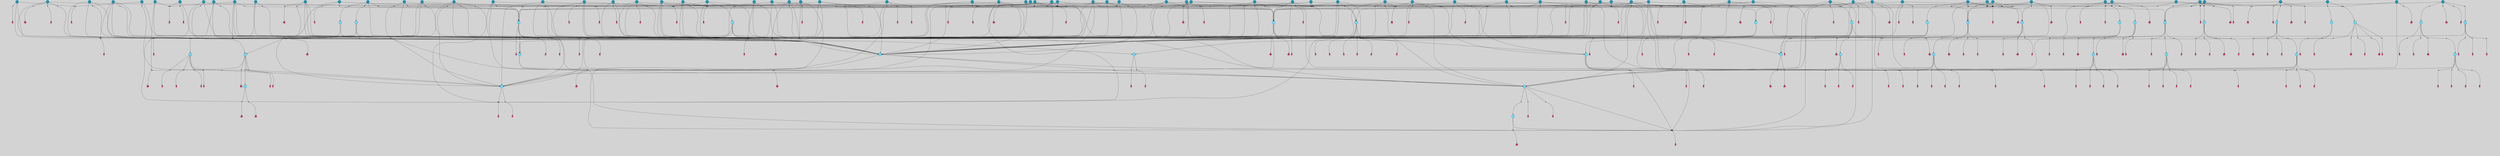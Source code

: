 // File exported with GEGELATI v1.3.1
// On the 2024-04-08 17:42:32
// With the File::TPGGraphDotExporter
digraph{
	graph[pad = "0.212, 0.055" bgcolor = lightgray]
	node[shape=circle style = filled label = ""]
		T7 [fillcolor="#66ddff"]
		T9 [fillcolor="#66ddff"]
		T11 [fillcolor="#66ddff"]
		T59 [fillcolor="#66ddff"]
		T102 [fillcolor="#66ddff"]
		T111 [fillcolor="#66ddff"]
		T214 [fillcolor="#66ddff"]
		T258 [fillcolor="#66ddff"]
		T320 [fillcolor="#66ddff"]
		T321 [fillcolor="#66ddff"]
		T322 [fillcolor="#66ddff"]
		T323 [fillcolor="#66ddff"]
		T324 [fillcolor="#66ddff"]
		T325 [fillcolor="#66ddff"]
		T326 [fillcolor="#66ddff"]
		T327 [fillcolor="#1199bb"]
		T407 [fillcolor="#66ddff"]
		T20 [fillcolor="#1199bb"]
		T429 [fillcolor="#66ddff"]
		T440 [fillcolor="#66ddff"]
		T487 [fillcolor="#1199bb"]
		T488 [fillcolor="#1199bb"]
		T540 [fillcolor="#66ddff"]
		T556 [fillcolor="#66ddff"]
		T599 [fillcolor="#1199bb"]
		T603 [fillcolor="#1199bb"]
		T550 [fillcolor="#1199bb"]
		T623 [fillcolor="#66ddff"]
		T624 [fillcolor="#66ddff"]
		T625 [fillcolor="#66ddff"]
		T653 [fillcolor="#66ddff"]
		T655 [fillcolor="#1199bb"]
		T697 [fillcolor="#1199bb"]
		T699 [fillcolor="#1199bb"]
		T700 [fillcolor="#1199bb"]
		T715 [fillcolor="#1199bb"]
		T716 [fillcolor="#66ddff"]
		T717 [fillcolor="#66ddff"]
		T718 [fillcolor="#66ddff"]
		T719 [fillcolor="#1199bb"]
		T720 [fillcolor="#66ddff"]
		T249 [fillcolor="#66ddff"]
		T721 [fillcolor="#66ddff"]
		T745 [fillcolor="#1199bb"]
		T747 [fillcolor="#1199bb"]
		T749 [fillcolor="#1199bb"]
		T750 [fillcolor="#1199bb"]
		T751 [fillcolor="#1199bb"]
		T752 [fillcolor="#1199bb"]
		T757 [fillcolor="#1199bb"]
		T758 [fillcolor="#1199bb"]
		T762 [fillcolor="#1199bb"]
		T764 [fillcolor="#1199bb"]
		T782 [fillcolor="#1199bb"]
		T783 [fillcolor="#1199bb"]
		T784 [fillcolor="#66ddff"]
		T785 [fillcolor="#1199bb"]
		T786 [fillcolor="#1199bb"]
		T787 [fillcolor="#1199bb"]
		T788 [fillcolor="#66ddff"]
		T789 [fillcolor="#66ddff"]
		T790 [fillcolor="#66ddff"]
		T791 [fillcolor="#1199bb"]
		T792 [fillcolor="#66ddff"]
		T793 [fillcolor="#66ddff"]
		T794 [fillcolor="#66ddff"]
		T802 [fillcolor="#1199bb"]
		T804 [fillcolor="#1199bb"]
		T807 [fillcolor="#1199bb"]
		T813 [fillcolor="#1199bb"]
		T819 [fillcolor="#1199bb"]
		T821 [fillcolor="#1199bb"]
		T822 [fillcolor="#1199bb"]
		T823 [fillcolor="#1199bb"]
		T828 [fillcolor="#1199bb"]
		T830 [fillcolor="#1199bb"]
		T832 [fillcolor="#1199bb"]
		T833 [fillcolor="#1199bb"]
		T834 [fillcolor="#1199bb"]
		T835 [fillcolor="#1199bb"]
		T836 [fillcolor="#1199bb"]
		T839 [fillcolor="#1199bb"]
		T840 [fillcolor="#1199bb"]
		T842 [fillcolor="#1199bb"]
		T843 [fillcolor="#1199bb"]
		T845 [fillcolor="#1199bb"]
		T846 [fillcolor="#1199bb"]
		T847 [fillcolor="#1199bb"]
		T848 [fillcolor="#1199bb"]
		T849 [fillcolor="#1199bb"]
		T851 [fillcolor="#1199bb"]
		T852 [fillcolor="#1199bb"]
		T853 [fillcolor="#1199bb"]
		T855 [fillcolor="#1199bb"]
		T856 [fillcolor="#1199bb"]
		T857 [fillcolor="#1199bb"]
		T858 [fillcolor="#1199bb"]
		T861 [fillcolor="#1199bb"]
		T108 [fillcolor="#1199bb"]
		T862 [fillcolor="#1199bb"]
		T863 [fillcolor="#1199bb"]
		T864 [fillcolor="#1199bb"]
		T865 [fillcolor="#1199bb"]
		T866 [fillcolor="#1199bb"]
		T867 [fillcolor="#1199bb"]
		T868 [fillcolor="#1199bb"]
		T869 [fillcolor="#1199bb"]
		T870 [fillcolor="#1199bb"]
		T871 [fillcolor="#1199bb"]
		T614 [fillcolor="#1199bb"]
		T872 [fillcolor="#1199bb"]
		T873 [fillcolor="#1199bb"]
		T874 [fillcolor="#1199bb"]
		T875 [fillcolor="#1199bb"]
		T876 [fillcolor="#1199bb"]
		P10202 [fillcolor="#cccccc" shape=point] //-3|
		I10202 [shape=box style=invis label="1|6&2|7#0|7&#92;n10|2&0|7#1|3&#92;n9|6&2|7#2|2&#92;n5|3&0|7#0|7&#92;n1|6&2|3#0|0&#92;n2|3&2|3#2|2&#92;n5|1&2|6#0|6&#92;n"]
		P10202 -> I10202[style=invis]
		A6733 [fillcolor="#ff3366" shape=box margin=0.03 width=0 height=0 label="7"]
		T7 -> P10202 -> A6733
		P10203 [fillcolor="#cccccc" shape=point] //5|
		I10203 [shape=box style=invis label="0|5&2|3#0|1&#92;n0|6&2|1#2|4&#92;n6|2&2|6#0|7&#92;n7|4&0|3#0|1&#92;n5|4&0|7#1|6&#92;n9|1&0|5#2|2&#92;n6|3&2|3#1|7&#92;n11|7&2|4#1|6&#92;n2|5&0|1#0|0&#92;n4|7&0|0#0|2&#92;n6|2&0|6#0|0&#92;n2|1&2|6#2|4&#92;n10|0&2|0#1|0&#92;n6|6&2|4#0|6&#92;n"]
		P10203 -> I10203[style=invis]
		A6734 [fillcolor="#ff3366" shape=box margin=0.03 width=0 height=0 label="8"]
		T7 -> P10203 -> A6734
		P10204 [fillcolor="#cccccc" shape=point] //-6|
		I10204 [shape=box style=invis label="11|1&0|7#2|0&#92;n10|4&0|1#1|0&#92;n4|3&2|4#2|1&#92;n0|5&2|0#0|0&#92;n6|1&0|0#0|3&#92;n8|2&2|0#0|4&#92;n11|4&2|0#1|6&#92;n7|0&2|6#2|3&#92;n5|3&2|6#2|0&#92;n2|0&2|0#0|4&#92;n"]
		P10204 -> I10204[style=invis]
		A6735 [fillcolor="#ff3366" shape=box margin=0.03 width=0 height=0 label="9"]
		T9 -> P10204 -> A6735
		P10205 [fillcolor="#cccccc" shape=point] //2|
		I10205 [shape=box style=invis label="6|3&2|7#1|4&#92;n8|6&0|0#2|5&#92;n2|1&0|2#0|3&#92;n8|7&0|6#0|4&#92;n2|1&2|0#0|1&#92;n0|0&2|2#2|3&#92;n6|6&0|7#2|1&#92;n6|1&0|7#2|6&#92;n5|4&2|7#0|4&#92;n0|3&0|4#2|0&#92;n11|0&2|0#2|5&#92;n4|5&2|5#2|4&#92;n5|7&0|6#0|4&#92;n9|7&2|5#0|3&#92;n5|4&2|1#0|3&#92;n5|3&0|1#1|7&#92;n0|4&0|3#2|5&#92;n"]
		P10205 -> I10205[style=invis]
		A6736 [fillcolor="#ff3366" shape=box margin=0.03 width=0 height=0 label="10"]
		T9 -> P10205 -> A6736
		P10206 [fillcolor="#cccccc" shape=point] //6|
		I10206 [shape=box style=invis label="3|0&2|7#2|2&#92;n3|2&0|4#2|5&#92;n5|1&0|2#1|0&#92;n8|7&0|1#2|0&#92;n8|5&0|3#0|6&#92;n0|2&0|2#2|3&#92;n1|5&2|5#0|5&#92;n5|6&0|6#0|7&#92;n6|7&0|0#2|6&#92;n1|2&2|3#0|0&#92;n7|7&2|3#0|4&#92;n0|7&2|7#0|6&#92;n1|0&2|2#2|7&#92;n4|4&0|1#0|0&#92;n"]
		P10206 -> I10206[style=invis]
		A6737 [fillcolor="#ff3366" shape=box margin=0.03 width=0 height=0 label="11"]
		T11 -> P10206 -> A6737
		P10207 [fillcolor="#cccccc" shape=point] //-4|
		I10207 [shape=box style=invis label="4|1&0|4#2|6&#92;n1|2&2|2#2|0&#92;n1|2&2|0#0|6&#92;n8|4&2|3#2|5&#92;n5|5&2|1#1|0&#92;n"]
		P10207 -> I10207[style=invis]
		A6738 [fillcolor="#ff3366" shape=box margin=0.03 width=0 height=0 label="12"]
		T11 -> P10207 -> A6738
		P10208 [fillcolor="#cccccc" shape=point] //8|
		I10208 [shape=box style=invis label="9|0&0|1#2|0&#92;n10|1&2|5#1|4&#92;n8|2&2|6#0|4&#92;n4|5&0|3#0|1&#92;n2|4&2|5#2|3&#92;n4|2&2|2#0|2&#92;n7|5&0|2#0|0&#92;n8|2&2|1#1|3&#92;n8|7&0|7#2|1&#92;n1|1&0|0#0|7&#92;n5|6&2|5#1|0&#92;n6|3&2|5#0|0&#92;n11|4&0|3#2|6&#92;n1|2&2|4#0|7&#92;n5|6&0|1#2|0&#92;n11|3&0|2#0|7&#92;n"]
		P10208 -> I10208[style=invis]
		A6739 [fillcolor="#ff3366" shape=box margin=0.03 width=0 height=0 label="6"]
		T59 -> P10208 -> A6739
		P10209 [fillcolor="#cccccc" shape=point] //5|
		I10209 [shape=box style=invis label="3|0&2|0#0|1&#92;n3|0&0|7#0|1&#92;n5|3&0|2#2|6&#92;n4|4&2|4#2|6&#92;n11|2&0|7#1|6&#92;n2|7&2|2#2|5&#92;n9|3&2|6#2|7&#92;n7|7&0|0#0|4&#92;n6|1&2|4#2|3&#92;n5|4&2|0#1|6&#92;n1|3&0|7#0|4&#92;n"]
		P10209 -> I10209[style=invis]
		A6740 [fillcolor="#ff3366" shape=box margin=0.03 width=0 height=0 label="7"]
		T59 -> P10209 -> A6740
		T59 -> P10204
		T59 -> P10209
		P10210 [fillcolor="#cccccc" shape=point] //7|
		I10210 [shape=box style=invis label="3|3&2|7#0|4&#92;n4|3&2|6#0|3&#92;n8|4&0|6#1|2&#92;n5|6&2|3#0|4&#92;n0|7&2|1#0|5&#92;n8|7&2|2#2|5&#92;n9|1&0|0#1|0&#92;n10|1&2|1#1|4&#92;n10|5&0|6#1|7&#92;n5|2&2|3#0|4&#92;n2|0&2|6#2|7&#92;n1|7&0|1#0|7&#92;n"]
		P10210 -> I10210[style=invis]
		A6741 [fillcolor="#ff3366" shape=box margin=0.03 width=0 height=0 label="2"]
		T102 -> P10210 -> A6741
		P10211 [fillcolor="#cccccc" shape=point] //-8|
		I10211 [shape=box style=invis label="7|5&0|4#2|4&#92;n"]
		P10211 -> I10211[style=invis]
		A6742 [fillcolor="#ff3366" shape=box margin=0.03 width=0 height=0 label="3"]
		T102 -> P10211 -> A6742
		P10212 [fillcolor="#cccccc" shape=point] //8|
		I10212 [shape=box style=invis label="7|0&0|2#1|4&#92;n8|1&2|3#0|5&#92;n0|6&0|5#0|5&#92;n3|7&2|1#0|6&#92;n9|4&2|7#1|6&#92;n1|7&2|5#2|2&#92;n8|5&2|0#0|3&#92;n0|2&0|2#0|0&#92;n3|5&0|2#0|3&#92;n"]
		P10212 -> I10212[style=invis]
		A6743 [fillcolor="#ff3366" shape=box margin=0.03 width=0 height=0 label="5"]
		T102 -> P10212 -> A6743
		P10213 [fillcolor="#cccccc" shape=point] //-5|
		I10213 [shape=box style=invis label="0|0&2|3#0|2&#92;n10|5&0|6#1|3&#92;n7|3&0|6#2|3&#92;n3|4&0|6#0|6&#92;n10|5&0|2#1|1&#92;n5|0&0|1#0|3&#92;n6|6&2|5#1|5&#92;n7|4&0|2#1|7&#92;n5|7&0|1#2|5&#92;n1|5&0|0#0|3&#92;n7|5&2|1#2|6&#92;n9|0&0|2#0|0&#92;n4|0&2|4#0|0&#92;n4|6&0|0#2|3&#92;n3|1&0|6#2|5&#92;n7|7&2|1#2|3&#92;n9|4&2|2#0|6&#92;n"]
		P10213 -> I10213[style=invis]
		T111 -> P10213 -> T9
		P10214 [fillcolor="#cccccc" shape=point] //7|
		I10214 [shape=box style=invis label="7|4&2|1#2|0&#92;n4|1&2|4#2|3&#92;n5|0&2|0#2|2&#92;n6|1&2|4#2|6&#92;n"]
		P10214 -> I10214[style=invis]
		A6744 [fillcolor="#ff3366" shape=box margin=0.03 width=0 height=0 label="9"]
		T111 -> P10214 -> A6744
		P10215 [fillcolor="#cccccc" shape=point] //2|
		I10215 [shape=box style=invis label="3|0&2|0#0|1&#92;n11|2&0|7#1|6&#92;n8|7&2|4#0|5&#92;n5|3&0|2#2|6&#92;n4|4&2|4#2|6&#92;n3|0&0|7#0|1&#92;n2|7&2|2#2|5&#92;n9|3&2|6#2|7&#92;n7|7&0|0#0|4&#92;n6|1&2|4#1|3&#92;n5|4&2|0#1|6&#92;n1|3&0|7#0|4&#92;n"]
		P10215 -> I10215[style=invis]
		A6745 [fillcolor="#ff3366" shape=box margin=0.03 width=0 height=0 label="7"]
		T111 -> P10215 -> A6745
		T111 -> P10204
		P10216 [fillcolor="#cccccc" shape=point] //6|
		I10216 [shape=box style=invis label="9|4&2|7#0|6&#92;n8|4&0|1#1|0&#92;n1|3&0|0#2|1&#92;n2|4&0|6#2|2&#92;n5|1&2|5#0|7&#92;n3|0&0|3#2|6&#92;n2|2&2|6#0|2&#92;n8|4&0|4#2|2&#92;n5|1&2|4#0|3&#92;n9|4&0|6#0|6&#92;n5|0&2|2#1|5&#92;n11|7&0|0#1|1&#92;n0|4&0|3#0|3&#92;n7|7&2|4#2|5&#92;n1|5&0|1#2|1&#92;n"]
		P10216 -> I10216[style=invis]
		A6746 [fillcolor="#ff3366" shape=box margin=0.03 width=0 height=0 label="1"]
		T214 -> P10216 -> A6746
		P10217 [fillcolor="#cccccc" shape=point] //5|
		I10217 [shape=box style=invis label="9|4&2|3#1|3&#92;n0|4&2|4#0|5&#92;n6|1&2|6#2|5&#92;n4|0&0|5#2|0&#92;n"]
		P10217 -> I10217[style=invis]
		A6747 [fillcolor="#ff3366" shape=box margin=0.03 width=0 height=0 label="7"]
		T214 -> P10217 -> A6747
		P10218 [fillcolor="#cccccc" shape=point] //8|
		I10218 [shape=box style=invis label="9|0&0|1#2|0&#92;n10|1&2|5#1|4&#92;n8|2&2|6#0|4&#92;n2|4&2|5#2|3&#92;n4|2&2|2#0|2&#92;n7|5&0|2#0|0&#92;n8|2&2|1#1|3&#92;n8|7&0|7#2|1&#92;n1|1&0|0#0|7&#92;n5|6&2|5#1|0&#92;n6|6&2|5#0|0&#92;n11|4&0|3#2|6&#92;n4|2&2|4#0|7&#92;n5|6&0|1#2|0&#92;n11|3&0|2#0|7&#92;n"]
		P10218 -> I10218[style=invis]
		A6748 [fillcolor="#ff3366" shape=box margin=0.03 width=0 height=0 label="6"]
		T214 -> P10218 -> A6748
		P10219 [fillcolor="#cccccc" shape=point] //10|
		I10219 [shape=box style=invis label="4|5&2|7#2|1&#92;n1|7&2|3#0|6&#92;n3|5&2|2#0|3&#92;n10|3&0|7#1|4&#92;n7|1&0|4#2|6&#92;n10|2&0|3#1|7&#92;n9|5&2|0#0|4&#92;n4|0&0|3#2|7&#92;n11|4&2|6#1|2&#92;n5|4&2|7#0|2&#92;n2|6&2|4#0|0&#92;n6|5&0|7#2|1&#92;n5|3&2|3#1|6&#92;n10|7&2|0#1|2&#92;n"]
		P10219 -> I10219[style=invis]
		A6749 [fillcolor="#ff3366" shape=box margin=0.03 width=0 height=0 label="5"]
		T214 -> P10219 -> A6749
		P10220 [fillcolor="#cccccc" shape=point] //5|
		I10220 [shape=box style=invis label="3|0&2|0#0|1&#92;n3|0&0|7#0|1&#92;n5|3&0|2#2|6&#92;n4|4&2|4#2|6&#92;n11|2&0|7#1|6&#92;n2|7&2|2#2|5&#92;n9|3&2|6#2|7&#92;n7|7&0|0#0|4&#92;n6|1&2|4#2|3&#92;n5|4&2|0#1|6&#92;n1|3&0|7#0|4&#92;n"]
		P10220 -> I10220[style=invis]
		A6750 [fillcolor="#ff3366" shape=box margin=0.03 width=0 height=0 label="7"]
		T214 -> P10220 -> A6750
		P10221 [fillcolor="#cccccc" shape=point] //2|
		I10221 [shape=box style=invis label="9|1&2|3#0|1&#92;n5|3&2|4#2|7&#92;n11|0&2|3#0|4&#92;n7|0&2|4#0|4&#92;n5|2&2|0#2|4&#92;n7|3&0|7#0|5&#92;n"]
		P10221 -> I10221[style=invis]
		A6751 [fillcolor="#ff3366" shape=box margin=0.03 width=0 height=0 label="2"]
		T258 -> P10221 -> A6751
		T258 -> P10204
		P10222 [fillcolor="#cccccc" shape=point] //-5|
		I10222 [shape=box style=invis label="8|7&0|3#0|3&#92;n6|4&2|1#0|5&#92;n2|2&2|6#2|0&#92;n4|7&2|0#2|3&#92;n10|5&2|1#1|5&#92;n2|0&0|7#2|0&#92;n5|3&2|2#2|0&#92;n6|7&0|0#1|0&#92;n"]
		P10222 -> I10222[style=invis]
		A6752 [fillcolor="#ff3366" shape=box margin=0.03 width=0 height=0 label="1"]
		T258 -> P10222 -> A6752
		P10223 [fillcolor="#cccccc" shape=point] //2|
		I10223 [shape=box style=invis label="4|1&0|4#2|6&#92;n5|5&2|1#1|0&#92;n1|0&2|0#0|6&#92;n8|4&2|3#2|5&#92;n"]
		P10223 -> I10223[style=invis]
		T258 -> P10223 -> T11
		P10224 [fillcolor="#cccccc" shape=point] //5|
		I10224 [shape=box style=invis label="1|6&2|7#0|7&#92;n9|2&2|7#2|2&#92;n10|2&0|7#1|3&#92;n5|3&0|7#0|7&#92;n7|0&2|7#2|2&#92;n1|6&2|3#0|0&#92;n2|3&2|3#2|2&#92;n"]
		P10224 -> I10224[style=invis]
		A6753 [fillcolor="#ff3366" shape=box margin=0.03 width=0 height=0 label="7"]
		T258 -> P10224 -> A6753
		P10225 [fillcolor="#cccccc" shape=point] //-4|
		I10225 [shape=box style=invis label="4|1&0|4#2|6&#92;n1|2&2|2#2|0&#92;n1|2&2|0#0|6&#92;n8|4&2|3#2|5&#92;n5|5&2|1#1|0&#92;n"]
		P10225 -> I10225[style=invis]
		A6754 [fillcolor="#ff3366" shape=box margin=0.03 width=0 height=0 label="12"]
		T320 -> P10225 -> A6754
		P10226 [fillcolor="#cccccc" shape=point] //-9|
		I10226 [shape=box style=invis label="2|0&2|0#2|1&#92;n4|4&2|4#2|6&#92;n9|1&0|3#1|7&#92;n5|3&0|2#2|6&#92;n2|7&2|2#2|5&#92;n5|4&2|0#1|6&#92;n3|0&0|7#0|1&#92;n1|3&0|7#0|4&#92;n11|6&2|2#0|7&#92;n7|7&0|0#0|4&#92;n11|0&0|7#1|6&#92;n9|3&2|6#2|7&#92;n"]
		P10226 -> I10226[style=invis]
		A6755 [fillcolor="#ff3366" shape=box margin=0.03 width=0 height=0 label="7"]
		T321 -> P10226 -> A6755
		P10227 [fillcolor="#cccccc" shape=point] //6|
		I10227 [shape=box style=invis label="3|0&2|7#2|2&#92;n3|2&0|4#2|5&#92;n5|1&0|2#1|0&#92;n8|7&0|1#2|0&#92;n8|5&0|3#0|6&#92;n0|2&0|2#2|3&#92;n1|5&2|5#0|5&#92;n5|6&0|6#0|7&#92;n6|7&0|0#2|6&#92;n1|2&2|3#0|0&#92;n7|7&2|3#0|4&#92;n0|7&2|7#0|6&#92;n1|0&2|2#2|7&#92;n4|4&0|1#0|0&#92;n"]
		P10227 -> I10227[style=invis]
		A6756 [fillcolor="#ff3366" shape=box margin=0.03 width=0 height=0 label="11"]
		T320 -> P10227 -> A6756
		P10228 [fillcolor="#cccccc" shape=point] //2|
		I10228 [shape=box style=invis label="4|1&0|4#2|6&#92;n5|5&2|1#1|0&#92;n1|0&2|0#0|6&#92;n8|4&2|3#2|5&#92;n"]
		P10228 -> I10228[style=invis]
		T321 -> P10228 -> T320
		P10229 [fillcolor="#cccccc" shape=point] //-3|
		I10229 [shape=box style=invis label="4|5&0|0#0|0&#92;n4|7&0|0#0|2&#92;n0|6&2|1#2|4&#92;n9|1&0|5#2|2&#92;n10|0&2|0#1|0&#92;n6|6&2|4#0|6&#92;n2|5&0|1#0|0&#92;n6|3&2|3#1|7&#92;n11|7&2|4#1|6&#92;n6|2&2|6#0|1&#92;n6|2&0|0#0|0&#92;n9|1&2|6#2|4&#92;n10|4&0|3#1|1&#92;n5|4&2|7#1|6&#92;n"]
		P10229 -> I10229[style=invis]
		T323 -> P10229 -> T321
		P10230 [fillcolor="#cccccc" shape=point] //5|
		I10230 [shape=box style=invis label="0|5&2|3#0|1&#92;n0|6&2|1#2|4&#92;n6|2&2|6#0|7&#92;n7|4&0|3#0|1&#92;n5|4&0|7#1|6&#92;n9|1&0|5#2|2&#92;n6|3&2|3#1|7&#92;n11|7&2|4#1|6&#92;n2|5&0|1#0|0&#92;n4|7&0|0#0|2&#92;n6|2&0|6#0|0&#92;n2|1&2|6#2|4&#92;n10|0&2|0#1|0&#92;n6|6&2|4#0|6&#92;n"]
		P10230 -> I10230[style=invis]
		A6757 [fillcolor="#ff3366" shape=box margin=0.03 width=0 height=0 label="8"]
		T322 -> P10230 -> A6757
		P10231 [fillcolor="#cccccc" shape=point] //8|
		I10231 [shape=box style=invis label="9|7&0|5#2|5&#92;n3|3&2|3#0|2&#92;n9|5&2|2#1|0&#92;n2|3&0|6#0|3&#92;n4|4&2|5#2|7&#92;n11|3&2|0#1|5&#92;n6|6&2|1#2|2&#92;n4|6&0|1#2|2&#92;n2|5&2|7#2|2&#92;n7|7&2|2#2|3&#92;n6|5&0|3#2|6&#92;n6|7&0|6#0|2&#92;n"]
		P10231 -> I10231[style=invis]
		A6758 [fillcolor="#ff3366" shape=box margin=0.03 width=0 height=0 label="14"]
		T321 -> P10231 -> A6758
		P10232 [fillcolor="#cccccc" shape=point] //-3|
		I10232 [shape=box style=invis label="1|6&2|7#0|7&#92;n10|2&0|7#1|3&#92;n9|6&2|7#2|2&#92;n5|3&0|7#0|7&#92;n1|6&2|3#0|0&#92;n2|3&2|3#2|2&#92;n5|1&2|6#0|6&#92;n"]
		P10232 -> I10232[style=invis]
		A6759 [fillcolor="#ff3366" shape=box margin=0.03 width=0 height=0 label="7"]
		T322 -> P10232 -> A6759
		P10233 [fillcolor="#cccccc" shape=point] //-8|
		I10233 [shape=box style=invis label="7|5&0|4#2|4&#92;n"]
		P10233 -> I10233[style=invis]
		A6760 [fillcolor="#ff3366" shape=box margin=0.03 width=0 height=0 label="3"]
		T321 -> P10233 -> A6760
		P10234 [fillcolor="#cccccc" shape=point] //4|
		I10234 [shape=box style=invis label="4|3&0|6#0|3&#92;n5|7&2|3#2|2&#92;n5|6&0|7#1|2&#92;n1|4&2|6#0|3&#92;n8|4&2|1#2|5&#92;n9|5&2|4#1|4&#92;n2|4&0|5#0|7&#92;n10|0&0|6#1|3&#92;n3|0&0|6#0|2&#92;n2|7&2|7#2|6&#92;n5|2&0|5#1|5&#92;n10|4&2|5#1|7&#92;n4|0&0|4#2|4&#92;n11|1&0|4#2|6&#92;n10|6&2|0#1|4&#92;n9|7&0|3#1|4&#92;n4|5&2|7#0|6&#92;n11|5&2|6#2|3&#92;n0|3&0|5#0|1&#92;n"]
		P10234 -> I10234[style=invis]
		A6761 [fillcolor="#ff3366" shape=box margin=0.03 width=0 height=0 label="13"]
		T321 -> P10234 -> A6761
		P10235 [fillcolor="#cccccc" shape=point] //1|
		I10235 [shape=box style=invis label="0|4&0|1#0|1&#92;n10|5&2|5#1|6&#92;n7|7&2|5#2|2&#92;n9|5&0|7#2|7&#92;n8|4&0|3#2|7&#92;n11|0&2|3#0|5&#92;n7|0&0|0#0|1&#92;n4|2&0|4#0|5&#92;n5|1&0|6#2|7&#92;n11|3&0|7#1|3&#92;n"]
		P10235 -> I10235[style=invis]
		T323 -> P10235 -> T322
		P10236 [fillcolor="#cccccc" shape=point] //4|
		I10236 [shape=box style=invis label="4|3&0|6#0|3&#92;n5|7&2|3#2|2&#92;n5|6&0|7#1|2&#92;n1|4&2|6#0|3&#92;n8|4&2|1#2|5&#92;n9|5&2|4#1|4&#92;n2|4&0|5#0|7&#92;n10|0&0|6#1|3&#92;n3|0&0|6#0|2&#92;n2|7&2|7#2|6&#92;n5|2&0|5#1|5&#92;n10|4&2|5#1|7&#92;n4|0&0|4#2|4&#92;n11|1&0|4#2|6&#92;n10|6&2|0#1|4&#92;n9|7&0|3#1|4&#92;n4|5&2|7#0|6&#92;n11|5&2|6#2|3&#92;n0|3&0|5#0|1&#92;n"]
		P10236 -> I10236[style=invis]
		A6762 [fillcolor="#ff3366" shape=box margin=0.03 width=0 height=0 label="13"]
		T323 -> P10236 -> A6762
		P10237 [fillcolor="#cccccc" shape=point] //-9|
		I10237 [shape=box style=invis label="2|0&2|0#2|1&#92;n4|4&2|4#2|6&#92;n9|1&0|3#1|7&#92;n5|3&0|2#2|6&#92;n2|7&2|2#2|5&#92;n5|4&2|0#1|6&#92;n3|0&0|7#0|1&#92;n1|3&0|7#0|4&#92;n11|6&2|2#0|7&#92;n7|7&0|0#0|4&#92;n11|0&0|7#1|6&#92;n9|3&2|6#2|7&#92;n"]
		P10237 -> I10237[style=invis]
		A6763 [fillcolor="#ff3366" shape=box margin=0.03 width=0 height=0 label="7"]
		T325 -> P10237 -> A6763
		P10238 [fillcolor="#cccccc" shape=point] //-4|
		I10238 [shape=box style=invis label="4|1&0|4#2|6&#92;n1|2&2|2#2|0&#92;n1|2&2|0#0|6&#92;n8|4&2|3#2|5&#92;n5|5&2|1#1|0&#92;n"]
		P10238 -> I10238[style=invis]
		A6764 [fillcolor="#ff3366" shape=box margin=0.03 width=0 height=0 label="12"]
		T324 -> P10238 -> A6764
		P10239 [fillcolor="#cccccc" shape=point] //6|
		I10239 [shape=box style=invis label="3|0&2|7#2|2&#92;n3|2&0|4#2|5&#92;n5|1&0|2#1|0&#92;n8|7&0|1#2|0&#92;n8|5&0|3#0|6&#92;n0|2&0|2#2|3&#92;n1|5&2|5#0|5&#92;n5|6&0|6#0|7&#92;n6|7&0|0#2|6&#92;n1|2&2|3#0|0&#92;n7|7&2|3#0|4&#92;n0|7&2|7#0|6&#92;n1|0&2|2#2|7&#92;n4|4&0|1#0|0&#92;n"]
		P10239 -> I10239[style=invis]
		A6765 [fillcolor="#ff3366" shape=box margin=0.03 width=0 height=0 label="11"]
		T324 -> P10239 -> A6765
		P10240 [fillcolor="#cccccc" shape=point] //2|
		I10240 [shape=box style=invis label="4|1&0|4#2|6&#92;n5|5&2|1#1|0&#92;n1|0&2|0#0|6&#92;n8|4&2|3#2|5&#92;n"]
		P10240 -> I10240[style=invis]
		T325 -> P10240 -> T324
		P10241 [fillcolor="#cccccc" shape=point] //4|
		I10241 [shape=box style=invis label="4|3&0|6#0|3&#92;n5|7&2|3#2|2&#92;n5|6&0|7#1|2&#92;n1|4&2|6#0|3&#92;n8|4&2|1#2|5&#92;n9|5&2|4#1|4&#92;n2|4&0|5#0|7&#92;n10|0&0|6#1|3&#92;n3|0&0|6#0|2&#92;n2|7&2|7#2|6&#92;n5|2&0|5#1|5&#92;n10|4&2|5#1|7&#92;n4|0&0|4#2|4&#92;n11|1&0|4#2|6&#92;n10|6&2|0#1|4&#92;n9|7&0|3#1|4&#92;n4|5&2|7#0|6&#92;n11|5&2|6#2|3&#92;n0|3&0|5#0|1&#92;n"]
		P10241 -> I10241[style=invis]
		A6766 [fillcolor="#ff3366" shape=box margin=0.03 width=0 height=0 label="13"]
		T325 -> P10241 -> A6766
		P10242 [fillcolor="#cccccc" shape=point] //-3|
		I10242 [shape=box style=invis label="4|5&0|0#0|0&#92;n4|7&0|0#0|2&#92;n0|6&2|1#2|4&#92;n9|1&0|5#2|2&#92;n10|0&2|0#1|0&#92;n6|6&2|4#0|6&#92;n2|5&0|1#0|0&#92;n6|3&2|3#1|7&#92;n11|7&2|4#1|6&#92;n6|2&2|6#0|1&#92;n6|2&0|0#0|0&#92;n9|1&2|6#2|4&#92;n10|4&0|3#1|1&#92;n5|4&2|7#1|6&#92;n"]
		P10242 -> I10242[style=invis]
		T327 -> P10242 -> T325
		P10243 [fillcolor="#cccccc" shape=point] //5|
		I10243 [shape=box style=invis label="0|5&2|3#0|1&#92;n0|6&2|1#2|4&#92;n6|2&2|6#0|7&#92;n7|4&0|3#0|1&#92;n5|4&0|7#1|6&#92;n9|1&0|5#2|2&#92;n6|3&2|3#1|7&#92;n11|7&2|4#1|6&#92;n2|5&0|1#0|0&#92;n4|7&0|0#0|2&#92;n6|2&0|6#0|0&#92;n2|1&2|6#2|4&#92;n10|0&2|0#1|0&#92;n6|6&2|4#0|6&#92;n"]
		P10243 -> I10243[style=invis]
		A6767 [fillcolor="#ff3366" shape=box margin=0.03 width=0 height=0 label="8"]
		T326 -> P10243 -> A6767
		P10244 [fillcolor="#cccccc" shape=point] //-8|
		I10244 [shape=box style=invis label="7|5&0|4#2|4&#92;n"]
		P10244 -> I10244[style=invis]
		A6768 [fillcolor="#ff3366" shape=box margin=0.03 width=0 height=0 label="3"]
		T325 -> P10244 -> A6768
		P10245 [fillcolor="#cccccc" shape=point] //-3|
		I10245 [shape=box style=invis label="1|6&2|7#0|7&#92;n10|2&0|7#1|3&#92;n9|6&2|7#2|2&#92;n5|3&0|7#0|7&#92;n1|6&2|3#0|0&#92;n2|3&2|3#2|2&#92;n5|1&2|6#0|6&#92;n"]
		P10245 -> I10245[style=invis]
		A6769 [fillcolor="#ff3366" shape=box margin=0.03 width=0 height=0 label="7"]
		T326 -> P10245 -> A6769
		P10246 [fillcolor="#cccccc" shape=point] //8|
		I10246 [shape=box style=invis label="9|7&0|5#2|5&#92;n3|3&2|3#0|2&#92;n9|5&2|2#1|0&#92;n2|3&0|6#0|3&#92;n4|4&2|5#2|7&#92;n11|3&2|0#1|5&#92;n6|6&2|1#2|2&#92;n4|6&0|1#2|2&#92;n2|5&2|7#2|2&#92;n7|7&2|2#2|3&#92;n6|5&0|3#2|6&#92;n6|7&0|6#0|2&#92;n"]
		P10246 -> I10246[style=invis]
		A6770 [fillcolor="#ff3366" shape=box margin=0.03 width=0 height=0 label="14"]
		T325 -> P10246 -> A6770
		P10247 [fillcolor="#cccccc" shape=point] //1|
		I10247 [shape=box style=invis label="0|4&0|1#0|1&#92;n10|5&2|5#1|6&#92;n7|7&2|5#2|2&#92;n9|5&0|7#2|7&#92;n8|4&0|3#2|7&#92;n11|0&2|3#0|5&#92;n7|0&0|0#0|1&#92;n4|2&0|4#0|5&#92;n5|1&0|6#2|7&#92;n11|3&0|7#1|3&#92;n"]
		P10247 -> I10247[style=invis]
		T327 -> P10247 -> T326
		P10248 [fillcolor="#cccccc" shape=point] //4|
		I10248 [shape=box style=invis label="4|3&0|6#0|3&#92;n5|7&2|3#2|2&#92;n5|6&0|7#1|2&#92;n1|4&2|6#0|3&#92;n8|4&2|1#2|5&#92;n9|5&2|4#1|4&#92;n2|4&0|5#0|7&#92;n10|0&0|6#1|3&#92;n3|0&0|6#0|2&#92;n2|7&2|7#2|6&#92;n5|2&0|5#1|5&#92;n10|4&2|5#1|7&#92;n4|0&0|4#2|4&#92;n11|1&0|4#2|6&#92;n10|6&2|0#1|4&#92;n9|7&0|3#1|4&#92;n4|5&2|7#0|6&#92;n11|5&2|6#2|3&#92;n0|3&0|5#0|1&#92;n"]
		P10248 -> I10248[style=invis]
		A6771 [fillcolor="#ff3366" shape=box margin=0.03 width=0 height=0 label="13"]
		T327 -> P10248 -> A6771
		P10249 [fillcolor="#cccccc" shape=point] //-1|
		I10249 [shape=box style=invis label="0|5&2|2#0|0&#92;n11|3&2|3#1|3&#92;n8|5&2|2#1|7&#92;n10|0&0|6#1|2&#92;n9|1&2|5#0|3&#92;n8|0&2|4#2|6&#92;n6|7&0|2#0|3&#92;n9|2&0|7#0|1&#92;n6|2&0|2#2|1&#92;n"]
		P10249 -> I10249[style=invis]
		A6772 [fillcolor="#ff3366" shape=box margin=0.03 width=0 height=0 label="7"]
		T407 -> P10249 -> A6772
		P10250 [fillcolor="#cccccc" shape=point] //-3|
		I10250 [shape=box style=invis label="7|7&0|0#0|4&#92;n11|2&0|7#1|6&#92;n8|7&2|4#0|5&#92;n5|3&0|2#2|6&#92;n4|4&2|4#2|6&#92;n3|0&0|7#0|6&#92;n2|7&2|2#2|5&#92;n9|3&2|6#2|7&#92;n6|7&0|0#0|7&#92;n3|0&2|0#0|1&#92;n6|1&2|4#1|3&#92;n5|4&2|0#1|6&#92;n1|3&0|7#0|4&#92;n"]
		P10250 -> I10250[style=invis]
		T407 -> P10250 -> T59
		P10251 [fillcolor="#cccccc" shape=point] //-5|
		I10251 [shape=box style=invis label="5|3&0|7#0|7&#92;n9|2&2|7#2|2&#92;n1|6&2|7#0|7&#92;n7|6&2|4#0|5&#92;n10|3&0|2#1|1&#92;n9|2&0|7#1|3&#92;n1|6&0|3#0|1&#92;n4|0&0|2#2|2&#92;n7|0&2|7#2|2&#92;n5|1&2|6#0|3&#92;n2|3&2|3#2|2&#92;n"]
		P10251 -> I10251[style=invis]
		T407 -> P10251 -> T102
		P10252 [fillcolor="#cccccc" shape=point] //1|
		I10252 [shape=box style=invis label="9|3&2|0#0|4&#92;n4|2&0|5#2|0&#92;n10|7&2|7#1|1&#92;n6|3&2|6#1|5&#92;n8|3&2|5#1|2&#92;n4|0&2|1#2|2&#92;n4|1&0|4#0|3&#92;n3|6&2|5#2|5&#92;n8|3&0|1#0|7&#92;n4|0&2|4#0|1&#92;n3|4&0|0#2|1&#92;n3|2&0|7#2|1&#92;n1|4&0|1#0|2&#92;n"]
		P10252 -> I10252[style=invis]
		A6773 [fillcolor="#ff3366" shape=box margin=0.03 width=0 height=0 label="14"]
		T407 -> P10252 -> A6773
		P10253 [fillcolor="#cccccc" shape=point] //3|
		I10253 [shape=box style=invis label="5|4&2|7#0|4&#92;n0|4&0|3#2|5&#92;n8|6&0|0#2|5&#92;n2|1&0|2#0|3&#92;n9|7&0|6#0|4&#92;n0|0&2|2#2|3&#92;n6|6&0|7#2|1&#92;n6|1&0|7#2|6&#92;n0|3&0|4#2|0&#92;n11|0&2|0#2|5&#92;n4|5&2|5#2|4&#92;n5|3&0|1#1|7&#92;n9|7&2|2#0|3&#92;n5|4&2|1#0|3&#92;n5|0&0|6#0|4&#92;n0|0&0|1#2|0&#92;n"]
		P10253 -> I10253[style=invis]
		A6774 [fillcolor="#ff3366" shape=box margin=0.03 width=0 height=0 label="10"]
		T407 -> P10253 -> A6774
		P10254 [fillcolor="#cccccc" shape=point] //-2|
		I10254 [shape=box style=invis label="3|5&2|6#2|3&#92;n3|2&0|0#0|0&#92;n8|0&2|0#0|1&#92;n"]
		P10254 -> I10254[style=invis]
		A6775 [fillcolor="#ff3366" shape=box margin=0.03 width=0 height=0 label="3"]
		T20 -> P10254 -> A6775
		P10255 [fillcolor="#cccccc" shape=point] //5|
		I10255 [shape=box style=invis label="4|4&2|4#2|6&#92;n3|0&0|7#0|1&#92;n5|3&0|2#2|6&#92;n3|0&2|0#2|1&#92;n11|2&0|7#1|6&#92;n9|3&2|6#2|7&#92;n7|7&0|0#0|4&#92;n6|1&2|4#2|3&#92;n5|4&2|0#1|6&#92;n1|3&0|7#0|4&#92;n"]
		P10255 -> I10255[style=invis]
		T20 -> P10255 -> T407
		P10256 [fillcolor="#cccccc" shape=point] //4|
		I10256 [shape=box style=invis label="2|2&0|1#2|4&#92;n3|7&2|2#0|7&#92;n6|5&2|4#1|3&#92;n7|0&0|7#1|3&#92;n10|7&0|0#1|2&#92;n"]
		P10256 -> I10256[style=invis]
		T20 -> P10256 -> T111
		T20 -> P10209
		T20 -> P10204
		P10257 [fillcolor="#cccccc" shape=point] //4|
		I10257 [shape=box style=invis label="8|5&2|3#2|1&#92;n10|1&0|3#1|6&#92;n7|1&2|6#1|3&#92;n4|1&0|6#0|0&#92;n11|1&0|2#0|3&#92;n2|0&2|1#2|7&#92;n"]
		P10257 -> I10257[style=invis]
		A6776 [fillcolor="#ff3366" shape=box margin=0.03 width=0 height=0 label="2"]
		T429 -> P10257 -> A6776
		P10258 [fillcolor="#cccccc" shape=point] //1|
		I10258 [shape=box style=invis label="9|7&0|2#2|2&#92;n6|5&0|1#1|0&#92;n2|2&0|0#2|1&#92;n4|3&2|2#2|3&#92;n2|5&2|2#0|0&#92;n10|7&0|5#1|1&#92;n9|5&2|7#2|5&#92;n7|7&2|5#2|5&#92;n8|0&2|4#0|1&#92;n5|4&2|0#0|2&#92;n2|5&2|2#2|6&#92;n4|4&0|2#2|1&#92;n7|2&2|4#0|0&#92;n10|0&2|2#1|1&#92;n10|4&2|3#1|0&#92;n"]
		P10258 -> I10258[style=invis]
		A6777 [fillcolor="#ff3366" shape=box margin=0.03 width=0 height=0 label="1"]
		T429 -> P10258 -> A6777
		P10259 [fillcolor="#cccccc" shape=point] //-8|
		I10259 [shape=box style=invis label="11|7&2|0#2|0&#92;n5|5&2|7#2|7&#92;n8|6&2|7#1|2&#92;n1|7&0|3#0|6&#92;n4|0&2|1#2|2&#92;n9|0&0|2#0|0&#92;n10|1&0|5#1|6&#92;n0|0&2|3#2|0&#92;n3|2&0|1#2|6&#92;n0|1&2|4#0|0&#92;n"]
		P10259 -> I10259[style=invis]
		A6778 [fillcolor="#ff3366" shape=box margin=0.03 width=0 height=0 label="6"]
		T429 -> P10259 -> A6778
		P10260 [fillcolor="#cccccc" shape=point] //-7|
		I10260 [shape=box style=invis label="7|3&0|6#2|5&#92;n10|5&0|5#1|0&#92;n1|0&2|4#0|3&#92;n"]
		P10260 -> I10260[style=invis]
		T429 -> P10260 -> T7
		P10261 [fillcolor="#cccccc" shape=point] //-2|
		I10261 [shape=box style=invis label="3|1&2|6#2|5&#92;n4|5&0|4#0|6&#92;n7|1&0|6#2|2&#92;n2|6&0|6#2|0&#92;n7|7&0|0#1|0&#92;n3|7&0|7#0|1&#92;n1|3&2|2#2|0&#92;n3|6&0|5#0|0&#92;n4|0&2|7#0|4&#92;n9|4&2|2#0|1&#92;n3|1&2|5#0|7&#92;n"]
		P10261 -> I10261[style=invis]
		A6779 [fillcolor="#ff3366" shape=box margin=0.03 width=0 height=0 label="1"]
		T429 -> P10261 -> A6779
		P10262 [fillcolor="#cccccc" shape=point] //2|
		I10262 [shape=box style=invis label="0|6&0|7#0|4&#92;n6|7&2|6#2|6&#92;n11|3&0|7#1|6&#92;n11|1&0|6#2|7&#92;n2|4&0|1#0|1&#92;n10|6&2|5#1|6&#92;n11|3&0|1#1|7&#92;n10|0&2|3#1|5&#92;n"]
		P10262 -> I10262[style=invis]
		T440 -> P10262 -> T7
		P10263 [fillcolor="#cccccc" shape=point] //-9|
		I10263 [shape=box style=invis label="2|0&2|3#2|0&#92;n11|7&0|4#1|0&#92;n"]
		P10263 -> I10263[style=invis]
		T440 -> P10263 -> T111
		T440 -> P10209
		P10264 [fillcolor="#cccccc" shape=point] //1|
		I10264 [shape=box style=invis label="3|0&2|0#0|1&#92;n2|5&0|2#0|2&#92;n5|3&0|2#2|6&#92;n4|6&2|7#0|0&#92;n4|4&2|0#2|6&#92;n3|3&0|6#0|1&#92;n11|2&0|7#1|6&#92;n1|3&0|7#0|4&#92;n6|1&2|4#2|3&#92;n7|7&0|0#0|4&#92;n3|0&0|7#0|1&#92;n9|5&2|6#2|7&#92;n"]
		P10264 -> I10264[style=invis]
		A6780 [fillcolor="#ff3366" shape=box margin=0.03 width=0 height=0 label="7"]
		T487 -> P10264 -> A6780
		P10265 [fillcolor="#cccccc" shape=point] //7|
		I10265 [shape=box style=invis label="10|3&0|1#1|4&#92;n11|1&2|0#1|0&#92;n11|3&2|3#0|5&#92;n10|1&0|5#1|6&#92;n8|1&0|6#2|4&#92;n6|2&2|5#1|4&#92;n4|0&2|5#2|0&#92;n"]
		P10265 -> I10265[style=invis]
		T487 -> P10265 -> T7
		P10266 [fillcolor="#cccccc" shape=point] //7|
		I10266 [shape=box style=invis label="2|0&2|1#2|0&#92;n9|1&0|6#0|3&#92;n11|7&0|4#1|0&#92;n"]
		P10266 -> I10266[style=invis]
		T487 -> P10266 -> T111
		P10267 [fillcolor="#cccccc" shape=point] //6|
		I10267 [shape=box style=invis label="7|0&2|5#1|2&#92;n10|6&2|1#1|3&#92;n7|5&0|2#0|7&#92;n10|7&0|1#1|5&#92;n4|6&2|5#0|5&#92;n4|4&0|7#2|7&#92;n"]
		P10267 -> I10267[style=invis]
		A6781 [fillcolor="#ff3366" shape=box margin=0.03 width=0 height=0 label="7"]
		T488 -> P10267 -> A6781
		P10268 [fillcolor="#cccccc" shape=point] //6|
		I10268 [shape=box style=invis label="0|5&2|3#0|1&#92;n0|6&2|1#2|4&#92;n9|1&0|5#2|2&#92;n7|4&0|3#0|1&#92;n5|4&0|7#1|6&#92;n2|5&0|1#0|0&#92;n6|3&2|3#1|7&#92;n11|7&2|4#1|6&#92;n6|2&2|6#0|1&#92;n4|7&0|0#0|2&#92;n6|2&0|6#0|0&#92;n9|1&2|6#2|4&#92;n10|0&2|0#1|0&#92;n6|6&2|4#0|6&#92;n"]
		P10268 -> I10268[style=invis]
		A6782 [fillcolor="#ff3366" shape=box margin=0.03 width=0 height=0 label="8"]
		T488 -> P10268 -> A6782
		P10269 [fillcolor="#cccccc" shape=point] //9|
		I10269 [shape=box style=invis label="7|1&2|2#2|5&#92;n1|0&2|5#2|1&#92;n11|6&0|4#0|1&#92;n10|6&0|3#1|6&#92;n7|1&0|0#2|6&#92;n4|0&2|6#0|1&#92;n4|6&0|4#2|7&#92;n10|0&2|3#1|0&#92;n1|0&2|3#0|7&#92;n1|6&2|0#0|5&#92;n6|2&0|1#0|7&#92;n9|2&0|3#2|7&#92;n5|3&0|6#0|6&#92;n3|1&0|3#0|5&#92;n1|7&2|5#2|3&#92;n8|1&2|7#0|6&#92;n10|3&2|0#1|4&#92;n7|6&2|4#0|2&#92;n7|4&2|6#0|3&#92;n"]
		P10269 -> I10269[style=invis]
		T488 -> P10269 -> T7
		P10270 [fillcolor="#cccccc" shape=point] //4|
		I10270 [shape=box style=invis label="7|2&2|3#1|3&#92;n10|7&0|0#1|2&#92;n3|7&2|2#0|7&#92;n8|5&2|4#1|3&#92;n7|0&0|7#1|3&#92;n2|2&0|1#2|4&#92;n"]
		P10270 -> I10270[style=invis]
		T488 -> P10270 -> T111
		P10271 [fillcolor="#cccccc" shape=point] //-9|
		I10271 [shape=box style=invis label="4|7&2|6#0|5&#92;n11|3&0|2#2|6&#92;n10|2&2|4#1|6&#92;n3|0&2|6#2|7&#92;n4|3&0|5#0|7&#92;n2|3&0|7#0|7&#92;n10|6&0|7#1|5&#92;n10|1&2|2#1|1&#92;n1|7&0|3#2|6&#92;n"]
		P10271 -> I10271[style=invis]
		A6783 [fillcolor="#ff3366" shape=box margin=0.03 width=0 height=0 label="4"]
		T488 -> P10271 -> A6783
		T540 -> P10266
		T540 -> P10268
		P10272 [fillcolor="#cccccc" shape=point] //-4|
		I10272 [shape=box style=invis label="6|3&2|6#1|2&#92;n2|5&2|2#2|5&#92;n2|6&0|4#0|5&#92;n6|0&0|2#1|2&#92;n"]
		P10272 -> I10272[style=invis]
		A6784 [fillcolor="#ff3366" shape=box margin=0.03 width=0 height=0 label="7"]
		T540 -> P10272 -> A6784
		P10273 [fillcolor="#cccccc" shape=point] //-5|
		I10273 [shape=box style=invis label="7|2&0|3#2|2&#92;n3|2&0|2#2|0&#92;n1|5&2|7#0|4&#92;n5|3&0|3#0|7&#92;n11|4&0|1#0|0&#92;n8|7&2|7#2|7&#92;n4|0&0|3#2|7&#92;n"]
		P10273 -> I10273[style=invis]
		A6785 [fillcolor="#ff3366" shape=box margin=0.03 width=0 height=0 label="7"]
		T540 -> P10273 -> A6785
		P10274 [fillcolor="#cccccc" shape=point] //1|
		I10274 [shape=box style=invis label="0|4&0|1#0|7&#92;n10|5&2|5#1|6&#92;n7|7&2|5#2|2&#92;n9|5&0|7#2|7&#92;n8|4&0|3#2|7&#92;n7|0&0|0#0|1&#92;n11|0&2|3#0|5&#92;n4|2&0|4#0|5&#92;n11|3&0|7#1|3&#92;n"]
		P10274 -> I10274[style=invis]
		T556 -> P10274 -> T322
		T556 -> P10266
		P10275 [fillcolor="#cccccc" shape=point] //6|
		I10275 [shape=box style=invis label="8|3&0|3#0|1&#92;n4|1&0|7#0|7&#92;n11|7&0|2#0|0&#92;n6|4&2|3#1|7&#92;n8|3&0|1#0|4&#92;n10|0&2|4#1|6&#92;n10|6&0|3#1|2&#92;n5|1&0|1#1|4&#92;n5|5&0|4#2|0&#92;n1|3&0|6#0|0&#92;n0|1&2|0#2|7&#92;n"]
		P10275 -> I10275[style=invis]
		A6786 [fillcolor="#ff3366" shape=box margin=0.03 width=0 height=0 label="3"]
		T556 -> P10275 -> A6786
		P10276 [fillcolor="#cccccc" shape=point] //-6|
		I10276 [shape=box style=invis label="4|6&0|1#2|5&#92;n4|3&2|0#0|1&#92;n2|1&2|3#0|0&#92;n7|4&2|7#0|4&#92;n0|0&2|7#2|7&#92;n11|7&0|5#2|3&#92;n5|0&2|1#2|2&#92;n10|0&0|4#1|2&#92;n4|4&0|7#0|0&#92;n6|7&0|2#0|1&#92;n1|6&2|5#0|4&#92;n"]
		P10276 -> I10276[style=invis]
		A6787 [fillcolor="#ff3366" shape=box margin=0.03 width=0 height=0 label="0"]
		T556 -> P10276 -> A6787
		P10277 [fillcolor="#cccccc" shape=point] //-6|
		I10277 [shape=box style=invis label="7|0&2|1#2|0&#92;n9|7&2|1#1|7&#92;n11|0&0|7#0|4&#92;n6|6&0|2#1|1&#92;n2|2&2|5#0|0&#92;n10|1&2|5#1|5&#92;n1|3&2|2#2|0&#92;n4|7&0|4#2|3&#92;n5|7&0|0#2|1&#92;n8|2&0|1#1|4&#92;n4|1&0|3#0|2&#92;n10|2&2|6#1|5&#92;n1|1&2|3#2|2&#92;n"]
		P10277 -> I10277[style=invis]
		T599 -> P10277 -> T440
		P10278 [fillcolor="#cccccc" shape=point] //3|
		I10278 [shape=box style=invis label="10|4&2|4#1|2&#92;n9|3&0|6#0|6&#92;n7|5&2|5#1|0&#92;n7|2&0|4#0|2&#92;n5|5&0|0#0|1&#92;n1|7&2|7#0|7&#92;n5|7&0|1#0|5&#92;n2|0&0|7#2|4&#92;n9|2&2|7#1|5&#92;n10|3&0|0#1|0&#92;n11|6&0|7#2|2&#92;n3|6&0|6#2|2&#92;n1|4&0|5#2|1&#92;n0|4&2|6#0|0&#92;n2|6&2|2#0|0&#92;n1|6&2|4#2|2&#92;n4|3&0|6#2|1&#92;n3|3&2|7#0|7&#92;n1|6&2|0#0|0&#92;n9|4&2|2#2|7&#92;n"]
		P10278 -> I10278[style=invis]
		T599 -> P10278 -> T429
		P10279 [fillcolor="#cccccc" shape=point] //9|
		I10279 [shape=box style=invis label="10|4&2|5#1|0&#92;n5|6&2|0#1|7&#92;n1|1&2|3#0|5&#92;n10|1&2|7#1|0&#92;n2|1&0|0#2|0&#92;n3|7&2|4#2|4&#92;n0|1&2|5#2|2&#92;n4|5&2|7#0|5&#92;n3|0&0|5#2|2&#92;n9|1&2|5#1|1&#92;n10|1&0|3#1|4&#92;n1|6&0|2#0|0&#92;n3|4&0|3#2|0&#92;n7|2&2|4#2|6&#92;n2|4&2|0#2|2&#92;n"]
		P10279 -> I10279[style=invis]
		T599 -> P10279 -> T440
		P10280 [fillcolor="#cccccc" shape=point] //-2|
		I10280 [shape=box style=invis label="5|7&2|5#1|7&#92;n7|5&2|1#1|6&#92;n9|7&2|1#2|7&#92;n2|0&2|1#2|0&#92;n10|2&0|4#1|6&#92;n10|2&2|6#1|5&#92;n4|7&2|3#0|2&#92;n2|3&2|2#2|0&#92;n5|1&0|5#1|5&#92;n3|3&0|6#0|3&#92;n8|2&0|1#1|4&#92;n1|1&2|3#2|2&#92;n5|0&0|7#0|4&#92;n0|2&2|5#0|0&#92;n10|3&2|5#1|5&#92;n"]
		P10280 -> I10280[style=invis]
		T603 -> P10280 -> T440
		P10281 [fillcolor="#cccccc" shape=point] //5|
		I10281 [shape=box style=invis label="11|7&2|4#1|6&#92;n0|6&2|1#2|4&#92;n6|2&2|6#0|7&#92;n6|6&2|4#0|6&#92;n7|4&0|3#0|1&#92;n0|5&2|3#0|1&#92;n9|1&0|7#2|2&#92;n5|4&0|7#1|6&#92;n2|5&0|1#0|0&#92;n4|7&0|0#0|4&#92;n6|2&0|6#0|0&#92;n2|1&2|6#2|4&#92;n10|0&0|0#1|0&#92;n9|0&2|7#1|1&#92;n5|1&0|7#2|7&#92;n"]
		P10281 -> I10281[style=invis]
		T603 -> P10281 -> T258
		P10282 [fillcolor="#cccccc" shape=point] //-9|
		I10282 [shape=box style=invis label="7|7&0|0#0|4&#92;n11|2&0|7#1|6&#92;n5|3&0|2#2|4&#92;n4|4&2|4#2|6&#92;n6|1&2|4#1|3&#92;n2|7&2|2#2|5&#92;n3|0&0|7#0|6&#92;n6|7&0|0#0|7&#92;n3|0&2|0#0|1&#92;n9|3&0|6#2|7&#92;n5|4&2|0#1|6&#92;n1|3&0|7#0|4&#92;n"]
		P10282 -> I10282[style=invis]
		T603 -> P10282 -> T59
		P10283 [fillcolor="#cccccc" shape=point] //3|
		I10283 [shape=box style=invis label="1|7&0|1#2|5&#92;n5|6&0|7#1|3&#92;n5|7&0|3#2|2&#92;n10|6&2|0#1|4&#92;n5|2&0|5#1|5&#92;n4|5&2|7#0|6&#92;n8|4&2|1#2|5&#92;n2|3&2|7#2|6&#92;n3|0&0|6#0|2&#92;n10|0&0|6#1|3&#92;n0|4&2|7#2|5&#92;n9|5&2|4#1|4&#92;n8|4&2|6#2|0&#92;n9|7&0|3#1|4&#92;n"]
		P10283 -> I10283[style=invis]
		A6788 [fillcolor="#ff3366" shape=box margin=0.03 width=0 height=0 label="13"]
		T603 -> P10283 -> A6788
		P10284 [fillcolor="#cccccc" shape=point] //-4|
		I10284 [shape=box style=invis label="4|1&0|4#2|6&#92;n1|2&2|2#2|0&#92;n1|2&2|0#0|6&#92;n8|4&2|3#2|5&#92;n5|5&2|1#1|0&#92;n"]
		P10284 -> I10284[style=invis]
		A6789 [fillcolor="#ff3366" shape=box margin=0.03 width=0 height=0 label="12"]
		T550 -> P10284 -> A6789
		P10285 [fillcolor="#cccccc" shape=point] //7|
		I10285 [shape=box style=invis label="7|4&2|7#0|4&#92;n4|6&0|1#2|5&#92;n2|1&2|3#0|0&#92;n4|3&2|0#0|1&#92;n0|0&2|7#2|7&#92;n7|7&0|5#2|3&#92;n5|0&2|1#2|2&#92;n10|0&0|4#1|2&#92;n4|4&0|7#0|0&#92;n6|7&0|2#0|1&#92;n1|4&2|5#0|4&#92;n"]
		P10285 -> I10285[style=invis]
		A6790 [fillcolor="#ff3366" shape=box margin=0.03 width=0 height=0 label="0"]
		T623 -> P10285 -> A6790
		P10286 [fillcolor="#cccccc" shape=point] //0|
		I10286 [shape=box style=invis label="4|0&0|3#2|7&#92;n10|2&0|3#1|7&#92;n3|5&0|2#0|3&#92;n4|5&0|0#2|1&#92;n10|7&2|0#1|2&#92;n5|3&2|3#1|6&#92;n9|5&2|0#0|4&#92;n5|4&2|7#0|2&#92;n10|3&2|7#1|4&#92;n7|2&0|1#2|6&#92;n8|6&0|5#0|5&#92;n8|7&2|3#0|5&#92;n2|6&2|4#0|0&#92;n"]
		P10286 -> I10286[style=invis]
		A6791 [fillcolor="#ff3366" shape=box margin=0.03 width=0 height=0 label="5"]
		T625 -> P10286 -> A6791
		P10287 [fillcolor="#cccccc" shape=point] //0|
		I10287 [shape=box style=invis label="2|5&0|1#0|6&#92;n6|1&2|2#2|7&#92;n8|0&0|3#1|4&#92;n4|3&2|5#2|4&#92;n8|1&2|4#0|0&#92;n6|6&0|1#2|6&#92;n11|7&2|4#2|5&#92;n6|2&2|4#0|2&#92;n8|5&2|4#2|4&#92;n2|1&2|1#2|2&#92;n2|7&2|5#2|6&#92;n9|7&0|5#0|4&#92;n1|2&0|5#2|6&#92;n4|2&2|3#2|7&#92;n3|3&2|1#0|2&#92;n"]
		P10287 -> I10287[style=invis]
		A6792 [fillcolor="#ff3366" shape=box margin=0.03 width=0 height=0 label="5"]
		T625 -> P10287 -> A6792
		P10288 [fillcolor="#cccccc" shape=point] //3|
		I10288 [shape=box style=invis label="7|6&2|4#0|2&#92;n10|3&2|7#1|4&#92;n11|6&0|4#0|1&#92;n7|1&0|0#2|6&#92;n7|6&0|3#2|6&#92;n4|0&2|6#0|1&#92;n4|4&2|5#0|2&#92;n4|6&0|4#2|7&#92;n10|0&2|3#1|5&#92;n2|6&0|5#0|2&#92;n1|0&2|3#0|7&#92;n1|6&2|0#0|5&#92;n6|2&0|1#0|7&#92;n9|2&0|3#2|7&#92;n5|3&0|6#0|6&#92;n1|7&2|5#2|3&#92;n8|1&2|7#0|6&#92;n1|0&2|5#2|1&#92;n7|1&2|2#2|5&#92;n7|4&2|6#0|3&#92;n"]
		P10288 -> I10288[style=invis]
		A6793 [fillcolor="#ff3366" shape=box margin=0.03 width=0 height=0 label="4"]
		T625 -> P10288 -> A6793
		P10289 [fillcolor="#cccccc" shape=point] //-9|
		I10289 [shape=box style=invis label="4|7&2|6#0|5&#92;n11|3&0|2#2|6&#92;n10|2&2|4#1|6&#92;n3|0&2|6#2|7&#92;n4|3&0|5#0|7&#92;n2|3&0|7#0|7&#92;n10|6&0|7#1|5&#92;n10|1&2|2#1|1&#92;n1|7&0|3#2|6&#92;n"]
		P10289 -> I10289[style=invis]
		A6794 [fillcolor="#ff3366" shape=box margin=0.03 width=0 height=0 label="4"]
		T550 -> P10289 -> A6794
		P10290 [fillcolor="#cccccc" shape=point] //8|
		I10290 [shape=box style=invis label="9|0&0|1#2|0&#92;n10|1&2|5#1|4&#92;n8|2&2|6#0|4&#92;n2|4&2|5#2|3&#92;n4|2&2|2#0|2&#92;n7|5&0|2#0|0&#92;n8|2&2|1#1|3&#92;n8|7&0|7#2|1&#92;n1|1&0|0#0|7&#92;n5|6&2|5#1|0&#92;n6|6&2|5#0|0&#92;n11|4&0|3#2|6&#92;n4|2&2|4#0|7&#92;n5|6&0|1#2|0&#92;n11|3&0|2#0|7&#92;n"]
		P10290 -> I10290[style=invis]
		A6795 [fillcolor="#ff3366" shape=box margin=0.03 width=0 height=0 label="6"]
		T624 -> P10290 -> A6795
		P10291 [fillcolor="#cccccc" shape=point] //-6|
		I10291 [shape=box style=invis label="9|0&2|0#0|1&#92;n3|2&0|2#0|3&#92;n5|4&0|5#1|7&#92;n2|1&0|4#0|3&#92;n9|2&2|0#2|4&#92;n7|6&0|4#0|2&#92;n2|3&0|6#2|6&#92;n1|2&0|3#2|0&#92;n"]
		P10291 -> I10291[style=invis]
		T550 -> P10291 -> T624
		P10292 [fillcolor="#cccccc" shape=point] //5|
		I10292 [shape=box style=invis label="3|0&2|0#0|1&#92;n3|0&0|7#0|1&#92;n5|3&0|2#2|6&#92;n4|4&2|4#2|6&#92;n11|2&0|7#1|6&#92;n2|7&2|2#2|5&#92;n9|3&2|6#2|7&#92;n7|7&0|0#0|4&#92;n6|1&2|4#2|3&#92;n5|4&2|0#1|6&#92;n1|3&0|7#0|4&#92;n"]
		P10292 -> I10292[style=invis]
		A6796 [fillcolor="#ff3366" shape=box margin=0.03 width=0 height=0 label="7"]
		T624 -> P10292 -> A6796
		P10293 [fillcolor="#cccccc" shape=point] //-10|
		I10293 [shape=box style=invis label="3|6&0|0#0|4&#92;n4|1&2|4#0|1&#92;n5|1&0|1#0|4&#92;n5|5&2|6#0|5&#92;n6|5&0|6#0|3&#92;n11|1&2|0#0|1&#92;n0|7&2|0#0|3&#92;n1|2&0|6#0|1&#92;n8|0&0|4#2|0&#92;n0|4&0|7#2|7&#92;n7|0&2|7#1|3&#92;n3|1&0|5#2|5&#92;n5|1&0|4#0|3&#92;n2|2&0|2#0|0&#92;n8|3&0|1#0|7&#92;n3|0&0|3#0|5&#92;n7|2&0|5#2|0&#92;n6|3&2|7#1|5&#92;n4|7&2|7#2|1&#92;n"]
		P10293 -> I10293[style=invis]
		A6797 [fillcolor="#ff3366" shape=box margin=0.03 width=0 height=0 label="14"]
		T624 -> P10293 -> A6797
		P10294 [fillcolor="#cccccc" shape=point] //5|
		I10294 [shape=box style=invis label="0|5&2|3#0|1&#92;n0|6&2|1#2|4&#92;n6|2&2|6#0|7&#92;n7|4&0|3#0|1&#92;n5|4&0|7#1|6&#92;n9|1&0|5#2|2&#92;n6|3&2|3#1|7&#92;n11|7&2|4#1|6&#92;n2|5&0|1#0|0&#92;n4|7&0|0#0|2&#92;n6|2&0|6#0|0&#92;n2|1&2|6#2|4&#92;n10|0&2|0#1|0&#92;n6|6&2|4#0|6&#92;n"]
		P10294 -> I10294[style=invis]
		A6798 [fillcolor="#ff3366" shape=box margin=0.03 width=0 height=0 label="8"]
		T624 -> P10294 -> A6798
		P10295 [fillcolor="#cccccc" shape=point] //-2|
		I10295 [shape=box style=invis label="1|3&0|2#0|7&#92;n6|1&0|7#0|0&#92;n6|1&2|4#1|7&#92;n3|0&2|3#0|3&#92;n0|2&0|7#2|6&#92;n"]
		P10295 -> I10295[style=invis]
		T550 -> P10295 -> T623
		P10296 [fillcolor="#cccccc" shape=point] //5|
		I10296 [shape=box style=invis label="3|0&2|0#2|1&#92;n3|0&0|7#0|1&#92;n5|3&0|2#2|6&#92;n4|4&2|4#2|6&#92;n5|4&2|0#1|6&#92;n2|7&2|2#2|5&#92;n1|3&0|7#0|4&#92;n11|6&2|2#0|7&#92;n7|7&0|0#0|4&#92;n6|1&2|4#2|3&#92;n11|0&0|7#1|6&#92;n9|3&2|6#2|7&#92;n"]
		P10296 -> I10296[style=invis]
		A6799 [fillcolor="#ff3366" shape=box margin=0.03 width=0 height=0 label="7"]
		T623 -> P10296 -> A6799
		P10297 [fillcolor="#cccccc" shape=point] //4|
		I10297 [shape=box style=invis label="7|1&0|6#0|1&#92;n6|7&2|7#1|7&#92;n10|1&2|1#1|1&#92;n9|6&2|2#1|4&#92;n4|7&0|4#2|2&#92;n9|6&0|5#1|1&#92;n10|0&2|6#1|6&#92;n5|1&0|1#2|3&#92;n10|1&0|5#1|0&#92;n3|4&2|3#0|0&#92;n8|2&0|5#2|4&#92;n1|6&2|0#0|0&#92;n2|3&0|1#2|6&#92;n5|2&2|2#1|6&#92;n2|2&0|1#2|1&#92;n3|1&2|7#0|3&#92;n6|7&2|3#0|4&#92;n"]
		P10297 -> I10297[style=invis]
		A6800 [fillcolor="#ff3366" shape=box margin=0.03 width=0 height=0 label="10"]
		T623 -> P10297 -> A6800
		P10298 [fillcolor="#cccccc" shape=point] //-1|
		I10298 [shape=box style=invis label="5|7&2|4#0|7&#92;n6|4&2|4#2|6&#92;n3|0&0|5#0|0&#92;n9|5&0|7#1|4&#92;n8|0&0|2#2|1&#92;n3|0&2|6#0|7&#92;n1|7&2|5#2|5&#92;n9|4&0|2#0|6&#92;n4|4&2|5#0|6&#92;n"]
		P10298 -> I10298[style=invis]
		A6801 [fillcolor="#ff3366" shape=box margin=0.03 width=0 height=0 label="7"]
		T550 -> P10298 -> A6801
		P10299 [fillcolor="#cccccc" shape=point] //-4|
		I10299 [shape=box style=invis label="0|4&0|0#2|7&#92;n8|5&2|4#2|4&#92;n4|3&2|5#2|4&#92;n11|7&2|2#2|5&#92;n6|5&2|2#2|7&#92;n3|2&0|7#0|7&#92;n3|3&2|1#0|3&#92;n2|6&0|3#2|5&#92;n0|1&2|6#2|2&#92;n8|2&0|0#1|6&#92;n0|7&0|5#0|4&#92;n9|5&0|3#2|7&#92;n2|7&2|5#2|6&#92;n9|0&2|0#0|1&#92;n1|2&2|4#0|2&#92;n"]
		P10299 -> I10299[style=invis]
		T623 -> P10299 -> T625
		P10300 [fillcolor="#cccccc" shape=point] //2|
		I10300 [shape=box style=invis label="9|1&2|3#0|1&#92;n5|2&2|0#2|4&#92;n3|6&2|5#2|7&#92;n7|0&2|5#0|4&#92;n1|2&0|3#0|5&#92;n7|3&2|7#0|0&#92;n"]
		P10300 -> I10300[style=invis]
		A6802 [fillcolor="#ff3366" shape=box margin=0.03 width=0 height=0 label="2"]
		T625 -> P10300 -> A6802
		P10301 [fillcolor="#cccccc" shape=point] //-6|
		I10301 [shape=box style=invis label="7|5&0|4#0|4&#92;n11|0&2|5#2|1&#92;n"]
		P10301 -> I10301[style=invis]
		A6803 [fillcolor="#ff3366" shape=box margin=0.03 width=0 height=0 label="3"]
		T625 -> P10301 -> A6803
		T653 -> P10268
		P10302 [fillcolor="#cccccc" shape=point] //1|
		I10302 [shape=box style=invis label="9|0&0|1#1|4&#92;n4|4&2|6#2|6&#92;n4|2&2|3#0|2&#92;n9|3&2|6#1|6&#92;n3|7&2|1#2|7&#92;n2|0&0|2#2|1&#92;n3|3&2|0#2|1&#92;n7|5&0|4#0|4&#92;n5|3&0|7#2|4&#92;n"]
		P10302 -> I10302[style=invis]
		A6804 [fillcolor="#ff3366" shape=box margin=0.03 width=0 height=0 label="7"]
		T653 -> P10302 -> A6804
		P10303 [fillcolor="#cccccc" shape=point] //4|
		I10303 [shape=box style=invis label="10|3&0|1#1|5&#92;n9|6&2|1#0|5&#92;n1|2&0|4#2|3&#92;n1|0&0|3#0|2&#92;n7|1&0|1#0|0&#92;n4|6&2|0#0|0&#92;n9|1&2|4#0|4&#92;n10|3&0|7#1|0&#92;n11|1&2|5#2|7&#92;n4|7&0|3#2|2&#92;n"]
		P10303 -> I10303[style=invis]
		A6805 [fillcolor="#ff3366" shape=box margin=0.03 width=0 height=0 label="1"]
		T653 -> P10303 -> A6805
		T653 -> P10280
		T653 -> P10207
		T655 -> P10277
		T655 -> P10278
		P10304 [fillcolor="#cccccc" shape=point] //2|
		I10304 [shape=box style=invis label="6|0&0|1#1|5&#92;n"]
		P10304 -> I10304[style=invis]
		A6806 [fillcolor="#ff3366" shape=box margin=0.03 width=0 height=0 label="5"]
		T655 -> P10304 -> A6806
		P10305 [fillcolor="#cccccc" shape=point] //6|
		I10305 [shape=box style=invis label="7|3&2|1#2|2&#92;n8|1&2|7#2|6&#92;n6|6&0|2#2|6&#92;n5|0&2|4#0|1&#92;n1|0&0|6#0|2&#92;n11|2&0|6#0|0&#92;n"]
		P10305 -> I10305[style=invis]
		T655 -> P10305 -> T11
		T697 -> P10280
		T697 -> P10282
		T697 -> P10283
		T697 -> P10291
		P10306 [fillcolor="#cccccc" shape=point] //-1|
		I10306 [shape=box style=invis label="11|5&0|1#0|0&#92;n0|6&0|7#2|0&#92;n5|2&0|4#2|5&#92;n10|6&0|5#1|5&#92;n8|2&0|3#2|4&#92;n4|3&2|1#2|5&#92;n2|4&0|3#0|1&#92;n3|6&0|3#2|0&#92;n11|2&2|6#0|5&#92;n11|5&2|6#2|6&#92;n5|0&0|0#2|1&#92;n9|3&2|4#0|3&#92;n9|2&0|1#0|5&#92;n10|3&0|2#1|0&#92;n3|3&0|4#0|3&#92;n11|5&0|2#2|5&#92;n3|2&0|5#2|3&#92;n"]
		P10306 -> I10306[style=invis]
		T697 -> P10306 -> T7
		T699 -> P10280
		P10307 [fillcolor="#cccccc" shape=point] //-2|
		I10307 [shape=box style=invis label="11|7&2|4#1|6&#92;n0|6&2|1#2|4&#92;n2|1&2|3#2|0&#92;n9|1&0|7#2|2&#92;n0|3&2|7#2|1&#92;n0|5&2|3#0|1&#92;n1|3&2|4#0|7&#92;n4|0&0|3#0|1&#92;n5|4&0|7#1|6&#92;n2|5&0|1#2|0&#92;n4|7&0|0#0|4&#92;n6|2&2|6#0|7&#92;n9|4&0|2#2|6&#92;n2|1&2|6#2|4&#92;n9|0&2|7#0|1&#92;n5|1&0|7#2|7&#92;n"]
		P10307 -> I10307[style=invis]
		T699 -> P10307 -> T258
		T699 -> P10282
		T699 -> P10203
		T700 -> P10268
		T700 -> P10270
		P10308 [fillcolor="#cccccc" shape=point] //-9|
		I10308 [shape=box style=invis label="4|7&2|6#0|5&#92;n11|3&0|2#2|0&#92;n3|0&2|6#2|7&#92;n4|3&0|5#0|7&#92;n2|3&0|7#0|7&#92;n8|0&2|1#2|6&#92;n10|6&0|7#1|5&#92;n10|1&2|2#1|1&#92;n1|7&0|3#2|6&#92;n"]
		P10308 -> I10308[style=invis]
		A6807 [fillcolor="#ff3366" shape=box margin=0.03 width=0 height=0 label="4"]
		T700 -> P10308 -> A6807
		T700 -> P10280
		P10309 [fillcolor="#cccccc" shape=point] //5|
		I10309 [shape=box style=invis label="0|5&2|3#0|1&#92;n0|6&2|1#2|4&#92;n6|2&2|6#0|7&#92;n7|4&0|3#0|1&#92;n5|4&0|7#1|6&#92;n9|1&0|5#2|2&#92;n6|3&2|3#1|7&#92;n11|7&2|4#1|6&#92;n2|5&0|1#0|0&#92;n4|7&0|0#0|2&#92;n6|2&0|6#0|0&#92;n2|1&2|6#2|4&#92;n10|0&2|0#1|0&#92;n6|6&2|4#0|6&#92;n"]
		P10309 -> I10309[style=invis]
		A6808 [fillcolor="#ff3366" shape=box margin=0.03 width=0 height=0 label="8"]
		T717 -> P10309 -> A6808
		P10310 [fillcolor="#cccccc" shape=point] //-10|
		I10310 [shape=box style=invis label="3|6&0|0#0|4&#92;n4|1&2|4#0|1&#92;n5|1&0|1#0|4&#92;n5|5&2|6#0|5&#92;n6|5&0|6#0|3&#92;n11|1&2|0#0|1&#92;n0|7&2|0#0|3&#92;n1|2&0|6#0|1&#92;n8|0&0|4#2|0&#92;n0|4&0|7#2|7&#92;n7|0&2|7#1|3&#92;n3|1&0|5#2|5&#92;n5|1&0|4#0|3&#92;n2|2&0|2#0|0&#92;n8|3&0|1#0|7&#92;n3|0&0|3#0|5&#92;n7|2&0|5#2|0&#92;n6|3&2|7#1|5&#92;n4|7&2|7#2|1&#92;n"]
		P10310 -> I10310[style=invis]
		A6809 [fillcolor="#ff3366" shape=box margin=0.03 width=0 height=0 label="14"]
		T717 -> P10310 -> A6809
		P10311 [fillcolor="#cccccc" shape=point] //5|
		I10311 [shape=box style=invis label="3|0&2|0#0|1&#92;n3|0&0|7#0|1&#92;n5|3&0|2#2|6&#92;n4|4&2|4#2|6&#92;n11|2&0|7#1|6&#92;n2|7&2|2#2|5&#92;n9|3&2|6#2|7&#92;n7|7&0|0#0|4&#92;n6|1&2|4#2|3&#92;n5|4&2|0#1|6&#92;n1|3&0|7#0|4&#92;n"]
		P10311 -> I10311[style=invis]
		A6810 [fillcolor="#ff3366" shape=box margin=0.03 width=0 height=0 label="7"]
		T717 -> P10311 -> A6810
		P10312 [fillcolor="#cccccc" shape=point] //-1|
		I10312 [shape=box style=invis label="5|7&2|4#0|7&#92;n6|4&2|4#2|6&#92;n3|0&0|5#0|0&#92;n9|5&0|7#1|4&#92;n8|0&0|2#2|1&#92;n3|0&2|6#0|7&#92;n1|7&2|5#2|5&#92;n9|4&0|2#0|6&#92;n4|4&2|5#0|6&#92;n"]
		P10312 -> I10312[style=invis]
		A6811 [fillcolor="#ff3366" shape=box margin=0.03 width=0 height=0 label="7"]
		T715 -> P10312 -> A6811
		P10313 [fillcolor="#cccccc" shape=point] //-2|
		I10313 [shape=box style=invis label="0|2&0|7#2|6&#92;n6|1&0|4#1|7&#92;n3|0&2|3#0|3&#92;n1|3&0|2#0|7&#92;n"]
		P10313 -> I10313[style=invis]
		T715 -> P10313 -> T716
		P10314 [fillcolor="#cccccc" shape=point] //5|
		I10314 [shape=box style=invis label="3|0&2|0#2|1&#92;n3|0&0|7#0|1&#92;n5|3&0|2#2|6&#92;n4|4&2|4#2|6&#92;n5|4&2|0#1|6&#92;n2|7&2|2#2|5&#92;n1|3&0|7#0|4&#92;n11|6&2|2#0|7&#92;n7|7&0|0#0|4&#92;n6|1&2|4#2|3&#92;n11|0&0|7#1|6&#92;n9|3&2|6#2|7&#92;n"]
		P10314 -> I10314[style=invis]
		A6812 [fillcolor="#ff3366" shape=box margin=0.03 width=0 height=0 label="7"]
		T716 -> P10314 -> A6812
		P10315 [fillcolor="#cccccc" shape=point] //4|
		I10315 [shape=box style=invis label="7|1&0|6#0|1&#92;n6|7&2|7#1|7&#92;n10|1&2|1#1|1&#92;n9|6&2|2#1|4&#92;n4|7&0|4#2|2&#92;n9|6&0|5#1|1&#92;n10|0&2|6#1|6&#92;n5|1&0|1#2|3&#92;n10|1&0|5#1|0&#92;n3|4&2|3#0|0&#92;n8|2&0|5#2|4&#92;n1|6&2|0#0|0&#92;n2|3&0|1#2|6&#92;n5|2&2|2#1|6&#92;n2|2&0|1#2|1&#92;n3|1&2|7#0|3&#92;n6|7&2|3#0|4&#92;n"]
		P10315 -> I10315[style=invis]
		A6813 [fillcolor="#ff3366" shape=box margin=0.03 width=0 height=0 label="10"]
		T716 -> P10315 -> A6813
		P10316 [fillcolor="#cccccc" shape=point] //-4|
		I10316 [shape=box style=invis label="0|4&0|0#2|7&#92;n8|5&2|4#2|4&#92;n4|3&2|5#2|4&#92;n11|7&2|2#2|5&#92;n6|5&2|2#2|7&#92;n3|2&0|7#0|7&#92;n3|3&2|1#0|3&#92;n2|6&0|3#2|5&#92;n0|1&2|6#2|2&#92;n8|2&0|0#1|6&#92;n0|7&0|5#0|4&#92;n9|5&0|3#2|7&#92;n2|7&2|5#2|6&#92;n9|0&2|0#0|1&#92;n1|2&2|4#0|2&#92;n"]
		P10316 -> I10316[style=invis]
		T716 -> P10316 -> T718
		P10317 [fillcolor="#cccccc" shape=point] //4|
		I10317 [shape=box style=invis label="9|6&0|4#2|0&#92;n6|1&0|7#0|0&#92;n3|0&2|3#0|3&#92;n1|3&0|2#0|7&#92;n6|1&2|4#1|7&#92;n6|3&0|7#2|6&#92;n"]
		P10317 -> I10317[style=invis]
		T715 -> P10317 -> T716
		P10318 [fillcolor="#cccccc" shape=point] //7|
		I10318 [shape=box style=invis label="7|4&2|7#0|4&#92;n4|6&0|1#2|5&#92;n2|1&2|3#0|0&#92;n4|3&2|0#0|1&#92;n0|0&2|7#2|7&#92;n7|7&0|5#2|3&#92;n5|0&2|1#2|2&#92;n10|0&0|4#1|2&#92;n4|4&0|7#0|0&#92;n6|7&0|2#0|1&#92;n1|4&2|5#0|4&#92;n"]
		P10318 -> I10318[style=invis]
		A6814 [fillcolor="#ff3366" shape=box margin=0.03 width=0 height=0 label="0"]
		T716 -> P10318 -> A6814
		P10319 [fillcolor="#cccccc" shape=point] //8|
		I10319 [shape=box style=invis label="9|0&0|1#2|0&#92;n10|1&2|5#1|4&#92;n8|2&2|6#0|4&#92;n2|4&2|5#2|3&#92;n4|2&2|2#0|2&#92;n7|5&0|2#0|0&#92;n8|2&2|1#1|3&#92;n8|7&0|7#2|1&#92;n1|1&0|0#0|7&#92;n5|6&2|5#1|0&#92;n6|6&2|5#0|0&#92;n11|4&0|3#2|6&#92;n4|2&2|4#0|7&#92;n5|6&0|1#2|0&#92;n11|3&0|2#0|7&#92;n"]
		P10319 -> I10319[style=invis]
		A6815 [fillcolor="#ff3366" shape=box margin=0.03 width=0 height=0 label="6"]
		T717 -> P10319 -> A6815
		P10320 [fillcolor="#cccccc" shape=point] //-6|
		I10320 [shape=box style=invis label="9|0&2|0#0|1&#92;n3|2&0|2#0|3&#92;n5|4&0|5#1|7&#92;n2|1&0|4#0|3&#92;n9|2&2|0#2|4&#92;n7|6&0|4#0|2&#92;n2|3&0|6#2|6&#92;n1|2&0|3#2|0&#92;n"]
		P10320 -> I10320[style=invis]
		T715 -> P10320 -> T717
		P10321 [fillcolor="#cccccc" shape=point] //2|
		I10321 [shape=box style=invis label="9|1&2|3#0|1&#92;n5|2&2|0#2|4&#92;n3|6&2|5#2|7&#92;n7|0&2|5#0|4&#92;n1|2&0|3#0|5&#92;n7|3&2|7#0|0&#92;n"]
		P10321 -> I10321[style=invis]
		A6816 [fillcolor="#ff3366" shape=box margin=0.03 width=0 height=0 label="2"]
		T718 -> P10321 -> A6816
		P10322 [fillcolor="#cccccc" shape=point] //-1|
		I10322 [shape=box style=invis label="6|6&0|0#1|5&#92;n3|0&0|2#2|3&#92;n1|0&0|5#0|3&#92;n10|4&0|0#1|0&#92;n1|7&2|5#2|5&#92;n9|4&0|0#1|5&#92;n11|3&2|1#1|6&#92;n6|3&2|6#2|0&#92;n6|1&0|2#0|6&#92;n8|0&0|6#2|4&#92;n"]
		P10322 -> I10322[style=invis]
		A6817 [fillcolor="#ff3366" shape=box margin=0.03 width=0 height=0 label="12"]
		T715 -> P10322 -> A6817
		P10323 [fillcolor="#cccccc" shape=point] //-6|
		I10323 [shape=box style=invis label="7|5&0|4#0|4&#92;n11|0&2|5#2|1&#92;n"]
		P10323 -> I10323[style=invis]
		A6818 [fillcolor="#ff3366" shape=box margin=0.03 width=0 height=0 label="3"]
		T718 -> P10323 -> A6818
		P10324 [fillcolor="#cccccc" shape=point] //0|
		I10324 [shape=box style=invis label="4|0&0|3#2|7&#92;n10|2&0|3#1|7&#92;n3|5&0|2#0|3&#92;n4|5&0|0#2|1&#92;n10|7&2|0#1|2&#92;n5|3&2|3#1|6&#92;n9|5&2|0#0|4&#92;n5|4&2|7#0|2&#92;n10|3&2|7#1|4&#92;n7|2&0|1#2|6&#92;n8|6&0|5#0|5&#92;n8|7&2|3#0|5&#92;n2|6&2|4#0|0&#92;n"]
		P10324 -> I10324[style=invis]
		A6819 [fillcolor="#ff3366" shape=box margin=0.03 width=0 height=0 label="5"]
		T718 -> P10324 -> A6819
		P10325 [fillcolor="#cccccc" shape=point] //3|
		I10325 [shape=box style=invis label="7|6&2|4#0|2&#92;n10|3&2|7#1|4&#92;n11|6&0|4#0|1&#92;n7|1&0|0#2|6&#92;n7|6&0|3#2|6&#92;n4|0&2|6#0|1&#92;n4|4&2|5#0|2&#92;n4|6&0|4#2|7&#92;n10|0&2|3#1|5&#92;n2|6&0|5#0|2&#92;n1|0&2|3#0|7&#92;n1|6&2|0#0|5&#92;n6|2&0|1#0|7&#92;n9|2&0|3#2|7&#92;n5|3&0|6#0|6&#92;n1|7&2|5#2|3&#92;n8|1&2|7#0|6&#92;n1|0&2|5#2|1&#92;n7|1&2|2#2|5&#92;n7|4&2|6#0|3&#92;n"]
		P10325 -> I10325[style=invis]
		A6820 [fillcolor="#ff3366" shape=box margin=0.03 width=0 height=0 label="4"]
		T718 -> P10325 -> A6820
		P10326 [fillcolor="#cccccc" shape=point] //0|
		I10326 [shape=box style=invis label="2|5&0|1#0|6&#92;n6|1&2|2#2|7&#92;n8|0&0|3#1|4&#92;n4|3&2|5#2|4&#92;n8|1&2|4#0|0&#92;n6|6&0|1#2|6&#92;n11|7&2|4#2|5&#92;n6|2&2|4#0|2&#92;n8|5&2|4#2|4&#92;n2|1&2|1#2|2&#92;n2|7&2|5#2|6&#92;n9|7&0|5#0|4&#92;n1|2&0|5#2|6&#92;n4|2&2|3#2|7&#92;n3|3&2|1#0|2&#92;n"]
		P10326 -> I10326[style=invis]
		A6821 [fillcolor="#ff3366" shape=box margin=0.03 width=0 height=0 label="5"]
		T718 -> P10326 -> A6821
		P10327 [fillcolor="#cccccc" shape=point] //-1|
		I10327 [shape=box style=invis label="5|7&2|4#0|7&#92;n6|4&2|4#2|6&#92;n3|0&0|5#0|0&#92;n9|5&0|7#1|4&#92;n8|0&0|2#2|1&#92;n3|0&2|6#0|7&#92;n1|7&2|5#2|5&#92;n9|4&0|2#0|6&#92;n4|4&2|5#0|6&#92;n"]
		P10327 -> I10327[style=invis]
		A6822 [fillcolor="#ff3366" shape=box margin=0.03 width=0 height=0 label="7"]
		T719 -> P10327 -> A6822
		P10328 [fillcolor="#cccccc" shape=point] //-6|
		I10328 [shape=box style=invis label="7|5&0|4#0|4&#92;n11|0&2|5#2|1&#92;n"]
		P10328 -> I10328[style=invis]
		A6823 [fillcolor="#ff3366" shape=box margin=0.03 width=0 height=0 label="3"]
		T721 -> P10328 -> A6823
		P10329 [fillcolor="#cccccc" shape=point] //2|
		I10329 [shape=box style=invis label="9|1&2|3#0|1&#92;n5|2&2|0#2|4&#92;n3|6&2|5#2|7&#92;n7|0&2|5#0|4&#92;n1|2&0|3#0|5&#92;n7|3&2|7#0|0&#92;n"]
		P10329 -> I10329[style=invis]
		A6824 [fillcolor="#ff3366" shape=box margin=0.03 width=0 height=0 label="2"]
		T721 -> P10329 -> A6824
		P10330 [fillcolor="#cccccc" shape=point] //0|
		I10330 [shape=box style=invis label="2|5&0|1#0|6&#92;n6|1&2|2#2|7&#92;n8|0&0|3#1|4&#92;n4|3&2|5#2|4&#92;n8|1&2|4#0|0&#92;n6|6&0|1#2|6&#92;n11|7&2|4#2|5&#92;n6|2&2|4#0|2&#92;n8|5&2|4#2|4&#92;n2|1&2|1#2|2&#92;n2|7&2|5#2|6&#92;n9|7&0|5#0|4&#92;n1|2&0|5#2|6&#92;n4|2&2|3#2|7&#92;n3|3&2|1#0|2&#92;n"]
		P10330 -> I10330[style=invis]
		A6825 [fillcolor="#ff3366" shape=box margin=0.03 width=0 height=0 label="5"]
		T721 -> P10330 -> A6825
		P10331 [fillcolor="#cccccc" shape=point] //-4|
		I10331 [shape=box style=invis label="4|1&0|4#2|6&#92;n1|2&2|2#2|0&#92;n1|2&2|0#0|6&#92;n8|4&2|3#2|5&#92;n5|5&2|1#1|0&#92;n"]
		P10331 -> I10331[style=invis]
		A6826 [fillcolor="#ff3366" shape=box margin=0.03 width=0 height=0 label="12"]
		T719 -> P10331 -> A6826
		P10332 [fillcolor="#cccccc" shape=point] //-10|
		I10332 [shape=box style=invis label="3|6&0|0#0|4&#92;n4|1&2|4#0|1&#92;n5|1&0|1#0|4&#92;n5|5&2|6#0|5&#92;n6|5&0|6#0|3&#92;n11|1&2|0#0|1&#92;n0|7&2|0#0|3&#92;n1|2&0|6#0|1&#92;n8|0&0|4#2|0&#92;n0|4&0|7#2|7&#92;n7|0&2|7#1|3&#92;n3|1&0|5#2|5&#92;n5|1&0|4#0|3&#92;n2|2&0|2#0|0&#92;n8|3&0|1#0|7&#92;n3|0&0|3#0|5&#92;n7|2&0|5#2|0&#92;n6|3&2|7#1|5&#92;n4|7&2|7#2|1&#92;n"]
		P10332 -> I10332[style=invis]
		A6827 [fillcolor="#ff3366" shape=box margin=0.03 width=0 height=0 label="14"]
		T720 -> P10332 -> A6827
		P10333 [fillcolor="#cccccc" shape=point] //3|
		I10333 [shape=box style=invis label="7|6&2|4#0|2&#92;n10|3&2|7#1|4&#92;n11|6&0|4#0|1&#92;n7|1&0|0#2|6&#92;n7|6&0|3#2|6&#92;n4|0&2|6#0|1&#92;n4|4&2|5#0|2&#92;n4|6&0|4#2|7&#92;n10|0&2|3#1|5&#92;n2|6&0|5#0|2&#92;n1|0&2|3#0|7&#92;n1|6&2|0#0|5&#92;n6|2&0|1#0|7&#92;n9|2&0|3#2|7&#92;n5|3&0|6#0|6&#92;n1|7&2|5#2|3&#92;n8|1&2|7#0|6&#92;n1|0&2|5#2|1&#92;n7|1&2|2#2|5&#92;n7|4&2|6#0|3&#92;n"]
		P10333 -> I10333[style=invis]
		A6828 [fillcolor="#ff3366" shape=box margin=0.03 width=0 height=0 label="4"]
		T721 -> P10333 -> A6828
		P10334 [fillcolor="#cccccc" shape=point] //-2|
		I10334 [shape=box style=invis label="1|3&0|2#0|7&#92;n6|1&0|7#0|0&#92;n6|1&2|4#1|7&#92;n3|0&2|3#0|3&#92;n0|2&0|7#2|6&#92;n"]
		P10334 -> I10334[style=invis]
		T719 -> P10334 -> T249
		P10335 [fillcolor="#cccccc" shape=point] //-9|
		I10335 [shape=box style=invis label="4|7&2|6#0|5&#92;n11|3&0|2#2|6&#92;n10|2&2|4#1|6&#92;n3|0&2|6#2|7&#92;n4|3&0|5#0|7&#92;n2|3&0|7#0|7&#92;n10|6&0|7#1|5&#92;n10|1&2|2#1|1&#92;n1|7&0|3#2|6&#92;n"]
		P10335 -> I10335[style=invis]
		A6829 [fillcolor="#ff3366" shape=box margin=0.03 width=0 height=0 label="4"]
		T719 -> P10335 -> A6829
		P10336 [fillcolor="#cccccc" shape=point] //8|
		I10336 [shape=box style=invis label="9|0&0|1#2|0&#92;n10|1&2|5#1|4&#92;n8|2&2|6#0|4&#92;n2|4&2|5#2|3&#92;n4|2&2|2#0|2&#92;n7|5&0|2#0|0&#92;n8|2&2|1#1|3&#92;n8|7&0|7#2|1&#92;n1|1&0|0#0|7&#92;n5|6&2|5#1|0&#92;n6|6&2|5#0|0&#92;n11|4&0|3#2|6&#92;n4|2&2|4#0|7&#92;n5|6&0|1#2|0&#92;n11|3&0|2#0|7&#92;n"]
		P10336 -> I10336[style=invis]
		A6830 [fillcolor="#ff3366" shape=box margin=0.03 width=0 height=0 label="6"]
		T720 -> P10336 -> A6830
		P10337 [fillcolor="#cccccc" shape=point] //5|
		I10337 [shape=box style=invis label="3|0&2|0#0|1&#92;n3|0&0|7#0|1&#92;n5|3&0|2#2|6&#92;n4|4&2|4#2|6&#92;n11|2&0|7#1|6&#92;n2|7&2|2#2|5&#92;n9|3&2|6#2|7&#92;n7|7&0|0#0|4&#92;n6|1&2|4#2|3&#92;n5|4&2|0#1|6&#92;n1|3&0|7#0|4&#92;n"]
		P10337 -> I10337[style=invis]
		A6831 [fillcolor="#ff3366" shape=box margin=0.03 width=0 height=0 label="7"]
		T720 -> P10337 -> A6831
		P10338 [fillcolor="#cccccc" shape=point] //7|
		I10338 [shape=box style=invis label="7|4&2|7#0|4&#92;n4|6&0|1#2|5&#92;n2|1&2|3#0|0&#92;n4|3&2|0#0|1&#92;n0|0&2|7#2|7&#92;n7|7&0|5#2|3&#92;n5|0&2|1#2|2&#92;n10|0&0|4#1|2&#92;n4|4&0|7#0|0&#92;n6|7&0|2#0|1&#92;n1|4&2|5#0|4&#92;n"]
		P10338 -> I10338[style=invis]
		A6832 [fillcolor="#ff3366" shape=box margin=0.03 width=0 height=0 label="0"]
		T249 -> P10338 -> A6832
		P10339 [fillcolor="#cccccc" shape=point] //5|
		I10339 [shape=box style=invis label="3|0&2|0#2|1&#92;n3|0&0|7#0|1&#92;n5|3&0|2#2|6&#92;n4|4&2|4#2|6&#92;n5|4&2|0#1|6&#92;n2|7&2|2#2|5&#92;n1|3&0|7#0|4&#92;n11|6&2|2#0|7&#92;n7|7&0|0#0|4&#92;n6|1&2|4#2|3&#92;n11|0&0|7#1|6&#92;n9|3&2|6#2|7&#92;n"]
		P10339 -> I10339[style=invis]
		A6833 [fillcolor="#ff3366" shape=box margin=0.03 width=0 height=0 label="7"]
		T249 -> P10339 -> A6833
		P10340 [fillcolor="#cccccc" shape=point] //-6|
		I10340 [shape=box style=invis label="9|0&2|0#0|1&#92;n3|2&0|2#0|3&#92;n5|4&0|5#1|7&#92;n2|1&0|4#0|3&#92;n9|2&2|0#2|4&#92;n7|6&0|4#0|2&#92;n2|3&0|6#2|6&#92;n1|2&0|3#2|0&#92;n"]
		P10340 -> I10340[style=invis]
		T719 -> P10340 -> T720
		P10341 [fillcolor="#cccccc" shape=point] //5|
		I10341 [shape=box style=invis label="0|5&2|3#0|1&#92;n0|6&2|1#2|4&#92;n6|2&2|6#0|7&#92;n7|4&0|3#0|1&#92;n5|4&0|7#1|6&#92;n9|1&0|5#2|2&#92;n6|3&2|3#1|7&#92;n11|7&2|4#1|6&#92;n2|5&0|1#0|0&#92;n4|7&0|0#0|2&#92;n6|2&0|6#0|0&#92;n2|1&2|6#2|4&#92;n10|0&2|0#1|0&#92;n6|6&2|4#0|6&#92;n"]
		P10341 -> I10341[style=invis]
		A6834 [fillcolor="#ff3366" shape=box margin=0.03 width=0 height=0 label="8"]
		T720 -> P10341 -> A6834
		P10342 [fillcolor="#cccccc" shape=point] //4|
		I10342 [shape=box style=invis label="7|1&0|6#0|1&#92;n6|7&2|7#1|7&#92;n10|1&2|1#1|1&#92;n9|6&2|2#1|4&#92;n4|7&0|4#2|2&#92;n9|6&0|5#1|1&#92;n10|0&2|6#1|6&#92;n5|1&0|1#2|3&#92;n10|1&0|5#1|0&#92;n3|4&2|3#0|0&#92;n8|2&0|5#2|4&#92;n1|6&2|0#0|0&#92;n2|3&0|1#2|6&#92;n5|2&2|2#1|6&#92;n2|2&0|1#2|1&#92;n3|1&2|7#0|3&#92;n6|7&2|3#0|4&#92;n"]
		P10342 -> I10342[style=invis]
		A6835 [fillcolor="#ff3366" shape=box margin=0.03 width=0 height=0 label="10"]
		T249 -> P10342 -> A6835
		P10343 [fillcolor="#cccccc" shape=point] //-4|
		I10343 [shape=box style=invis label="0|4&0|0#2|7&#92;n8|5&2|4#2|4&#92;n4|3&2|5#2|4&#92;n11|7&2|2#2|5&#92;n6|5&2|2#2|7&#92;n3|2&0|7#0|7&#92;n3|3&2|1#0|3&#92;n2|6&0|3#2|5&#92;n0|1&2|6#2|2&#92;n8|2&0|0#1|6&#92;n0|7&0|5#0|4&#92;n9|5&0|3#2|7&#92;n2|7&2|5#2|6&#92;n9|0&2|0#0|1&#92;n1|2&2|4#0|2&#92;n"]
		P10343 -> I10343[style=invis]
		T249 -> P10343 -> T721
		P10344 [fillcolor="#cccccc" shape=point] //0|
		I10344 [shape=box style=invis label="4|0&0|3#2|7&#92;n10|2&0|3#1|7&#92;n3|5&0|2#0|3&#92;n4|5&0|0#2|1&#92;n10|7&2|0#1|2&#92;n5|3&2|3#1|6&#92;n9|5&2|0#0|4&#92;n5|4&2|7#0|2&#92;n10|3&2|7#1|4&#92;n7|2&0|1#2|6&#92;n8|6&0|5#0|5&#92;n8|7&2|3#0|5&#92;n2|6&2|4#0|0&#92;n"]
		P10344 -> I10344[style=invis]
		A6836 [fillcolor="#ff3366" shape=box margin=0.03 width=0 height=0 label="5"]
		T721 -> P10344 -> A6836
		T745 -> P10268
		T745 -> P10270
		P10345 [fillcolor="#cccccc" shape=point] //3|
		I10345 [shape=box style=invis label="11|1&2|3#2|2&#92;n11|7&2|2#1|6&#92;n6|6&0|2#1|1&#92;n5|2&0|2#1|1&#92;n8|3&2|0#1|5&#92;n10|2&2|6#1|0&#92;n2|2&2|5#0|0&#92;n9|7&2|3#1|7&#92;n5|2&0|5#1|1&#92;n5|0&2|5#1|0&#92;n5|1&2|2#1|3&#92;n2|7&0|5#2|1&#92;n10|7&0|4#1|3&#92;n"]
		P10345 -> I10345[style=invis]
		T745 -> P10345 -> T440
		P10346 [fillcolor="#cccccc" shape=point] //-6|
		I10346 [shape=box style=invis label="7|6&0|4#0|3&#92;n10|0&2|6#1|1&#92;n9|7&2|0#1|1&#92;n2|6&2|2#2|0&#92;n"]
		P10346 -> I10346[style=invis]
		T745 -> P10346 -> T624
		T747 -> P10280
		P10347 [fillcolor="#cccccc" shape=point] //2|
		I10347 [shape=box style=invis label="11|7&2|4#1|6&#92;n7|6&2|6#2|4&#92;n1|6&2|5#2|4&#92;n1|7&0|7#0|6&#92;n0|2&2|3#2|1&#92;n11|5&2|1#0|7&#92;n9|0&2|7#0|1&#92;n8|5&0|3#2|1&#92;n6|2&2|7#0|7&#92;n2|5&0|1#2|0&#92;n0|0&2|3#2|4&#92;n10|6&2|2#1|5&#92;n5|4&0|2#2|6&#92;n"]
		P10347 -> I10347[style=invis]
		T747 -> P10347 -> T258
		T747 -> P10203
		P10348 [fillcolor="#cccccc" shape=point] //-3|
		I10348 [shape=box style=invis label="4|5&0|0#0|0&#92;n4|7&0|0#0|2&#92;n6|3&2|3#1|7&#92;n9|1&0|5#2|2&#92;n6|2&0|0#0|0&#92;n2|5&0|1#0|0&#92;n0|6&2|1#2|4&#92;n11|7&2|4#1|6&#92;n6|2&2|6#0|1&#92;n10|0&2|0#1|5&#92;n9|1&2|6#2|4&#92;n10|0&0|3#1|1&#92;n5|4&2|7#1|6&#92;n"]
		P10348 -> I10348[style=invis]
		T747 -> P10348 -> T321
		P10349 [fillcolor="#cccccc" shape=point] //3|
		I10349 [shape=box style=invis label="4|2&0|5#0|7&#92;n3|0&0|7#0|5&#92;n8|0&2|1#2|0&#92;n2|3&0|7#0|7&#92;n1|7&0|3#2|6&#92;n3|0&2|6#2|7&#92;n11|3&0|2#2|0&#92;n8|0&2|1#2|0&#92;n"]
		P10349 -> I10349[style=invis]
		A6837 [fillcolor="#ff3366" shape=box margin=0.03 width=0 height=0 label="4"]
		T749 -> P10349 -> A6837
		P10350 [fillcolor="#cccccc" shape=point] //-2|
		I10350 [shape=box style=invis label="5|7&2|5#1|7&#92;n7|5&2|1#1|6&#92;n9|7&2|1#2|7&#92;n10|2&0|4#1|6&#92;n10|2&2|6#1|5&#92;n1|1&2|3#2|2&#92;n2|3&2|2#2|0&#92;n5|1&0|2#1|5&#92;n3|3&0|6#0|3&#92;n8|2&0|1#1|4&#92;n4|7&2|3#0|2&#92;n5|0&0|7#0|4&#92;n0|2&2|5#0|0&#92;n10|3&2|5#1|5&#92;n"]
		P10350 -> I10350[style=invis]
		T749 -> P10350 -> T440
		P10351 [fillcolor="#cccccc" shape=point] //-1|
		I10351 [shape=box style=invis label="10|2&0|5#1|7&#92;n3|3&2|0#2|4&#92;n10|6&2|4#1|3&#92;n10|6&0|5#1|7&#92;n5|7&0|7#2|0&#92;n2|0&0|1#2|1&#92;n6|0&2|4#2|1&#92;n8|6&0|6#0|5&#92;n9|3&0|6#1|6&#92;n4|2&2|3#0|2&#92;n"]
		P10351 -> I10351[style=invis]
		A6838 [fillcolor="#ff3366" shape=box margin=0.03 width=0 height=0 label="7"]
		T749 -> P10351 -> A6838
		P10352 [fillcolor="#cccccc" shape=point] //-7|
		I10352 [shape=box style=invis label="3|1&2|5#2|7&#92;n7|6&2|1#2|2&#92;n7|0&0|3#2|1&#92;n"]
		P10352 -> I10352[style=invis]
		T749 -> P10352 -> T556
		T749 -> P10268
		T750 -> P10280
		T750 -> P10282
		P10353 [fillcolor="#cccccc" shape=point] //3|
		I10353 [shape=box style=invis label="8|4&2|6#2|0&#92;n5|6&0|7#1|3&#92;n5|7&0|3#2|2&#92;n10|6&2|0#1|4&#92;n4|5&2|7#0|6&#92;n10|4&2|1#1|5&#92;n3|0&0|6#0|2&#92;n3|2&0|1#2|5&#92;n2|3&2|7#2|6&#92;n10|0&0|6#1|7&#92;n0|4&2|1#0|4&#92;n0|4&2|7#2|5&#92;n9|5&2|4#1|4&#92;n1|6&0|1#2|5&#92;n9|7&0|3#0|4&#92;n"]
		P10353 -> I10353[style=invis]
		A6839 [fillcolor="#ff3366" shape=box margin=0.03 width=0 height=0 label="13"]
		T750 -> P10353 -> A6839
		T750 -> P10268
		T750 -> P10287
		T751 -> P10280
		T751 -> P10231
		P10354 [fillcolor="#cccccc" shape=point] //2|
		I10354 [shape=box style=invis label="6|2&2|6#0|7&#92;n0|6&2|1#2|4&#92;n0|5&2|3#0|1&#92;n7|4&0|3#0|0&#92;n5|4&0|7#1|6&#92;n9|1&0|5#2|2&#92;n6|3&2|3#1|7&#92;n11|7&2|4#1|6&#92;n2|5&0|1#0|0&#92;n4|7&0|0#0|2&#92;n6|2&0|6#0|0&#92;n2|1&2|6#2|4&#92;n10|0&2|0#1|0&#92;n6|6&2|4#0|6&#92;n"]
		P10354 -> I10354[style=invis]
		A6840 [fillcolor="#ff3366" shape=box margin=0.03 width=0 height=0 label="8"]
		T751 -> P10354 -> A6840
		P10355 [fillcolor="#cccccc" shape=point] //9|
		I10355 [shape=box style=invis label="0|6&2|1#2|4&#92;n0|5&2|3#0|1&#92;n9|1&0|5#2|2&#92;n0|0&2|2#0|5&#92;n7|3&0|3#0|1&#92;n6|6&2|4#0|6&#92;n2|5&2|1#0|0&#92;n11|7&2|4#1|6&#92;n6|2&2|6#0|1&#92;n4|7&0|0#0|2&#92;n6|2&0|6#0|0&#92;n9|1&2|6#2|4&#92;n10|0&2|0#1|0&#92;n5|4&0|7#1|6&#92;n"]
		P10355 -> I10355[style=invis]
		A6841 [fillcolor="#ff3366" shape=box margin=0.03 width=0 height=0 label="8"]
		T752 -> P10355 -> A6841
		T752 -> P10346
		T752 -> P10280
		P10356 [fillcolor="#cccccc" shape=point] //-4|
		I10356 [shape=box style=invis label="7|5&2|1#1|6&#92;n9|7&2|1#2|7&#92;n2|0&2|1#2|0&#92;n10|7&0|4#1|6&#92;n1|1&2|3#2|2&#92;n10|2&2|6#1|5&#92;n4|7&2|3#0|2&#92;n2|3&2|2#2|0&#92;n5|1&0|5#1|2&#92;n5|0&0|7#0|4&#92;n8|2&0|1#1|4&#92;n11|7&2|0#1|0&#92;n3|3&0|6#0|3&#92;n0|2&2|5#0|0&#92;n10|3&2|5#1|5&#92;n7|3&2|3#0|2&#92;n"]
		P10356 -> I10356[style=invis]
		T757 -> P10356 -> T440
		T757 -> P10282
		T757 -> P10283
		T757 -> P10291
		P10357 [fillcolor="#cccccc" shape=point] //-3|
		I10357 [shape=box style=invis label="11|5&2|4#1|6&#92;n0|6&2|1#2|4&#92;n3|7&2|3#2|4&#92;n2|1&2|3#2|0&#92;n6|2&2|6#0|7&#92;n5|1&0|7#2|7&#92;n1|3&2|4#0|7&#92;n4|0&0|4#0|1&#92;n5|4&0|7#0|6&#92;n9|4&0|4#1|1&#92;n4|7&0|0#0|4&#92;n0|1&2|7#2|1&#92;n9|4&0|2#2|6&#92;n2|1&2|6#2|4&#92;n0|5&2|3#0|1&#92;n"]
		P10357 -> I10357[style=invis]
		T757 -> P10357 -> T258
		T758 -> P10278
		P10358 [fillcolor="#cccccc" shape=point] //-10|
		I10358 [shape=box style=invis label="0|1&2|7#2|0&#92;n2|3&2|0#0|3&#92;n10|1&2|7#1|0&#92;n10|1&0|3#1|6&#92;n2|0&0|3#0|3&#92;n10|0&2|5#1|0&#92;n4|3&2|6#0|6&#92;n8|5&2|0#2|7&#92;n8|7&0|4#2|4&#92;n1|1&2|5#2|2&#92;n6|1&0|2#1|0&#92;n4|4&0|3#2|0&#92;n2|1&0|2#0|7&#92;n11|2&2|7#2|6&#92;n1|7&2|3#0|5&#92;n5|1&2|4#2|7&#92;n"]
		P10358 -> I10358[style=invis]
		T758 -> P10358 -> T440
		T758 -> P10277
		T758 -> P10319
		T758 -> P10280
		T762 -> P10268
		T762 -> P10302
		T762 -> P10280
		P10359 [fillcolor="#cccccc" shape=point] //4|
		I10359 [shape=box style=invis label="1|0&2|3#2|5&#92;n7|3&0|5#1|0&#92;n3|6&2|3#2|2&#92;n7|5&2|3#0|4&#92;n7|5&2|7#2|4&#92;n"]
		P10359 -> I10359[style=invis]
		A6842 [fillcolor="#ff3366" shape=box margin=0.03 width=0 height=0 label="12"]
		T762 -> P10359 -> A6842
		P10360 [fillcolor="#cccccc" shape=point] //-5|
		I10360 [shape=box style=invis label="6|0&0|3#1|1&#92;n7|3&0|1#2|1&#92;n7|4&2|4#2|1&#92;n5|2&2|3#1|6&#92;n11|6&2|4#0|5&#92;n7|7&0|3#2|2&#92;n1|6&0|4#0|5&#92;n8|1&0|2#0|0&#92;n9|0&0|6#2|1&#92;n"]
		P10360 -> I10360[style=invis]
		T762 -> P10360 -> T7
		P10361 [fillcolor="#cccccc" shape=point] //3|
		I10361 [shape=box style=invis label="10|4&0|4#1|3&#92;n6|7&2|4#0|6&#92;n4|2&2|3#0|1&#92;n2|5&0|1#0|3&#92;n6|2&0|6#0|0&#92;n0|7&2|1#0|3&#92;n5|4&0|7#1|6&#92;n6|3&2|3#0|7&#92;n11|7&2|4#1|6&#92;n4|7&0|0#0|2&#92;n0|6&2|1#2|2&#92;n4|0&0|5#2|3&#92;n8|6&0|7#0|2&#92;n9|1&2|6#2|4&#92;n5|5&2|6#0|4&#92;n"]
		P10361 -> I10361[style=invis]
		A6843 [fillcolor="#ff3366" shape=box margin=0.03 width=0 height=0 label="8"]
		T764 -> P10361 -> A6843
		T764 -> P10308
		T764 -> P10280
		T764 -> P10280
		T764 -> P10268
		T782 -> P10280
		P10362 [fillcolor="#cccccc" shape=point] //0|
		I10362 [shape=box style=invis label="7|7&0|0#0|4&#92;n7|7&2|6#1|1&#92;n0|7&2|2#2|6&#92;n3|0&0|7#0|6&#92;n4|4&2|4#2|6&#92;n1|3&0|2#2|4&#92;n2|7&2|2#2|5&#92;n6|1&2|4#1|2&#92;n6|7&0|0#0|7&#92;n3|0&2|0#0|1&#92;n9|3&0|6#2|7&#92;n5|4&2|0#1|6&#92;n1|3&0|7#0|4&#92;n"]
		P10362 -> I10362[style=invis]
		T782 -> P10362 -> T59
		P10363 [fillcolor="#cccccc" shape=point] //-6|
		I10363 [shape=box style=invis label="2|5&0|1#0|6&#92;n6|1&2|2#0|7&#92;n8|0&0|3#1|4&#92;n8|5&2|4#2|4&#92;n8|1&2|4#0|0&#92;n2|7&2|5#2|6&#92;n6|6&0|1#2|6&#92;n11|7&2|4#2|5&#92;n6|7&2|4#0|7&#92;n2|1&2|1#2|2&#92;n4|3&2|5#2|4&#92;n6|0&0|5#2|0&#92;n10|2&0|5#1|5&#92;n9|7&0|5#0|4&#92;n1|2&0|5#2|6&#92;n4|2&2|3#2|7&#92;n3|3&2|1#0|2&#92;n"]
		P10363 -> I10363[style=invis]
		A6844 [fillcolor="#ff3366" shape=box margin=0.03 width=0 height=0 label="5"]
		T782 -> P10363 -> A6844
		P10364 [fillcolor="#cccccc" shape=point] //-4|
		I10364 [shape=box style=invis label="4|1&0|4#2|6&#92;n1|2&2|2#2|0&#92;n1|2&2|0#0|6&#92;n8|4&2|3#2|5&#92;n5|5&2|1#1|0&#92;n"]
		P10364 -> I10364[style=invis]
		A6845 [fillcolor="#ff3366" shape=box margin=0.03 width=0 height=0 label="12"]
		T782 -> P10364 -> A6845
		P10365 [fillcolor="#cccccc" shape=point] //-3|
		I10365 [shape=box style=invis label="2|1&0|7#0|2&#92;n8|5&2|5#0|0&#92;n2|5&2|6#0|0&#92;n7|0&2|3#0|1&#92;n"]
		P10365 -> I10365[style=invis]
		T782 -> P10365 -> T111
		T783 -> P10278
		P10366 [fillcolor="#cccccc" shape=point] //3|
		I10366 [shape=box style=invis label="10|7&2|1#1|0&#92;n10|1&0|3#1|4&#92;n3|0&0|5#2|2&#92;n0|0&0|6#2|1&#92;n1|4&2|4#0|4&#92;n10|2&2|4#1|4&#92;n0|3&0|6#2|5&#92;n0|4&0|0#2|6&#92;n4|5&2|7#0|5&#92;n7|2&2|4#2|6&#92;n0|1&2|5#2|2&#92;n9|7&2|5#1|1&#92;n9|6&2|0#1|7&#92;n1|1&2|3#0|5&#92;n11|1&2|7#1|0&#92;n3|4&0|3#2|0&#92;n2|3&2|3#2|7&#92;n"]
		P10366 -> I10366[style=invis]
		T783 -> P10366 -> T440
		T783 -> P10290
		T784 -> P10277
		T784 -> P10278
		T784 -> P10304
		T784 -> P10253
		P10367 [fillcolor="#cccccc" shape=point] //1|
		I10367 [shape=box style=invis label="4|6&2|5#0|1&#92;n6|0&2|5#2|3&#92;n0|7&0|5#2|2&#92;n4|4&2|6#0|5&#92;n"]
		P10367 -> I10367[style=invis]
		T784 -> P10367 -> T111
		T785 -> P10355
		T785 -> P10280
		P10368 [fillcolor="#cccccc" shape=point] //7|
		I10368 [shape=box style=invis label="2|0&2|1#2|0&#92;n6|0&0|3#2|6&#92;n11|7&0|4#1|0&#92;n9|1&0|7#2|0&#92;n"]
		P10368 -> I10368[style=invis]
		T785 -> P10368 -> T258
		P10369 [fillcolor="#cccccc" shape=point] //-2|
		I10369 [shape=box style=invis label="3|2&0|2#0|3&#92;n0|7&2|0#0|0&#92;n0|0&2|2#0|0&#92;n2|6&0|1#0|6&#92;n7|6&0|4#0|2&#92;n9|0&0|0#0|3&#92;n3|1&0|4#0|3&#92;n5|4&0|5#1|5&#92;n2|3&0|0#2|6&#92;n1|2&0|3#2|0&#92;n"]
		P10369 -> I10369[style=invis]
		T785 -> P10369 -> T624
		T785 -> P10327
		P10370 [fillcolor="#cccccc" shape=point] //-6|
		I10370 [shape=box style=invis label="10|2&0|6#1|5&#92;n1|3&0|2#2|0&#92;n7|6&2|1#2|0&#92;n6|5&0|1#1|7&#92;n4|7&2|7#2|2&#92;n9|1&2|1#1|7&#92;n10|6&2|5#1|0&#92;n1|7&0|0#2|5&#92;n6|0&2|7#0|7&#92;n3|2&0|1#0|4&#92;n4|1&2|5#0|7&#92;n10|5&2|5#1|5&#92;n2|2&2|2#0|7&#92;n5|7&2|5#2|1&#92;n4|7&0|1#2|6&#92;n2|5&2|3#0|5&#92;n2|2&0|5#0|1&#92;n0|7&2|0#0|5&#92;n4|7&2|7#0|3&#92;n"]
		P10370 -> I10370[style=invis]
		T786 -> P10370 -> T440
		T786 -> P10268
		T786 -> P10280
		P10371 [fillcolor="#cccccc" shape=point] //1|
		I10371 [shape=box style=invis label="5|1&0|6#2|7&#92;n2|4&0|4#2|2&#92;n0|6&0|5#0|4&#92;n10|6&2|5#1|6&#92;n9|3&0|1#1|7&#92;n10|3&2|2#1|0&#92;n5|0&0|0#2|1&#92;n11|3&2|3#1|5&#92;n10|3&0|1#1|0&#92;n2|4&0|1#0|1&#92;n0|2&0|3#2|4&#92;n9|2&2|1#2|5&#92;n11|7&2|6#2|6&#92;n"]
		P10371 -> I10371[style=invis]
		T786 -> P10371 -> T7
		P10372 [fillcolor="#cccccc" shape=point] //9|
		I10372 [shape=box style=invis label="7|4&2|7#0|4&#92;n4|7&2|0#0|1&#92;n2|1&2|3#0|0&#92;n4|6&0|1#2|5&#92;n0|0&2|7#2|7&#92;n11|7&0|5#2|3&#92;n5|0&2|1#2|2&#92;n10|0&0|4#1|2&#92;n4|4&0|7#0|0&#92;n1|6&2|5#0|4&#92;n"]
		P10372 -> I10372[style=invis]
		A6846 [fillcolor="#ff3366" shape=box margin=0.03 width=0 height=0 label="0"]
		T786 -> P10372 -> A6846
		P10373 [fillcolor="#cccccc" shape=point] //5|
		I10373 [shape=box style=invis label="0|5&2|3#0|1&#92;n0|6&2|1#2|4&#92;n6|2&2|6#0|7&#92;n7|4&0|3#0|1&#92;n5|4&0|7#1|6&#92;n9|1&0|5#2|2&#92;n6|3&2|3#1|7&#92;n11|7&2|4#1|6&#92;n2|5&0|1#0|0&#92;n4|7&0|0#0|2&#92;n6|2&0|6#0|0&#92;n2|1&2|6#2|4&#92;n10|0&2|0#1|0&#92;n6|6&2|4#0|6&#92;n"]
		P10373 -> I10373[style=invis]
		A6847 [fillcolor="#ff3366" shape=box margin=0.03 width=0 height=0 label="8"]
		T789 -> P10373 -> A6847
		P10374 [fillcolor="#cccccc" shape=point] //-10|
		I10374 [shape=box style=invis label="3|6&0|0#0|4&#92;n4|1&2|4#0|1&#92;n5|1&0|1#0|4&#92;n5|5&2|6#0|5&#92;n6|5&0|6#0|3&#92;n11|1&2|0#0|1&#92;n0|7&2|0#0|3&#92;n1|2&0|6#0|1&#92;n8|0&0|4#2|0&#92;n0|4&0|7#2|7&#92;n7|0&2|7#1|3&#92;n3|1&0|5#2|5&#92;n5|1&0|4#0|3&#92;n2|2&0|2#0|0&#92;n8|3&0|1#0|7&#92;n3|0&0|3#0|5&#92;n7|2&0|5#2|0&#92;n6|3&2|7#1|5&#92;n4|7&2|7#2|1&#92;n"]
		P10374 -> I10374[style=invis]
		A6848 [fillcolor="#ff3366" shape=box margin=0.03 width=0 height=0 label="14"]
		T789 -> P10374 -> A6848
		P10375 [fillcolor="#cccccc" shape=point] //5|
		I10375 [shape=box style=invis label="3|0&2|0#0|1&#92;n3|0&0|7#0|1&#92;n5|3&0|2#2|6&#92;n4|4&2|4#2|6&#92;n11|2&0|7#1|6&#92;n2|7&2|2#2|5&#92;n9|3&2|6#2|7&#92;n7|7&0|0#0|4&#92;n6|1&2|4#2|3&#92;n5|4&2|0#1|6&#92;n1|3&0|7#0|4&#92;n"]
		P10375 -> I10375[style=invis]
		A6849 [fillcolor="#ff3366" shape=box margin=0.03 width=0 height=0 label="7"]
		T789 -> P10375 -> A6849
		P10376 [fillcolor="#cccccc" shape=point] //-1|
		I10376 [shape=box style=invis label="5|7&2|4#0|7&#92;n6|4&2|4#2|6&#92;n3|0&0|5#0|0&#92;n9|5&0|7#1|4&#92;n8|0&0|2#2|1&#92;n3|0&2|6#0|7&#92;n1|7&2|5#2|5&#92;n9|4&0|2#0|6&#92;n4|4&2|5#0|6&#92;n"]
		P10376 -> I10376[style=invis]
		A6850 [fillcolor="#ff3366" shape=box margin=0.03 width=0 height=0 label="7"]
		T787 -> P10376 -> A6850
		P10377 [fillcolor="#cccccc" shape=point] //-2|
		I10377 [shape=box style=invis label="0|2&0|7#2|6&#92;n6|1&0|4#1|7&#92;n3|0&2|3#0|3&#92;n1|3&0|2#0|7&#92;n"]
		P10377 -> I10377[style=invis]
		T787 -> P10377 -> T788
		P10378 [fillcolor="#cccccc" shape=point] //5|
		I10378 [shape=box style=invis label="3|0&2|0#2|1&#92;n3|0&0|7#0|1&#92;n5|3&0|2#2|6&#92;n4|4&2|4#2|6&#92;n5|4&2|0#1|6&#92;n2|7&2|2#2|5&#92;n1|3&0|7#0|4&#92;n11|6&2|2#0|7&#92;n7|7&0|0#0|4&#92;n6|1&2|4#2|3&#92;n11|0&0|7#1|6&#92;n9|3&2|6#2|7&#92;n"]
		P10378 -> I10378[style=invis]
		A6851 [fillcolor="#ff3366" shape=box margin=0.03 width=0 height=0 label="7"]
		T788 -> P10378 -> A6851
		P10379 [fillcolor="#cccccc" shape=point] //4|
		I10379 [shape=box style=invis label="7|1&0|6#0|1&#92;n6|7&2|7#1|7&#92;n10|1&2|1#1|1&#92;n9|6&2|2#1|4&#92;n4|7&0|4#2|2&#92;n9|6&0|5#1|1&#92;n10|0&2|6#1|6&#92;n5|1&0|1#2|3&#92;n10|1&0|5#1|0&#92;n3|4&2|3#0|0&#92;n8|2&0|5#2|4&#92;n1|6&2|0#0|0&#92;n2|3&0|1#2|6&#92;n5|2&2|2#1|6&#92;n2|2&0|1#2|1&#92;n3|1&2|7#0|3&#92;n6|7&2|3#0|4&#92;n"]
		P10379 -> I10379[style=invis]
		A6852 [fillcolor="#ff3366" shape=box margin=0.03 width=0 height=0 label="10"]
		T788 -> P10379 -> A6852
		P10380 [fillcolor="#cccccc" shape=point] //-4|
		I10380 [shape=box style=invis label="0|4&0|0#2|7&#92;n8|5&2|4#2|4&#92;n4|3&2|5#2|4&#92;n11|7&2|2#2|5&#92;n6|5&2|2#2|7&#92;n3|2&0|7#0|7&#92;n3|3&2|1#0|3&#92;n2|6&0|3#2|5&#92;n0|1&2|6#2|2&#92;n8|2&0|0#1|6&#92;n0|7&0|5#0|4&#92;n9|5&0|3#2|7&#92;n2|7&2|5#2|6&#92;n9|0&2|0#0|1&#92;n1|2&2|4#0|2&#92;n"]
		P10380 -> I10380[style=invis]
		T788 -> P10380 -> T790
		P10381 [fillcolor="#cccccc" shape=point] //4|
		I10381 [shape=box style=invis label="9|6&0|4#2|0&#92;n6|1&0|7#0|0&#92;n3|0&2|3#0|3&#92;n1|3&0|2#0|7&#92;n6|1&2|4#1|7&#92;n6|3&0|7#2|6&#92;n"]
		P10381 -> I10381[style=invis]
		T787 -> P10381 -> T788
		P10382 [fillcolor="#cccccc" shape=point] //7|
		I10382 [shape=box style=invis label="7|4&2|7#0|4&#92;n4|6&0|1#2|5&#92;n2|1&2|3#0|0&#92;n4|3&2|0#0|1&#92;n0|0&2|7#2|7&#92;n7|7&0|5#2|3&#92;n5|0&2|1#2|2&#92;n10|0&0|4#1|2&#92;n4|4&0|7#0|0&#92;n6|7&0|2#0|1&#92;n1|4&2|5#0|4&#92;n"]
		P10382 -> I10382[style=invis]
		A6853 [fillcolor="#ff3366" shape=box margin=0.03 width=0 height=0 label="0"]
		T788 -> P10382 -> A6853
		P10383 [fillcolor="#cccccc" shape=point] //8|
		I10383 [shape=box style=invis label="9|0&0|1#2|0&#92;n10|1&2|5#1|4&#92;n8|2&2|6#0|4&#92;n2|4&2|5#2|3&#92;n4|2&2|2#0|2&#92;n7|5&0|2#0|0&#92;n8|2&2|1#1|3&#92;n8|7&0|7#2|1&#92;n1|1&0|0#0|7&#92;n5|6&2|5#1|0&#92;n6|6&2|5#0|0&#92;n11|4&0|3#2|6&#92;n4|2&2|4#0|7&#92;n5|6&0|1#2|0&#92;n11|3&0|2#0|7&#92;n"]
		P10383 -> I10383[style=invis]
		A6854 [fillcolor="#ff3366" shape=box margin=0.03 width=0 height=0 label="6"]
		T789 -> P10383 -> A6854
		P10384 [fillcolor="#cccccc" shape=point] //-6|
		I10384 [shape=box style=invis label="9|0&2|0#0|1&#92;n3|2&0|2#0|3&#92;n5|4&0|5#1|7&#92;n2|1&0|4#0|3&#92;n9|2&2|0#2|4&#92;n7|6&0|4#0|2&#92;n2|3&0|6#2|6&#92;n1|2&0|3#2|0&#92;n"]
		P10384 -> I10384[style=invis]
		T787 -> P10384 -> T789
		P10385 [fillcolor="#cccccc" shape=point] //2|
		I10385 [shape=box style=invis label="9|1&2|3#0|1&#92;n5|2&2|0#2|4&#92;n3|6&2|5#2|7&#92;n7|0&2|5#0|4&#92;n1|2&0|3#0|5&#92;n7|3&2|7#0|0&#92;n"]
		P10385 -> I10385[style=invis]
		A6855 [fillcolor="#ff3366" shape=box margin=0.03 width=0 height=0 label="2"]
		T790 -> P10385 -> A6855
		P10386 [fillcolor="#cccccc" shape=point] //-1|
		I10386 [shape=box style=invis label="6|6&0|0#1|5&#92;n3|0&0|2#2|3&#92;n1|0&0|5#0|3&#92;n10|4&0|0#1|0&#92;n1|7&2|5#2|5&#92;n9|4&0|0#1|5&#92;n11|3&2|1#1|6&#92;n6|3&2|6#2|0&#92;n6|1&0|2#0|6&#92;n8|0&0|6#2|4&#92;n"]
		P10386 -> I10386[style=invis]
		A6856 [fillcolor="#ff3366" shape=box margin=0.03 width=0 height=0 label="12"]
		T787 -> P10386 -> A6856
		P10387 [fillcolor="#cccccc" shape=point] //-6|
		I10387 [shape=box style=invis label="7|5&0|4#0|4&#92;n11|0&2|5#2|1&#92;n"]
		P10387 -> I10387[style=invis]
		A6857 [fillcolor="#ff3366" shape=box margin=0.03 width=0 height=0 label="3"]
		T790 -> P10387 -> A6857
		P10388 [fillcolor="#cccccc" shape=point] //0|
		I10388 [shape=box style=invis label="4|0&0|3#2|7&#92;n10|2&0|3#1|7&#92;n3|5&0|2#0|3&#92;n4|5&0|0#2|1&#92;n10|7&2|0#1|2&#92;n5|3&2|3#1|6&#92;n9|5&2|0#0|4&#92;n5|4&2|7#0|2&#92;n10|3&2|7#1|4&#92;n7|2&0|1#2|6&#92;n8|6&0|5#0|5&#92;n8|7&2|3#0|5&#92;n2|6&2|4#0|0&#92;n"]
		P10388 -> I10388[style=invis]
		A6858 [fillcolor="#ff3366" shape=box margin=0.03 width=0 height=0 label="5"]
		T790 -> P10388 -> A6858
		P10389 [fillcolor="#cccccc" shape=point] //3|
		I10389 [shape=box style=invis label="7|6&2|4#0|2&#92;n10|3&2|7#1|4&#92;n11|6&0|4#0|1&#92;n7|1&0|0#2|6&#92;n7|6&0|3#2|6&#92;n4|0&2|6#0|1&#92;n4|4&2|5#0|2&#92;n4|6&0|4#2|7&#92;n10|0&2|3#1|5&#92;n2|6&0|5#0|2&#92;n1|0&2|3#0|7&#92;n1|6&2|0#0|5&#92;n6|2&0|1#0|7&#92;n9|2&0|3#2|7&#92;n5|3&0|6#0|6&#92;n1|7&2|5#2|3&#92;n8|1&2|7#0|6&#92;n1|0&2|5#2|1&#92;n7|1&2|2#2|5&#92;n7|4&2|6#0|3&#92;n"]
		P10389 -> I10389[style=invis]
		A6859 [fillcolor="#ff3366" shape=box margin=0.03 width=0 height=0 label="4"]
		T790 -> P10389 -> A6859
		P10390 [fillcolor="#cccccc" shape=point] //0|
		I10390 [shape=box style=invis label="2|5&0|1#0|6&#92;n6|1&2|2#2|7&#92;n8|0&0|3#1|4&#92;n4|3&2|5#2|4&#92;n8|1&2|4#0|0&#92;n6|6&0|1#2|6&#92;n11|7&2|4#2|5&#92;n6|2&2|4#0|2&#92;n8|5&2|4#2|4&#92;n2|1&2|1#2|2&#92;n2|7&2|5#2|6&#92;n9|7&0|5#0|4&#92;n1|2&0|5#2|6&#92;n4|2&2|3#2|7&#92;n3|3&2|1#0|2&#92;n"]
		P10390 -> I10390[style=invis]
		A6860 [fillcolor="#ff3366" shape=box margin=0.03 width=0 height=0 label="5"]
		T790 -> P10390 -> A6860
		P10391 [fillcolor="#cccccc" shape=point] //-1|
		I10391 [shape=box style=invis label="5|7&2|4#0|7&#92;n6|4&2|4#2|6&#92;n3|0&0|5#0|0&#92;n9|5&0|7#1|4&#92;n8|0&0|2#2|1&#92;n3|0&2|6#0|7&#92;n1|7&2|5#2|5&#92;n9|4&0|2#0|6&#92;n4|4&2|5#0|6&#92;n"]
		P10391 -> I10391[style=invis]
		A6861 [fillcolor="#ff3366" shape=box margin=0.03 width=0 height=0 label="7"]
		T791 -> P10391 -> A6861
		P10392 [fillcolor="#cccccc" shape=point] //-6|
		I10392 [shape=box style=invis label="7|5&0|4#0|4&#92;n11|0&2|5#2|1&#92;n"]
		P10392 -> I10392[style=invis]
		A6862 [fillcolor="#ff3366" shape=box margin=0.03 width=0 height=0 label="3"]
		T794 -> P10392 -> A6862
		P10393 [fillcolor="#cccccc" shape=point] //2|
		I10393 [shape=box style=invis label="9|1&2|3#0|1&#92;n5|2&2|0#2|4&#92;n3|6&2|5#2|7&#92;n7|0&2|5#0|4&#92;n1|2&0|3#0|5&#92;n7|3&2|7#0|0&#92;n"]
		P10393 -> I10393[style=invis]
		A6863 [fillcolor="#ff3366" shape=box margin=0.03 width=0 height=0 label="2"]
		T794 -> P10393 -> A6863
		P10394 [fillcolor="#cccccc" shape=point] //0|
		I10394 [shape=box style=invis label="2|5&0|1#0|6&#92;n6|1&2|2#2|7&#92;n8|0&0|3#1|4&#92;n4|3&2|5#2|4&#92;n8|1&2|4#0|0&#92;n6|6&0|1#2|6&#92;n11|7&2|4#2|5&#92;n6|2&2|4#0|2&#92;n8|5&2|4#2|4&#92;n2|1&2|1#2|2&#92;n2|7&2|5#2|6&#92;n9|7&0|5#0|4&#92;n1|2&0|5#2|6&#92;n4|2&2|3#2|7&#92;n3|3&2|1#0|2&#92;n"]
		P10394 -> I10394[style=invis]
		A6864 [fillcolor="#ff3366" shape=box margin=0.03 width=0 height=0 label="5"]
		T794 -> P10394 -> A6864
		P10395 [fillcolor="#cccccc" shape=point] //-4|
		I10395 [shape=box style=invis label="4|1&0|4#2|6&#92;n1|2&2|2#2|0&#92;n1|2&2|0#0|6&#92;n8|4&2|3#2|5&#92;n5|5&2|1#1|0&#92;n"]
		P10395 -> I10395[style=invis]
		A6865 [fillcolor="#ff3366" shape=box margin=0.03 width=0 height=0 label="12"]
		T791 -> P10395 -> A6865
		P10396 [fillcolor="#cccccc" shape=point] //-10|
		I10396 [shape=box style=invis label="3|6&0|0#0|4&#92;n4|1&2|4#0|1&#92;n5|1&0|1#0|4&#92;n5|5&2|6#0|5&#92;n6|5&0|6#0|3&#92;n11|1&2|0#0|1&#92;n0|7&2|0#0|3&#92;n1|2&0|6#0|1&#92;n8|0&0|4#2|0&#92;n0|4&0|7#2|7&#92;n7|0&2|7#1|3&#92;n3|1&0|5#2|5&#92;n5|1&0|4#0|3&#92;n2|2&0|2#0|0&#92;n8|3&0|1#0|7&#92;n3|0&0|3#0|5&#92;n7|2&0|5#2|0&#92;n6|3&2|7#1|5&#92;n4|7&2|7#2|1&#92;n"]
		P10396 -> I10396[style=invis]
		A6866 [fillcolor="#ff3366" shape=box margin=0.03 width=0 height=0 label="14"]
		T792 -> P10396 -> A6866
		P10397 [fillcolor="#cccccc" shape=point] //3|
		I10397 [shape=box style=invis label="7|6&2|4#0|2&#92;n10|3&2|7#1|4&#92;n11|6&0|4#0|1&#92;n7|1&0|0#2|6&#92;n7|6&0|3#2|6&#92;n4|0&2|6#0|1&#92;n4|4&2|5#0|2&#92;n4|6&0|4#2|7&#92;n10|0&2|3#1|5&#92;n2|6&0|5#0|2&#92;n1|0&2|3#0|7&#92;n1|6&2|0#0|5&#92;n6|2&0|1#0|7&#92;n9|2&0|3#2|7&#92;n5|3&0|6#0|6&#92;n1|7&2|5#2|3&#92;n8|1&2|7#0|6&#92;n1|0&2|5#2|1&#92;n7|1&2|2#2|5&#92;n7|4&2|6#0|3&#92;n"]
		P10397 -> I10397[style=invis]
		A6867 [fillcolor="#ff3366" shape=box margin=0.03 width=0 height=0 label="4"]
		T794 -> P10397 -> A6867
		P10398 [fillcolor="#cccccc" shape=point] //-2|
		I10398 [shape=box style=invis label="1|3&0|2#0|7&#92;n6|1&0|7#0|0&#92;n6|1&2|4#1|7&#92;n3|0&2|3#0|3&#92;n0|2&0|7#2|6&#92;n"]
		P10398 -> I10398[style=invis]
		T791 -> P10398 -> T793
		P10399 [fillcolor="#cccccc" shape=point] //-9|
		I10399 [shape=box style=invis label="4|7&2|6#0|5&#92;n11|3&0|2#2|6&#92;n10|2&2|4#1|6&#92;n3|0&2|6#2|7&#92;n4|3&0|5#0|7&#92;n2|3&0|7#0|7&#92;n10|6&0|7#1|5&#92;n10|1&2|2#1|1&#92;n1|7&0|3#2|6&#92;n"]
		P10399 -> I10399[style=invis]
		A6868 [fillcolor="#ff3366" shape=box margin=0.03 width=0 height=0 label="4"]
		T791 -> P10399 -> A6868
		P10400 [fillcolor="#cccccc" shape=point] //8|
		I10400 [shape=box style=invis label="9|0&0|1#2|0&#92;n10|1&2|5#1|4&#92;n8|2&2|6#0|4&#92;n2|4&2|5#2|3&#92;n4|2&2|2#0|2&#92;n7|5&0|2#0|0&#92;n8|2&2|1#1|3&#92;n8|7&0|7#2|1&#92;n1|1&0|0#0|7&#92;n5|6&2|5#1|0&#92;n6|6&2|5#0|0&#92;n11|4&0|3#2|6&#92;n4|2&2|4#0|7&#92;n5|6&0|1#2|0&#92;n11|3&0|2#0|7&#92;n"]
		P10400 -> I10400[style=invis]
		A6869 [fillcolor="#ff3366" shape=box margin=0.03 width=0 height=0 label="6"]
		T792 -> P10400 -> A6869
		P10401 [fillcolor="#cccccc" shape=point] //5|
		I10401 [shape=box style=invis label="3|0&2|0#0|1&#92;n3|0&0|7#0|1&#92;n5|3&0|2#2|6&#92;n4|4&2|4#2|6&#92;n11|2&0|7#1|6&#92;n2|7&2|2#2|5&#92;n9|3&2|6#2|7&#92;n7|7&0|0#0|4&#92;n6|1&2|4#2|3&#92;n5|4&2|0#1|6&#92;n1|3&0|7#0|4&#92;n"]
		P10401 -> I10401[style=invis]
		A6870 [fillcolor="#ff3366" shape=box margin=0.03 width=0 height=0 label="7"]
		T792 -> P10401 -> A6870
		P10402 [fillcolor="#cccccc" shape=point] //7|
		I10402 [shape=box style=invis label="7|4&2|7#0|4&#92;n4|6&0|1#2|5&#92;n2|1&2|3#0|0&#92;n4|3&2|0#0|1&#92;n0|0&2|7#2|7&#92;n7|7&0|5#2|3&#92;n5|0&2|1#2|2&#92;n10|0&0|4#1|2&#92;n4|4&0|7#0|0&#92;n6|7&0|2#0|1&#92;n1|4&2|5#0|4&#92;n"]
		P10402 -> I10402[style=invis]
		A6871 [fillcolor="#ff3366" shape=box margin=0.03 width=0 height=0 label="0"]
		T793 -> P10402 -> A6871
		P10403 [fillcolor="#cccccc" shape=point] //5|
		I10403 [shape=box style=invis label="3|0&2|0#2|1&#92;n3|0&0|7#0|1&#92;n5|3&0|2#2|6&#92;n4|4&2|4#2|6&#92;n5|4&2|0#1|6&#92;n2|7&2|2#2|5&#92;n1|3&0|7#0|4&#92;n11|6&2|2#0|7&#92;n7|7&0|0#0|4&#92;n6|1&2|4#2|3&#92;n11|0&0|7#1|6&#92;n9|3&2|6#2|7&#92;n"]
		P10403 -> I10403[style=invis]
		A6872 [fillcolor="#ff3366" shape=box margin=0.03 width=0 height=0 label="7"]
		T793 -> P10403 -> A6872
		P10404 [fillcolor="#cccccc" shape=point] //-6|
		I10404 [shape=box style=invis label="9|0&2|0#0|1&#92;n3|2&0|2#0|3&#92;n5|4&0|5#1|7&#92;n2|1&0|4#0|3&#92;n9|2&2|0#2|4&#92;n7|6&0|4#0|2&#92;n2|3&0|6#2|6&#92;n1|2&0|3#2|0&#92;n"]
		P10404 -> I10404[style=invis]
		T791 -> P10404 -> T792
		P10405 [fillcolor="#cccccc" shape=point] //5|
		I10405 [shape=box style=invis label="0|5&2|3#0|1&#92;n0|6&2|1#2|4&#92;n6|2&2|6#0|7&#92;n7|4&0|3#0|1&#92;n5|4&0|7#1|6&#92;n9|1&0|5#2|2&#92;n6|3&2|3#1|7&#92;n11|7&2|4#1|6&#92;n2|5&0|1#0|0&#92;n4|7&0|0#0|2&#92;n6|2&0|6#0|0&#92;n2|1&2|6#2|4&#92;n10|0&2|0#1|0&#92;n6|6&2|4#0|6&#92;n"]
		P10405 -> I10405[style=invis]
		A6873 [fillcolor="#ff3366" shape=box margin=0.03 width=0 height=0 label="8"]
		T792 -> P10405 -> A6873
		P10406 [fillcolor="#cccccc" shape=point] //4|
		I10406 [shape=box style=invis label="7|1&0|6#0|1&#92;n6|7&2|7#1|7&#92;n10|1&2|1#1|1&#92;n9|6&2|2#1|4&#92;n4|7&0|4#2|2&#92;n9|6&0|5#1|1&#92;n10|0&2|6#1|6&#92;n5|1&0|1#2|3&#92;n10|1&0|5#1|0&#92;n3|4&2|3#0|0&#92;n8|2&0|5#2|4&#92;n1|6&2|0#0|0&#92;n2|3&0|1#2|6&#92;n5|2&2|2#1|6&#92;n2|2&0|1#2|1&#92;n3|1&2|7#0|3&#92;n6|7&2|3#0|4&#92;n"]
		P10406 -> I10406[style=invis]
		A6874 [fillcolor="#ff3366" shape=box margin=0.03 width=0 height=0 label="10"]
		T793 -> P10406 -> A6874
		P10407 [fillcolor="#cccccc" shape=point] //-4|
		I10407 [shape=box style=invis label="0|4&0|0#2|7&#92;n8|5&2|4#2|4&#92;n4|3&2|5#2|4&#92;n11|7&2|2#2|5&#92;n6|5&2|2#2|7&#92;n3|2&0|7#0|7&#92;n3|3&2|1#0|3&#92;n2|6&0|3#2|5&#92;n0|1&2|6#2|2&#92;n8|2&0|0#1|6&#92;n0|7&0|5#0|4&#92;n9|5&0|3#2|7&#92;n2|7&2|5#2|6&#92;n9|0&2|0#0|1&#92;n1|2&2|4#0|2&#92;n"]
		P10407 -> I10407[style=invis]
		T793 -> P10407 -> T794
		P10408 [fillcolor="#cccccc" shape=point] //0|
		I10408 [shape=box style=invis label="4|0&0|3#2|7&#92;n10|2&0|3#1|7&#92;n3|5&0|2#0|3&#92;n4|5&0|0#2|1&#92;n10|7&2|0#1|2&#92;n5|3&2|3#1|6&#92;n9|5&2|0#0|4&#92;n5|4&2|7#0|2&#92;n10|3&2|7#1|4&#92;n7|2&0|1#2|6&#92;n8|6&0|5#0|5&#92;n8|7&2|3#0|5&#92;n2|6&2|4#0|0&#92;n"]
		P10408 -> I10408[style=invis]
		A6875 [fillcolor="#ff3366" shape=box margin=0.03 width=0 height=0 label="5"]
		T794 -> P10408 -> A6875
		P10409 [fillcolor="#cccccc" shape=point] //-8|
		I10409 [shape=box style=invis label="3|5&2|6#2|3&#92;n8|0&2|0#1|1&#92;n"]
		P10409 -> I10409[style=invis]
		A6876 [fillcolor="#ff3366" shape=box margin=0.03 width=0 height=0 label="3"]
		T802 -> P10409 -> A6876
		T802 -> P10255
		T802 -> P10280
		T802 -> P10388
		T804 -> P10312
		T804 -> P10313
		P10410 [fillcolor="#cccccc" shape=point] //-8|
		I10410 [shape=box style=invis label="9|6&0|4#2|0&#92;n3|0&2|3#0|0&#92;n6|3&0|7#2|6&#92;n8|2&2|7#2|4&#92;n6|1&2|4#1|7&#92;n"]
		P10410 -> I10410[style=invis]
		T804 -> P10410 -> T716
		T804 -> P10320
		P10411 [fillcolor="#cccccc" shape=point] //-5|
		I10411 [shape=box style=invis label="0|5&2|3#0|1&#92;n6|2&2|6#0|6&#92;n9|1&0|5#2|2&#92;n2|2&0|1#0|0&#92;n7|2&0|3#0|5&#92;n10|0&2|0#1|0&#92;n5|4&0|7#1|6&#92;n4|7&0|0#0|7&#92;n3|5&2|0#2|7&#92;n6|2&0|6#0|0&#92;n6|6&2|4#0|6&#92;n11|7&2|4#1|6&#92;n9|1&2|6#2|4&#92;n"]
		P10411 -> I10411[style=invis]
		T804 -> P10411 -> T540
		T807 -> P10242
		T807 -> P10248
		P10412 [fillcolor="#cccccc" shape=point] //0|
		I10412 [shape=box style=invis label="8|7&0|5#2|7&#92;n0|4&0|0#2|2&#92;n6|4&0|6#0|6&#92;n3|7&2|3#0|6&#92;n8|4&0|6#2|1&#92;n4|1&0|3#0|2&#92;n5|5&2|0#0|2&#92;n1|0&0|0#2|2&#92;n2|0&2|4#0|0&#92;n4|4&0|2#2|5&#92;n4|4&0|0#2|1&#92;n1|6&2|2#2|0&#92;n6|4&2|1#0|4&#92;n7|6&2|6#2|5&#92;n"]
		P10412 -> I10412[style=invis]
		T807 -> P10412 -> T440
		P10413 [fillcolor="#cccccc" shape=point] //1|
		I10413 [shape=box style=invis label="2|6&2|2#2|0&#92;n9|3&2|0#1|1&#92;n10|0&2|6#1|1&#92;n1|7&0|0#2|6&#92;n"]
		P10413 -> I10413[style=invis]
		T807 -> P10413 -> T624
		T813 -> P10312
		P10414 [fillcolor="#cccccc" shape=point] //-8|
		I10414 [shape=box style=invis label="9|6&0|4#2|0&#92;n1|4&2|0#0|1&#92;n6|3&0|7#2|6&#92;n6|1&0|7#0|5&#92;n1|3&0|2#0|7&#92;n6|1&2|4#1|7&#92;n3|0&2|3#0|6&#92;n"]
		P10414 -> I10414[style=invis]
		T813 -> P10414 -> T716
		T813 -> P10320
		T813 -> P10322
		T813 -> P10249
		P10415 [fillcolor="#cccccc" shape=point] //0|
		I10415 [shape=box style=invis label="5|2&2|1#0|0&#92;n7|0&2|6#2|7&#92;n10|2&2|6#1|5&#92;n7|5&0|1#0|6&#92;n5|7&0|7#2|5&#92;n5|5&2|3#1|0&#92;n1|7&2|2#2|0&#92;n1|1&0|3#0|2&#92;n6|0&0|2#1|1&#92;n8|2&0|1#1|4&#92;n9|3&0|3#2|1&#92;n4|2&0|4#2|3&#92;n9|7&2|1#1|7&#92;n"]
		P10415 -> I10415[style=invis]
		T819 -> P10415 -> T440
		T819 -> P10412
		T819 -> P10207
		T819 -> P10357
		P10416 [fillcolor="#cccccc" shape=point] //-2|
		I10416 [shape=box style=invis label="0|6&2|1#2|3&#92;n9|6&0|4#2|4&#92;n6|3&2|0#0|4&#92;n11|4&2|7#1|4&#92;n9|7&0|1#1|2&#92;n6|3&2|7#0|6&#92;n3|6&2|1#2|2&#92;n6|1&0|1#2|4&#92;n7|2&2|5#0|4&#92;n0|0&2|2#0|2&#92;n4|7&0|1#0|2&#92;n3|5&2|3#0|6&#92;n11|7&2|4#1|1&#92;n"]
		P10416 -> I10416[style=invis]
		A6877 [fillcolor="#ff3366" shape=box margin=0.03 width=0 height=0 label="8"]
		T821 -> P10416 -> A6877
		P10417 [fillcolor="#cccccc" shape=point] //4|
		I10417 [shape=box style=invis label="7|7&0|4#1|0&#92;n6|0&0|3#2|6&#92;n2|0&2|1#2|0&#92;n10|0&2|7#1|5&#92;n9|1&0|7#2|0&#92;n"]
		P10417 -> I10417[style=invis]
		T821 -> P10417 -> T258
		T821 -> P10369
		P10418 [fillcolor="#cccccc" shape=point] //-9|
		I10418 [shape=box style=invis label="5|7&2|6#0|7&#92;n6|4&2|4#2|6&#92;n3|0&0|5#0|0&#92;n9|5&0|7#1|4&#92;n8|0&0|2#2|1&#92;n4|4&2|5#0|6&#92;n1|7&2|5#2|5&#92;n9|4&0|2#0|6&#92;n3|0&2|6#0|7&#92;n"]
		P10418 -> I10418[style=invis]
		A6878 [fillcolor="#ff3366" shape=box margin=0.03 width=0 height=0 label="7"]
		T821 -> P10418 -> A6878
		T821 -> P10277
		T822 -> P10391
		T822 -> P10398
		T822 -> P10399
		T822 -> P10404
		P10419 [fillcolor="#cccccc" shape=point] //1|
		I10419 [shape=box style=invis label="9|0&2|1#2|0&#92;n11|6&0|0#0|0&#92;n"]
		P10419 -> I10419[style=invis]
		T822 -> P10419 -> T111
		T823 -> P10355
		T823 -> P10280
		P10420 [fillcolor="#cccccc" shape=point] //-2|
		I10420 [shape=box style=invis label="3|2&0|2#0|3&#92;n0|7&2|0#0|0&#92;n2|3&0|0#2|6&#92;n2|6&0|1#0|6&#92;n7|6&0|4#0|2&#92;n9|0&0|0#0|3&#92;n9|0&2|0#2|6&#92;n3|1&0|4#0|3&#92;n5|4&0|5#1|5&#92;n0|0&2|2#0|0&#92;n4|2&0|3#2|0&#92;n"]
		P10420 -> I10420[style=invis]
		T823 -> P10420 -> T624
		T823 -> P10401
		P10421 [fillcolor="#cccccc" shape=point] //-2|
		I10421 [shape=box style=invis label="0|5&2|3#0|1&#92;n4|4&0|0#0|2&#92;n9|1&0|5#2|2&#92;n7|4&0|3#0|1&#92;n5|4&0|7#1|6&#92;n2|5&0|1#0|0&#92;n6|3&2|3#1|7&#92;n11|7&2|4#1|6&#92;n6|2&2|6#0|1&#92;n0|6&2|1#2|4&#92;n6|2&0|6#0|0&#92;n9|1&2|6#2|4&#92;n10|0&2|0#1|0&#92;n6|6&2|4#0|6&#92;n"]
		P10421 -> I10421[style=invis]
		T828 -> P10421 -> T324
		T828 -> P10287
		P10422 [fillcolor="#cccccc" shape=point] //8|
		I10422 [shape=box style=invis label="9|7&2|0#1|1&#92;n11|2&2|1#0|6&#92;n2|6&0|2#0|6&#92;n10|0&2|6#1|1&#92;n"]
		P10422 -> I10422[style=invis]
		T828 -> P10422 -> T624
		T828 -> P10356
		T828 -> P10204
		T830 -> P10280
		T830 -> P10362
		T830 -> P10364
		P10423 [fillcolor="#cccccc" shape=point] //8|
		I10423 [shape=box style=invis label="8|0&2|5#0|0&#92;n2|1&0|7#0|2&#92;n1|1&0|3#2|1&#92;n2|5&2|6#0|0&#92;n"]
		P10423 -> I10423[style=invis]
		T830 -> P10423 -> T111
		P10424 [fillcolor="#cccccc" shape=point] //-8|
		I10424 [shape=box style=invis label="11|0&2|2#1|6&#92;n9|3&0|7#0|2&#92;n10|0&2|5#1|5&#92;n6|4&0|2#1|6&#92;n0|1&2|3#2|6&#92;n10|3&2|6#1|5&#92;n5|6&0|0#2|1&#92;n1|7&2|2#2|0&#92;n7|6&2|2#0|4&#92;n6|1&0|6#1|0&#92;n8|5&0|1#1|4&#92;n11|7&0|1#0|6&#92;n"]
		P10424 -> I10424[style=invis]
		T830 -> P10424 -> T440
		T832 -> P10282
		T832 -> P10203
		P10425 [fillcolor="#cccccc" shape=point] //-9|
		I10425 [shape=box style=invis label="4|7&0|0#0|2&#92;n6|2&0|1#0|0&#92;n6|2&2|6#0|7&#92;n11|7&2|4#1|6&#92;n7|4&0|3#0|1&#92;n10|0&0|0#1|0&#92;n2|5&0|4#0|0&#92;n8|5&0|5#0|7&#92;n0|5&2|5#0|1&#92;n9|0&2|7#1|1&#92;n2|1&2|6#2|3&#92;n5|4&0|7#2|6&#92;n6|6&2|4#0|6&#92;n"]
		P10425 -> I10425[style=invis]
		T832 -> P10425 -> T214
		T832 -> P10218
		T832 -> P10280
		T833 -> P10355
		T833 -> P10280
		T833 -> P10368
		P10426 [fillcolor="#cccccc" shape=point] //-2|
		I10426 [shape=box style=invis label="1|2&0|3#2|5&#92;n5|4&0|5#2|0&#92;n0|0&2|2#2|0&#92;n4|0&2|5#2|4&#92;n3|2&0|2#0|3&#92;n0|7&2|0#0|0&#92;n7|6&0|4#0|2&#92;n2|6&0|1#0|6&#92;n7|7&2|5#0|4&#92;n9|0&0|0#0|3&#92;n"]
		P10426 -> I10426[style=invis]
		T833 -> P10426 -> T624
		P10427 [fillcolor="#cccccc" shape=point] //2|
		I10427 [shape=box style=invis label="10|3&2|7#1|4&#92;n11|6&0|4#0|1&#92;n7|1&0|0#2|3&#92;n1|0&2|5#2|1&#92;n4|0&2|6#0|1&#92;n6|2&0|1#0|7&#92;n4|2&0|4#2|7&#92;n10|0&2|1#1|5&#92;n4|4&0|5#0|2&#92;n1|0&2|3#0|7&#92;n7|1&2|2#2|5&#92;n2|6&0|5#0|2&#92;n8|0&2|4#2|0&#92;n9|2&0|3#2|7&#92;n7|6&2|4#0|2&#92;n1|6&2|0#0|5&#92;n10|7&2|1#1|3&#92;n8|1&2|7#0|6&#92;n7|6&0|3#1|6&#92;n1|7&2|5#2|3&#92;n"]
		P10427 -> I10427[style=invis]
		A6879 [fillcolor="#ff3366" shape=box margin=0.03 width=0 height=0 label="4"]
		T833 -> P10427 -> A6879
		P10428 [fillcolor="#cccccc" shape=point] //4|
		I10428 [shape=box style=invis label="7|6&0|4#0|3&#92;n9|7&2|0#1|6&#92;n10|0&2|6#1|1&#92;n2|6&2|2#2|0&#92;n"]
		P10428 -> I10428[style=invis]
		T834 -> P10428 -> T624
		P10429 [fillcolor="#cccccc" shape=point] //-9|
		I10429 [shape=box style=invis label="3|0&0|0#0|1&#92;n3|0&0|1#0|1&#92;n5|3&0|2#2|6&#92;n3|5&0|6#2|7&#92;n11|2&0|7#1|6&#92;n6|1&2|4#2|3&#92;n1|3&0|7#0|4&#92;n7|7&0|0#0|4&#92;n5|4&2|0#1|6&#92;n2|7&2|2#2|5&#92;n6|1&2|1#1|5&#92;n9|3&2|6#2|7&#92;n"]
		P10429 -> I10429[style=invis]
		A6880 [fillcolor="#ff3366" shape=box margin=0.03 width=0 height=0 label="7"]
		T834 -> P10429 -> A6880
		T834 -> P10280
		T834 -> P10300
		T835 -> P10280
		P10430 [fillcolor="#cccccc" shape=point] //-9|
		I10430 [shape=box style=invis label="4|0&2|7#0|7&#92;n0|3&0|5#0|1&#92;n3|3&2|1#2|5&#92;n3|0&0|6#0|2&#92;n4|0&0|7#2|4&#92;n3|6&2|0#2|4&#92;n0|3&0|7#0|4&#92;n10|0&0|6#1|4&#92;n5|0&0|5#1|5&#92;n9|6&0|5#0|3&#92;n8|0&2|5#1|7&#92;n1|4&2|7#2|3&#92;n10|4&2|5#1|7&#92;n11|1&0|1#2|6&#92;n2|4&0|5#0|7&#92;n5|5&0|7#1|2&#92;n11|5&2|6#2|3&#92;n8|2&2|3#2|3&#92;n9|7&0|3#1|4&#92;n4|3&0|6#0|3&#92;n"]
		P10430 -> I10430[style=invis]
		T835 -> P10430 -> T323
		P10431 [fillcolor="#cccccc" shape=point] //-3|
		I10431 [shape=box style=invis label="11|7&2|3#1|1&#92;n8|3&0|1#1|4&#92;n4|7&0|0#0|0&#92;n9|2&0|5#2|2&#92;n5|4&2|7#1|7&#92;n3|4&0|3#2|7&#92;n5|2&0|3#1|4&#92;n6|6&2|4#0|6&#92;n10|7&2|4#1|6&#92;n4|7&0|0#0|2&#92;n6|3&2|3#1|7&#92;n7|7&0|4#1|6&#92;n9|1&2|6#2|4&#92;n10|4&0|0#1|1&#92;n10|0&2|0#1|0&#92;n"]
		P10431 -> I10431[style=invis]
		T835 -> P10431 -> T784
		P10432 [fillcolor="#cccccc" shape=point] //7|
		I10432 [shape=box style=invis label="5|6&2|2#2|0&#92;n9|7&2|0#1|1&#92;n6|2&2|1#2|2&#92;n10|0&2|6#1|1&#92;n7|6&0|4#0|3&#92;n"]
		P10432 -> I10432[style=invis]
		T835 -> P10432 -> T624
		P10433 [fillcolor="#cccccc" shape=point] //-1|
		I10433 [shape=box style=invis label="10|0&2|0#1|0&#92;n0|6&2|1#2|4&#92;n9|1&0|5#2|2&#92;n7|4&0|1#0|1&#92;n5|4&0|7#1|0&#92;n1|0&0|3#2|6&#92;n2|5&0|1#0|0&#92;n6|3&2|3#1|7&#92;n0|5&2|3#0|1&#92;n4|7&0|0#0|2&#92;n6|2&0|6#0|0&#92;n9|1&2|6#2|4&#92;n0|2&0|5#0|1&#92;n6|2&2|6#0|1&#92;n6|6&2|4#0|6&#92;n"]
		P10433 -> I10433[style=invis]
		A6881 [fillcolor="#ff3366" shape=box margin=0.03 width=0 height=0 label="8"]
		T836 -> P10433 -> A6881
		T836 -> P10302
		T836 -> P10280
		T836 -> P10207
		P10434 [fillcolor="#cccccc" shape=point] //-6|
		I10434 [shape=box style=invis label="6|1&0|7#0|0&#92;n6|3&0|7#2|2&#92;n7|6&2|1#2|6&#92;n1|3&2|2#0|7&#92;n3|0&2|3#0|3&#92;n"]
		P10434 -> I10434[style=invis]
		T836 -> P10434 -> T788
		T839 -> P10312
		T839 -> P10317
		P10435 [fillcolor="#cccccc" shape=point] //1|
		I10435 [shape=box style=invis label="6|2&0|7#2|1&#92;n10|5&2|1#1|3&#92;n9|0&2|6#0|5&#92;n1|5&0|5#0|7&#92;n9|7&2|7#2|4&#92;n1|2&0|3#2|2&#92;n4|0&0|0#0|5&#92;n5|1&0|4#2|3&#92;n"]
		P10435 -> I10435[style=invis]
		T839 -> P10435 -> T717
		P10436 [fillcolor="#cccccc" shape=point] //-5|
		I10436 [shape=box style=invis label="1|7&2|5#2|5&#92;n3|0&0|2#0|3&#92;n1|0&0|5#0|3&#92;n10|4&0|0#1|0&#92;n9|4&0|0#1|5&#92;n6|6&0|0#1|5&#92;n6|3&2|6#2|0&#92;n5|7&0|0#0|3&#92;n6|1&0|2#0|6&#92;n8|0&0|6#2|4&#92;n"]
		P10436 -> I10436[style=invis]
		A6882 [fillcolor="#ff3366" shape=box margin=0.03 width=0 height=0 label="12"]
		T839 -> P10436 -> A6882
		T839 -> P10303
		P10437 [fillcolor="#cccccc" shape=point] //-5|
		I10437 [shape=box style=invis label="0|4&0|3#0|3&#92;n11|4&0|2#2|4&#92;n7|0&0|2#1|3&#92;n6|5&2|1#0|1&#92;n8|0&2|1#0|1&#92;n"]
		P10437 -> I10437[style=invis]
		T840 -> P10437 -> T111
		T840 -> P10280
		T840 -> P10392
		T840 -> P10278
		T840 -> P10273
		P10438 [fillcolor="#cccccc" shape=point] //-2|
		I10438 [shape=box style=invis label="5|7&2|5#1|7&#92;n7|5&2|1#1|6&#92;n9|7&2|1#2|7&#92;n2|0&2|1#2|0&#92;n10|2&0|4#1|6&#92;n8|2&0|1#1|4&#92;n4|7&2|3#0|2&#92;n2|3&2|2#2|0&#92;n3|3&0|6#0|3&#92;n10|2&2|6#1|5&#92;n1|1&2|3#2|2&#92;n5|0&0|7#1|4&#92;n0|2&2|5#0|0&#92;n10|3&2|5#1|5&#92;n"]
		P10438 -> I10438[style=invis]
		T842 -> P10438 -> T440
		T842 -> P10362
		T842 -> P10268
		P10439 [fillcolor="#cccccc" shape=point] //1|
		I10439 [shape=box style=invis label="6|7&2|5#1|7&#92;n7|5&2|1#1|6&#92;n9|7&2|1#2|7&#92;n2|0&2|1#2|0&#92;n10|2&0|4#1|6&#92;n4|7&2|3#0|2&#92;n10|2&2|6#1|5&#92;n2|3&2|2#2|0&#92;n3|3&0|6#0|3&#92;n8|2&0|1#1|4&#92;n1|1&2|3#2|2&#92;n5|0&0|7#0|4&#92;n0|2&2|5#0|0&#92;n10|3&2|5#1|5&#92;n"]
		P10439 -> I10439[style=invis]
		T843 -> P10439 -> T440
		T843 -> P10347
		T843 -> P10203
		T843 -> P10325
		P10440 [fillcolor="#cccccc" shape=point] //3|
		I10440 [shape=box style=invis label="11|3&2|1#2|5&#92;n1|7&0|1#2|5&#92;n5|7&0|3#2|2&#92;n2|3&2|7#2|6&#92;n10|6&0|0#1|4&#92;n5|2&0|5#1|5&#92;n4|5&2|7#0|6&#92;n8|4&2|1#2|5&#92;n0|5&2|0#2|0&#92;n3|1&0|6#0|2&#92;n10|0&0|2#1|3&#92;n0|4&2|7#2|5&#92;n9|5&2|4#1|4&#92;n8|4&2|6#2|0&#92;n9|7&0|3#1|4&#92;n"]
		P10440 -> I10440[style=invis]
		A6883 [fillcolor="#ff3366" shape=box margin=0.03 width=0 height=0 label="13"]
		T843 -> P10440 -> A6883
		T845 -> P10350
		T845 -> P10352
		T845 -> P10268
		P10441 [fillcolor="#cccccc" shape=point] //-4|
		I10441 [shape=box style=invis label="5|5&2|4#0|5&#92;n9|1&0|4#2|3&#92;n8|5&0|2#2|4&#92;n0|4&2|3#2|6&#92;n3|3&2|7#2|6&#92;n0|3&0|3#2|1&#92;n4|5&0|3#0|4&#92;n6|7&0|5#0|2&#92;n8|0&0|5#2|4&#92;n10|1&2|1#1|6&#92;n2|7&2|0#2|2&#92;n9|6&0|5#2|1&#92;n"]
		P10441 -> I10441[style=invis]
		A6884 [fillcolor="#ff3366" shape=box margin=0.03 width=0 height=0 label="14"]
		T845 -> P10441 -> A6884
		T846 -> P10361
		T846 -> P10308
		T846 -> P10280
		T846 -> P10268
		P10442 [fillcolor="#cccccc" shape=point] //10|
		I10442 [shape=box style=invis label="4|2&0|5#0|3&#92;n4|0&2|7#2|7&#92;n"]
		P10442 -> I10442[style=invis]
		T846 -> P10442 -> T653
		T847 -> P10361
		T847 -> P10280
		P10443 [fillcolor="#cccccc" shape=point] //4|
		I10443 [shape=box style=invis label="0|4&0|0#0|6&#92;n9|2&0|1#2|5&#92;n2|4&2|4#2|2&#92;n7|7&2|1#0|5&#92;n10|2&0|1#1|0&#92;n1|1&0|2#2|2&#92;n2|2&0|6#2|1&#92;n5|1&0|6#2|7&#92;n0|6&0|5#0|4&#92;n9|3&0|1#1|2&#92;n5|0&0|0#2|1&#92;n2|4&0|1#0|7&#92;n0|7&2|6#2|6&#92;n10|0&2|6#1|0&#92;n"]
		P10443 -> I10443[style=invis]
		T847 -> P10443 -> T7
		P10444 [fillcolor="#cccccc" shape=point] //6|
		I10444 [shape=box style=invis label="7|2&0|1#2|6&#92;n10|2&0|3#1|7&#92;n4|5&0|0#2|1&#92;n10|7&2|0#1|2&#92;n5|3&2|3#1|6&#92;n9|5&2|0#0|4&#92;n5|0&2|7#0|2&#92;n10|3&2|7#1|4&#92;n4|0&0|3#2|7&#92;n8|6&0|5#0|5&#92;n8|7&2|3#0|5&#92;n2|6&2|4#0|0&#92;n"]
		P10444 -> I10444[style=invis]
		A6885 [fillcolor="#ff3366" shape=box margin=0.03 width=0 height=0 label="5"]
		T847 -> P10444 -> A6885
		T847 -> P10280
		P10445 [fillcolor="#cccccc" shape=point] //-5|
		I10445 [shape=box style=invis label="1|7&0|1#2|5&#92;n8|4&2|6#2|0&#92;n5|7&0|3#2|2&#92;n10|6&2|0#1|4&#92;n5|2&0|5#1|5&#92;n10|7&0|7#1|4&#92;n4|5&2|7#0|6&#92;n8|4&2|1#2|5&#92;n2|3&2|7#2|6&#92;n3|0&0|6#0|2&#92;n10|0&0|6#1|3&#92;n0|4&2|7#2|5&#92;n9|5&2|4#1|4&#92;n5|6&0|7#1|3&#92;n9|7&0|3#1|4&#92;n"]
		P10445 -> I10445[style=invis]
		A6886 [fillcolor="#ff3366" shape=box margin=0.03 width=0 height=0 label="13"]
		T848 -> P10445 -> A6886
		P10446 [fillcolor="#cccccc" shape=point] //-6|
		I10446 [shape=box style=invis label="2|5&0|1#0|6&#92;n6|1&2|2#0|7&#92;n8|0&0|3#1|4&#92;n8|3&2|4#2|4&#92;n8|1&2|4#0|0&#92;n2|7&2|5#2|6&#92;n6|6&0|1#2|6&#92;n11|7&2|4#2|5&#92;n10|2&0|5#1|5&#92;n5|1&2|6#2|5&#92;n2|1&2|1#2|2&#92;n4|3&2|5#2|4&#92;n6|0&0|5#2|0&#92;n6|7&2|4#0|7&#92;n9|7&0|5#0|4&#92;n1|2&0|5#2|6&#92;n4|2&2|3#2|7&#92;n3|3&2|1#0|2&#92;n"]
		P10446 -> I10446[style=invis]
		A6887 [fillcolor="#ff3366" shape=box margin=0.03 width=0 height=0 label="5"]
		T848 -> P10446 -> A6887
		P10447 [fillcolor="#cccccc" shape=point] //9|
		I10447 [shape=box style=invis label="8|2&0|1#1|4&#92;n7|5&2|1#1|6&#92;n9|7&2|1#2|7&#92;n1|1&2|3#2|2&#92;n0|2&2|5#0|0&#92;n10|2&0|4#1|6&#92;n10|2&2|6#1|5&#92;n2|3&2|2#2|0&#92;n5|1&0|5#1|5&#92;n3|3&0|6#0|3&#92;n1|7&2|5#0|7&#92;n7|0&2|1#2|7&#92;n5|0&0|7#0|4&#92;n2|1&2|2#2|2&#92;n10|3&2|5#1|5&#92;n"]
		P10447 -> I10447[style=invis]
		T848 -> P10447 -> T440
		T848 -> P10438
		T848 -> P10278
		T849 -> P10268
		P10448 [fillcolor="#cccccc" shape=point] //-9|
		I10448 [shape=box style=invis label="4|2&2|4#2|7&#92;n5|7&2|1#2|7&#92;n10|2&2|3#1|1&#92;n10|1&0|0#1|7&#92;n3|0&0|7#0|1&#92;n3|5&2|7#0|2&#92;n2|2&2|6#0|4&#92;n7|4&0|3#2|6&#92;n6|7&0|2#2|2&#92;n3|7&2|0#2|0&#92;n9|6&0|1#0|0&#92;n8|6&0|7#2|1&#92;n5|6&2|1#2|0&#92;n9|2&2|3#0|2&#92;n10|1&2|3#1|1&#92;n10|1&0|7#1|5&#92;n"]
		P10448 -> I10448[style=invis]
		A6888 [fillcolor="#ff3366" shape=box margin=0.03 width=0 height=0 label="6"]
		T849 -> P10448 -> A6888
		T849 -> P10280
		T851 -> P10349
		T851 -> P10350
		P10449 [fillcolor="#cccccc" shape=point] //-10|
		I10449 [shape=box style=invis label="8|0&2|2#2|7&#92;n3|1&2|5#2|7&#92;n7|6&2|1#1|6&#92;n1|0&0|1#2|4&#92;n"]
		P10449 -> I10449[style=invis]
		T851 -> P10449 -> T556
		T851 -> P10204
		T852 -> P10280
		P10450 [fillcolor="#cccccc" shape=point] //1|
		I10450 [shape=box style=invis label="4|3&2|3#2|4&#92;n6|6&2|4#0|7&#92;n9|1&0|7#2|2&#92;n0|0&0|3#0|1&#92;n2|3&0|1#2|7&#92;n6|1&2|0#1|5&#92;n3|4&0|3#0|1&#92;n7|0&2|0#1|5&#92;n9|0&2|7#1|1&#92;n11|7&2|4#1|6&#92;n8|2&2|2#1|7&#92;n2|7&0|0#0|4&#92;n10|0&0|0#1|1&#92;n8|2&0|7#1|2&#92;n6|2&2|6#0|7&#92;n0|1&2|0#2|6&#92;n0|7&2|3#0|1&#92;n5|4&0|7#1|6&#92;n"]
		P10450 -> I10450[style=invis]
		T852 -> P10450 -> T258
		T852 -> P10332
		T852 -> P10277
		T852 -> P10354
		T853 -> P10242
		P10451 [fillcolor="#cccccc" shape=point] //4|
		I10451 [shape=box style=invis label="4|3&0|6#0|3&#92;n5|7&2|3#2|6&#92;n5|6&0|7#1|2&#92;n1|4&2|6#0|3&#92;n8|4&2|1#2|5&#92;n9|5&2|4#1|4&#92;n2|4&0|5#0|7&#92;n10|0&0|6#1|3&#92;n4|0&0|3#2|7&#92;n3|0&0|6#0|2&#92;n4|0&0|4#2|4&#92;n5|2&0|5#1|5&#92;n10|4&2|5#1|7&#92;n2|7&2|7#2|6&#92;n11|1&0|4#2|6&#92;n10|6&2|0#1|4&#92;n9|7&0|3#1|4&#92;n11|5&2|6#2|3&#92;n0|3&0|5#0|1&#92;n"]
		P10451 -> I10451[style=invis]
		A6889 [fillcolor="#ff3366" shape=box margin=0.03 width=0 height=0 label="13"]
		T853 -> P10451 -> A6889
		T853 -> P10208
		T855 -> P10355
		T855 -> P10280
		T855 -> P10426
		P10452 [fillcolor="#cccccc" shape=point] //9|
		I10452 [shape=box style=invis label="10|3&2|7#1|4&#92;n8|0&2|4#2|0&#92;n1|0&2|5#2|1&#92;n4|0&2|6#0|1&#92;n7|1&2|2#2|5&#92;n10|0&2|1#1|5&#92;n4|4&0|5#0|2&#92;n1|0&2|3#0|7&#92;n4|2&0|4#2|7&#92;n11|6&0|4#0|6&#92;n2|6&0|3#0|2&#92;n9|2&0|3#2|7&#92;n7|6&2|4#0|2&#92;n1|6&2|0#0|5&#92;n10|0&2|1#1|3&#92;n8|1&2|7#0|6&#92;n7|6&0|3#1|6&#92;n1|7&2|5#2|3&#92;n"]
		P10452 -> I10452[style=invis]
		A6890 [fillcolor="#ff3366" shape=box margin=0.03 width=0 height=0 label="4"]
		T855 -> P10452 -> A6890
		T855 -> P10293
		T856 -> P10277
		T856 -> P10319
		T856 -> P10264
		P10453 [fillcolor="#cccccc" shape=point] //8|
		I10453 [shape=box style=invis label="5|4&0|7#1|6&#92;n2|5&2|3#0|0&#92;n9|1&0|5#2|2&#92;n0|6&2|1#2|4&#92;n1|7&0|4#0|6&#92;n2|1&2|3#2|1&#92;n5|5&2|3#0|1&#92;n6|6&2|2#0|6&#92;n6|6&0|6#0|0&#92;n4|7&0|0#0|2&#92;n7|1&0|2#2|4&#92;n6|2&2|6#0|1&#92;n9|1&2|6#0|4&#92;n0|0&2|2#0|5&#92;n"]
		P10453 -> I10453[style=invis]
		A6891 [fillcolor="#ff3366" shape=box margin=0.03 width=0 height=0 label="8"]
		T856 -> P10453 -> A6891
		P10454 [fillcolor="#cccccc" shape=point] //-6|
		I10454 [shape=box style=invis label="4|1&0|0#0|2&#92;n11|0&0|7#0|4&#92;n10|1&2|5#1|5&#92;n2|2&2|5#0|0&#92;n7|0&2|1#2|0&#92;n6|6&0|2#1|1&#92;n5|3&2|5#0|5&#92;n1|3&2|2#2|0&#92;n9|1&2|3#2|2&#92;n5|7&0|0#2|1&#92;n8|2&0|1#1|4&#92;n4|1&0|3#0|2&#92;n4|7&0|4#2|3&#92;n"]
		P10454 -> I10454[style=invis]
		T857 -> P10454 -> T440
		P10455 [fillcolor="#cccccc" shape=point] //5|
		I10455 [shape=box style=invis label="5|7&2|5#1|7&#92;n7|5&2|1#1|6&#92;n10|7&2|1#1|7&#92;n1|1&2|3#2|2&#92;n10|2&0|4#1|6&#92;n10|2&2|6#1|5&#92;n2|3&2|2#2|0&#92;n3|3&0|6#0|3&#92;n5|1&0|5#1|5&#92;n0|2&2|5#0|0&#92;n8|2&0|1#1|7&#92;n7|0&2|1#2|0&#92;n5|0&0|7#0|4&#92;n2|2&0|3#0|4&#92;n10|3&2|5#1|5&#92;n"]
		P10455 -> I10455[style=invis]
		T857 -> P10455 -> T440
		T857 -> P10364
		P10456 [fillcolor="#cccccc" shape=point] //-4|
		I10456 [shape=box style=invis label="10|0&2|6#1|1&#92;n11|0&0|0#1|7&#92;n6|2&0|4#1|4&#92;n2|3&2|2#2|0&#92;n"]
		P10456 -> I10456[style=invis]
		T857 -> P10456 -> T624
		P10457 [fillcolor="#cccccc" shape=point] //-9|
		I10457 [shape=box style=invis label="5|7&2|5#1|7&#92;n7|5&2|1#1|6&#92;n9|7&2|1#2|7&#92;n2|0&2|1#2|0&#92;n10|2&0|4#1|6&#92;n10|2&2|6#1|5&#92;n4|7&2|3#0|2&#92;n2|3&2|2#2|0&#92;n5|1&0|4#1|5&#92;n10|1&2|0#1|0&#92;n0|2&2|5#0|0&#92;n8|2&0|1#1|4&#92;n1|1&2|3#2|2&#92;n5|0&0|7#0|4&#92;n3|3&0|6#0|3&#92;n10|3&2|5#1|5&#92;n"]
		P10457 -> I10457[style=invis]
		T857 -> P10457 -> T440
		P10458 [fillcolor="#cccccc" shape=point] //-10|
		I10458 [shape=box style=invis label="4|4&0|0#0|2&#92;n9|1&0|5#2|2&#92;n7|4&0|3#0|1&#92;n5|4&0|7#1|6&#92;n2|5&0|1#0|0&#92;n6|3&2|3#1|7&#92;n11|7&2|4#1|6&#92;n10|0&2|0#1|0&#92;n6|2&2|6#0|1&#92;n11|2&0|3#0|2&#92;n6|2&0|6#0|0&#92;n9|1&2|3#2|4&#92;n0|6&2|1#2|4&#92;n6|6&2|4#0|6&#92;n"]
		P10458 -> I10458[style=invis]
		T858 -> P10458 -> T324
		T858 -> P10422
		T858 -> P10356
		T858 -> P10433
		T858 -> P10280
		P10459 [fillcolor="#cccccc" shape=point] //-7|
		I10459 [shape=box style=invis label="2|1&2|2#2|4&#92;n5|7&2|1#2|7&#92;n10|2&2|3#1|1&#92;n10|1&0|0#1|7&#92;n0|0&0|7#0|1&#92;n3|5&2|7#0|2&#92;n4|2&2|4#2|7&#92;n2|2&2|6#0|4&#92;n2|6&0|2#0|7&#92;n9|6&0|1#0|0&#92;n6|3&0|2#2|2&#92;n3|7&2|0#2|0&#92;n7|4&0|3#2|6&#92;n8|6&0|7#2|1&#92;n5|6&2|1#2|0&#92;n9|2&2|3#0|2&#92;n10|1&0|7#1|5&#92;n"]
		P10459 -> I10459[style=invis]
		A6892 [fillcolor="#ff3366" shape=box margin=0.03 width=0 height=0 label="6"]
		T861 -> P10459 -> A6892
		T861 -> P10280
		T861 -> P10354
		T108 -> P10280
		T108 -> P10332
		P10460 [fillcolor="#cccccc" shape=point] //2|
		I10460 [shape=box style=invis label="7|0&2|1#2|0&#92;n2|2&2|5#0|0&#92;n11|0&0|7#0|4&#92;n6|6&0|2#1|1&#92;n10|2&2|6#1|5&#92;n10|1&2|5#1|5&#92;n0|2&0|6#0|6&#92;n1|3&2|2#2|0&#92;n4|7&2|4#2|3&#92;n8|2&0|1#1|4&#92;n4|1&0|3#0|2&#92;n9|0&2|1#1|7&#92;n4|5&0|6#0|6&#92;n1|1&2|3#2|2&#92;n"]
		P10460 -> I10460[style=invis]
		T108 -> P10460 -> T440
		T108 -> P10416
		T108 -> P10452
		P10461 [fillcolor="#cccccc" shape=point] //-8|
		I10461 [shape=box style=invis label="9|7&2|1#2|7&#92;n5|7&2|5#1|7&#92;n2|0&2|1#2|0&#92;n4|7&2|3#0|2&#92;n8|2&0|1#1|4&#92;n2|3&2|2#2|0&#92;n3|3&0|6#0|3&#92;n10|2&2|6#1|5&#92;n1|1&2|3#2|2&#92;n5|0&0|7#1|4&#92;n0|3&2|5#0|0&#92;n10|3&2|5#1|5&#92;n"]
		P10461 -> I10461[style=invis]
		T862 -> P10461 -> T440
		T862 -> P10362
		T862 -> P10349
		T862 -> P10294
		P10462 [fillcolor="#cccccc" shape=point] //-7|
		I10462 [shape=box style=invis label="5|7&0|0#1|0&#92;n11|7&2|4#0|3&#92;n9|7&2|5#2|7&#92;n5|7&0|1#2|6&#92;n4|6&0|0#2|3&#92;n5|5&0|6#2|2&#92;n5|4&2|0#1|6&#92;n6|6&0|6#0|3&#92;n10|7&0|0#1|4&#92;n4|2&2|0#2|0&#92;n7|1&0|2#1|4&#92;n4|0&0|6#2|0&#92;n"]
		P10462 -> I10462[style=invis]
		A6893 [fillcolor="#ff3366" shape=box margin=0.03 width=0 height=0 label="7"]
		T863 -> P10462 -> A6893
		T863 -> P10204
		T863 -> P10280
		T863 -> P10371
		T864 -> P10280
		T864 -> P10353
		P10463 [fillcolor="#cccccc" shape=point] //10|
		I10463 [shape=box style=invis label="0|5&2|3#0|1&#92;n11|7&2|4#1|6&#92;n5|4&0|7#1|6&#92;n4|7&0|0#0|2&#92;n10|0&2|0#1|0&#92;n6|2&2|6#0|1&#92;n2|3&0|2#2|0&#92;n9|1&2|6#2|4&#92;n7|4&0|3#1|1&#92;n3|2&0|1#0|0&#92;n5|7&0|5#1|0&#92;n9|4&2|6#1|2&#92;n6|3&2|3#1|2&#92;n5|5&2|6#0|0&#92;n6|6&2|4#0|6&#92;n"]
		P10463 -> I10463[style=invis]
		A6894 [fillcolor="#ff3366" shape=box margin=0.03 width=0 height=0 label="8"]
		T864 -> P10463 -> A6894
		P10464 [fillcolor="#cccccc" shape=point] //4|
		I10464 [shape=box style=invis label="5|4&0|3#1|6&#92;n9|2&2|6#1|7&#92;n3|4&2|2#0|2&#92;n6|6&0|1#2|6&#92;n9|7&2|5#0|4&#92;n6|5&0|3#2|0&#92;n2|0&0|7#0|2&#92;n3|6&2|6#0|4&#92;n2|5&0|1#2|6&#92;n6|7&2|5#2|5&#92;n8|2&2|5#0|0&#92;n1|2&2|5#0|6&#92;n2|5&2|7#0|1&#92;n"]
		P10464 -> I10464[style=invis]
		A6895 [fillcolor="#ff3366" shape=box margin=0.03 width=0 height=0 label="5"]
		T864 -> P10464 -> A6895
		T864 -> P10399
		P10465 [fillcolor="#cccccc" shape=point] //-6|
		I10465 [shape=box style=invis label="7|6&0|4#0|3&#92;n9|7&2|0#1|1&#92;n3|0&2|6#2|1&#92;n5|4&2|6#1|7&#92;n2|6&2|2#2|0&#92;n"]
		P10465 -> I10465[style=invis]
		T865 -> P10465 -> T624
		P10466 [fillcolor="#cccccc" shape=point] //9|
		I10466 [shape=box style=invis label="5|7&2|5#1|7&#92;n9|7&2|1#2|7&#92;n2|0&2|1#2|0&#92;n10|2&0|4#1|6&#92;n2|3&2|2#2|0&#92;n4|7&2|3#0|2&#92;n10|2&2|6#1|5&#92;n5|1&0|5#1|5&#92;n3|3&0|6#0|3&#92;n8|2&0|1#1|4&#92;n1|1&2|3#2|7&#92;n5|0&0|7#0|4&#92;n0|2&2|5#0|0&#92;n10|3&2|5#1|5&#92;n"]
		P10466 -> I10466[style=invis]
		T865 -> P10466 -> T440
		P10467 [fillcolor="#cccccc" shape=point] //-4|
		I10467 [shape=box style=invis label="1|6&0|5#0|5&#92;n0|6&2|1#2|4&#92;n9|1&0|5#2|2&#92;n6|6&2|4#0|6&#92;n5|4&0|7#1|6&#92;n0|5&2|3#0|1&#92;n2|5&0|1#0|0&#92;n6|3&2|3#1|7&#92;n11|7&2|4#1|6&#92;n6|2&2|6#0|1&#92;n4|7&0|0#0|2&#92;n9|1&0|6#0|4&#92;n10|0&2|0#1|0&#92;n7|4&0|3#0|1&#92;n"]
		P10467 -> I10467[style=invis]
		A6896 [fillcolor="#ff3366" shape=box margin=0.03 width=0 height=0 label="8"]
		T865 -> P10467 -> A6896
		T865 -> P10350
		T865 -> P10379
		T866 -> P10268
		T866 -> P10280
		T866 -> P10255
		P10468 [fillcolor="#cccccc" shape=point] //5|
		I10468 [shape=box style=invis label="2|1&2|7#2|5&#92;n1|0&0|4#2|6&#92;n"]
		P10468 -> I10468[style=invis]
		T866 -> P10468 -> T7
		T867 -> P10277
		P10469 [fillcolor="#cccccc" shape=point] //3|
		I10469 [shape=box style=invis label="11|7&0|4#1|0&#92;n3|0&2|4#2|0&#92;n9|1&0|6#0|3&#92;n2|2&2|1#2|0&#92;n"]
		P10469 -> I10469[style=invis]
		T867 -> P10469 -> T111
		P10470 [fillcolor="#cccccc" shape=point] //-2|
		I10470 [shape=box style=invis label="5|7&2|5#1|7&#92;n9|7&2|1#2|7&#92;n4|7&2|3#0|2&#92;n10|3&0|4#1|6&#92;n10|2&2|6#1|5&#92;n2|0&2|1#2|0&#92;n2|3&2|2#2|0&#92;n5|1&0|5#1|5&#92;n3|3&0|6#0|3&#92;n8|2&0|1#1|4&#92;n1|1&2|3#2|2&#92;n5|0&0|7#0|4&#92;n0|2&2|5#0|0&#92;n10|3&2|5#1|5&#92;n"]
		P10470 -> I10470[style=invis]
		T867 -> P10470 -> T440
		P10471 [fillcolor="#cccccc" shape=point] //-8|
		I10471 [shape=box style=invis label="0|4&0|0#0|6&#92;n9|2&0|1#2|5&#92;n2|4&2|4#2|2&#92;n10|2&0|1#1|0&#92;n1|1&0|2#2|2&#92;n2|2&0|6#2|1&#92;n2|4&0|1#0|7&#92;n0|6&0|5#0|4&#92;n9|3&0|1#1|2&#92;n5|0&0|0#2|1&#92;n5|1&0|6#2|7&#92;n0|7&2|6#2|6&#92;n10|0&2|6#1|0&#92;n"]
		P10471 -> I10471[style=invis]
		T867 -> P10471 -> T7
		T867 -> P10268
		T868 -> P10355
		T868 -> P10280
		P10472 [fillcolor="#cccccc" shape=point] //10|
		I10472 [shape=box style=invis label="11|4&0|2#0|3&#92;n5|3&2|4#0|3&#92;n11|6&2|1#0|3&#92;n6|0&2|2#2|6&#92;n"]
		P10472 -> I10472[style=invis]
		T868 -> P10472 -> T258
		P10473 [fillcolor="#cccccc" shape=point] //-5|
		I10473 [shape=box style=invis label="11|5&0|3#2|0&#92;n7|3&0|1#2|1&#92;n7|4&2|4#2|1&#92;n7|7&0|3#2|2&#92;n11|6&2|4#0|5&#92;n5|2&2|3#1|6&#92;n1|6&0|4#0|5&#92;n8|1&0|2#0|0&#92;n8|0&0|6#2|1&#92;n"]
		P10473 -> I10473[style=invis]
		T868 -> P10473 -> T7
		T869 -> P10361
		T869 -> P10308
		T869 -> P10280
		T869 -> P10268
		P10474 [fillcolor="#cccccc" shape=point] //0|
		I10474 [shape=box style=invis label="8|2&0|1#1|7&#92;n7|5&2|1#1|6&#92;n10|7&2|1#1|7&#92;n1|1&2|3#2|2&#92;n10|2&0|4#1|6&#92;n10|2&2|6#1|5&#92;n3|0&0|4#0|5&#92;n2|3&2|2#2|0&#92;n3|3&0|6#0|3&#92;n5|1&0|5#1|5&#92;n0|2&2|5#0|0&#92;n5|7&2|5#1|7&#92;n7|0&2|1#2|0&#92;n5|0&0|7#0|4&#92;n2|2&0|3#0|4&#92;n10|3&2|5#1|5&#92;n"]
		P10474 -> I10474[style=invis]
		T869 -> P10474 -> T440
		T870 -> P10308
		P10475 [fillcolor="#cccccc" shape=point] //-5|
		I10475 [shape=box style=invis label="5|7&2|5#1|7&#92;n7|5&2|1#1|6&#92;n9|7&2|1#2|7&#92;n2|0&2|1#2|0&#92;n10|2&0|4#1|6&#92;n10|2&2|6#1|5&#92;n5|2&2|1#1|3&#92;n2|3&2|2#2|0&#92;n5|1&0|5#1|5&#92;n3|3&0|6#0|3&#92;n8|2&0|1#1|4&#92;n4|7&2|3#0|2&#92;n1|1&2|3#2|2&#92;n5|0&0|7#0|4&#92;n11|2&2|5#0|0&#92;n10|3&2|5#1|5&#92;n"]
		P10475 -> I10475[style=invis]
		T870 -> P10475 -> T440
		T870 -> P10280
		P10476 [fillcolor="#cccccc" shape=point] //-6|
		I10476 [shape=box style=invis label="11|1&0|7#2|0&#92;n4|3&2|4#2|1&#92;n0|5&2|0#0|0&#92;n6|1&2|0#0|3&#92;n8|2&2|0#0|4&#92;n1|7&2|1#2|1&#92;n11|4&2|0#1|6&#92;n2|0&2|0#0|4&#92;n5|3&2|6#2|0&#92;n7|0&2|6#2|3&#92;n"]
		P10476 -> I10476[style=invis]
		A6897 [fillcolor="#ff3366" shape=box margin=0.03 width=0 height=0 label="9"]
		T870 -> P10476 -> A6897
		T870 -> P10268
		T871 -> P10355
		P10477 [fillcolor="#cccccc" shape=point] //0|
		I10477 [shape=box style=invis label="1|2&0|3#2|5&#92;n2|0&0|7#0|7&#92;n5|4&0|5#2|0&#92;n4|0&2|5#2|4&#92;n0|0&2|7#2|0&#92;n3|2&0|2#0|3&#92;n0|7&2|0#0|0&#92;n7|6&0|4#0|2&#92;n2|6&0|1#0|6&#92;n7|7&2|5#0|4&#92;n9|0&0|0#0|3&#92;n"]
		P10477 -> I10477[style=invis]
		T871 -> P10477 -> T214
		T871 -> P10427
		T871 -> P10280
		T871 -> P10280
		T614 -> P10277
		T614 -> P10278
		P10478 [fillcolor="#cccccc" shape=point] //9|
		I10478 [shape=box style=invis label="6|4&0|2#1|5&#92;n5|0&2|3#1|0&#92;n10|1&2|5#1|0&#92;n1|1&2|6#2|2&#92;n10|5&0|4#1|6&#92;n7|5&2|1#1|6&#92;n0|6&2|3#2|6&#92;n7|2&0|6#1|3&#92;n11|2&2|5#1|2&#92;n"]
		P10478 -> I10478[style=invis]
		T614 -> P10478 -> T440
		T614 -> P10270
		T872 -> P10376
		T872 -> P10377
		T872 -> P10384
		T872 -> P10386
		P10479 [fillcolor="#cccccc" shape=point] //-1|
		I10479 [shape=box style=invis label="10|2&0|5#1|6&#92;n0|6&2|1#2|4&#92;n4|7&0|0#0|2&#92;n5|2&0|0#1|2&#92;n9|1&0|5#2|7&#92;n6|2&2|6#0|1&#92;n7|4&0|1#0|1&#92;n1|0&2|3#2|7&#92;n9|1&2|6#2|4&#92;n5|4&0|7#1|6&#92;n0|5&2|3#0|1&#92;n10|0&2|0#1|0&#92;n6|6&2|4#0|4&#92;n"]
		P10479 -> I10479[style=invis]
		A6898 [fillcolor="#ff3366" shape=box margin=0.03 width=0 height=0 label="8"]
		T872 -> P10479 -> A6898
		T873 -> P10421
		T873 -> P10356
		T873 -> P10204
		P10480 [fillcolor="#cccccc" shape=point] //-3|
		I10480 [shape=box style=invis label="9|0&2|3#2|0&#92;n"]
		P10480 -> I10480[style=invis]
		A6899 [fillcolor="#ff3366" shape=box margin=0.03 width=0 height=0 label="12"]
		T873 -> P10480 -> A6899
		T873 -> P10328
		T874 -> P10280
		T874 -> P10268
		P10481 [fillcolor="#cccccc" shape=point] //-2|
		I10481 [shape=box style=invis label="5|7&2|5#1|7&#92;n7|5&2|1#1|6&#92;n4|7&2|3#0|2&#92;n2|0&2|1#2|0&#92;n10|2&0|4#1|6&#92;n10|2&2|6#1|5&#92;n9|7&2|1#2|7&#92;n2|3&2|2#2|0&#92;n5|1&0|5#1|5&#92;n11|1&0|3#2|0&#92;n3|3&0|6#0|3&#92;n8|2&0|1#1|4&#92;n1|1&2|3#2|2&#92;n5|0&0|7#0|4&#92;n0|2&2|5#0|0&#92;n10|3&2|5#1|7&#92;n"]
		P10481 -> I10481[style=invis]
		T874 -> P10481 -> T440
		T875 -> P10280
		P10482 [fillcolor="#cccccc" shape=point] //-3|
		I10482 [shape=box style=invis label="7|7&2|6#1|1&#92;n9|3&0|6#2|7&#92;n6|4&2|6#0|3&#92;n4|4&2|4#2|6&#92;n2|5&2|7#2|0&#92;n0|7&2|2#2|6&#92;n2|7&2|2#2|5&#92;n6|1&2|1#2|2&#92;n3|0&2|0#0|1&#92;n6|7&0|0#0|7&#92;n6|4&2|0#1|6&#92;n1|3&0|2#2|5&#92;n"]
		P10482 -> I10482[style=invis]
		T875 -> P10482 -> T59
		T875 -> P10364
		P10483 [fillcolor="#cccccc" shape=point] //-8|
		I10483 [shape=box style=invis label="0|6&2|1#0|4&#92;n6|3&2|3#1|7&#92;n7|4&0|3#0|1&#92;n5|4&0|7#1|6&#92;n2|5&0|1#0|0&#92;n10|0&2|0#1|0&#92;n11|7&2|4#1|6&#92;n6|1&2|6#2|4&#92;n6|2&2|6#0|1&#92;n6|2&0|6#0|6&#92;n0|5&2|3#0|1&#92;n9|1&0|7#2|2&#92;n"]
		P10483 -> I10483[style=invis]
		A6900 [fillcolor="#ff3366" shape=box margin=0.03 width=0 height=0 label="8"]
		T875 -> P10483 -> A6900
		T876 -> P10461
		T876 -> P10362
		T876 -> P10349
		P10484 [fillcolor="#cccccc" shape=point] //10|
		I10484 [shape=box style=invis label="9|0&0|1#2|0&#92;n10|1&2|5#1|4&#92;n8|2&2|6#0|4&#92;n6|4&2|5#2|3&#92;n2|3&0|6#0|4&#92;n4|2&2|4#0|7&#92;n7|5&0|2#0|0&#92;n8|2&2|1#1|3&#92;n8|7&0|7#2|1&#92;n1|1&0|0#0|7&#92;n5|6&2|5#1|0&#92;n6|6&2|5#0|0&#92;n11|4&0|3#2|6&#92;n0|0&0|5#2|1&#92;n5|6&0|1#2|0&#92;n4|2&2|2#0|2&#92;n11|3&0|2#0|7&#92;n"]
		P10484 -> I10484[style=invis]
		T876 -> P10484 -> T214
		P10485 [fillcolor="#cccccc" shape=point] //-8|
		I10485 [shape=box style=invis label="9|5&2|0#2|7&#92;n2|3&2|7#2|0&#92;n5|2&2|2#2|1&#92;n10|0&2|6#1|5&#92;n10|2&0|4#1|6&#92;n5|4&2|5#1|7&#92;n3|3&0|6#2|3&#92;n5|3&2|4#1|1&#92;n10|3&0|5#1|5&#92;n8|2&2|1#1|4&#92;n7|5&2|1#1|6&#92;n0|2&0|2#2|4&#92;n0|2&2|5#0|0&#92;n5|3&0|7#0|4&#92;n0|5&2|6#2|1&#92;n0|5&2|1#2|0&#92;n"]
		P10485 -> I10485[style=invis]
		T876 -> P10485 -> T11
		{ rank= same T327 T20 T487 T488 T599 T603 T550 T655 T697 T699 T700 T715 T719 T745 T747 T749 T750 T751 T752 T757 T758 T762 T764 T782 T783 T785 T786 T787 T791 T802 T804 T807 T813 T819 T821 T822 T823 T828 T830 T832 T833 T834 T835 T836 T839 T840 T842 T843 T845 T846 T847 T848 T849 T851 T852 T853 T855 T856 T857 T858 T861 T108 T862 T863 T864 T865 T866 T867 T868 T869 T870 T871 T614 T872 T873 T874 T875 T876 }
}
